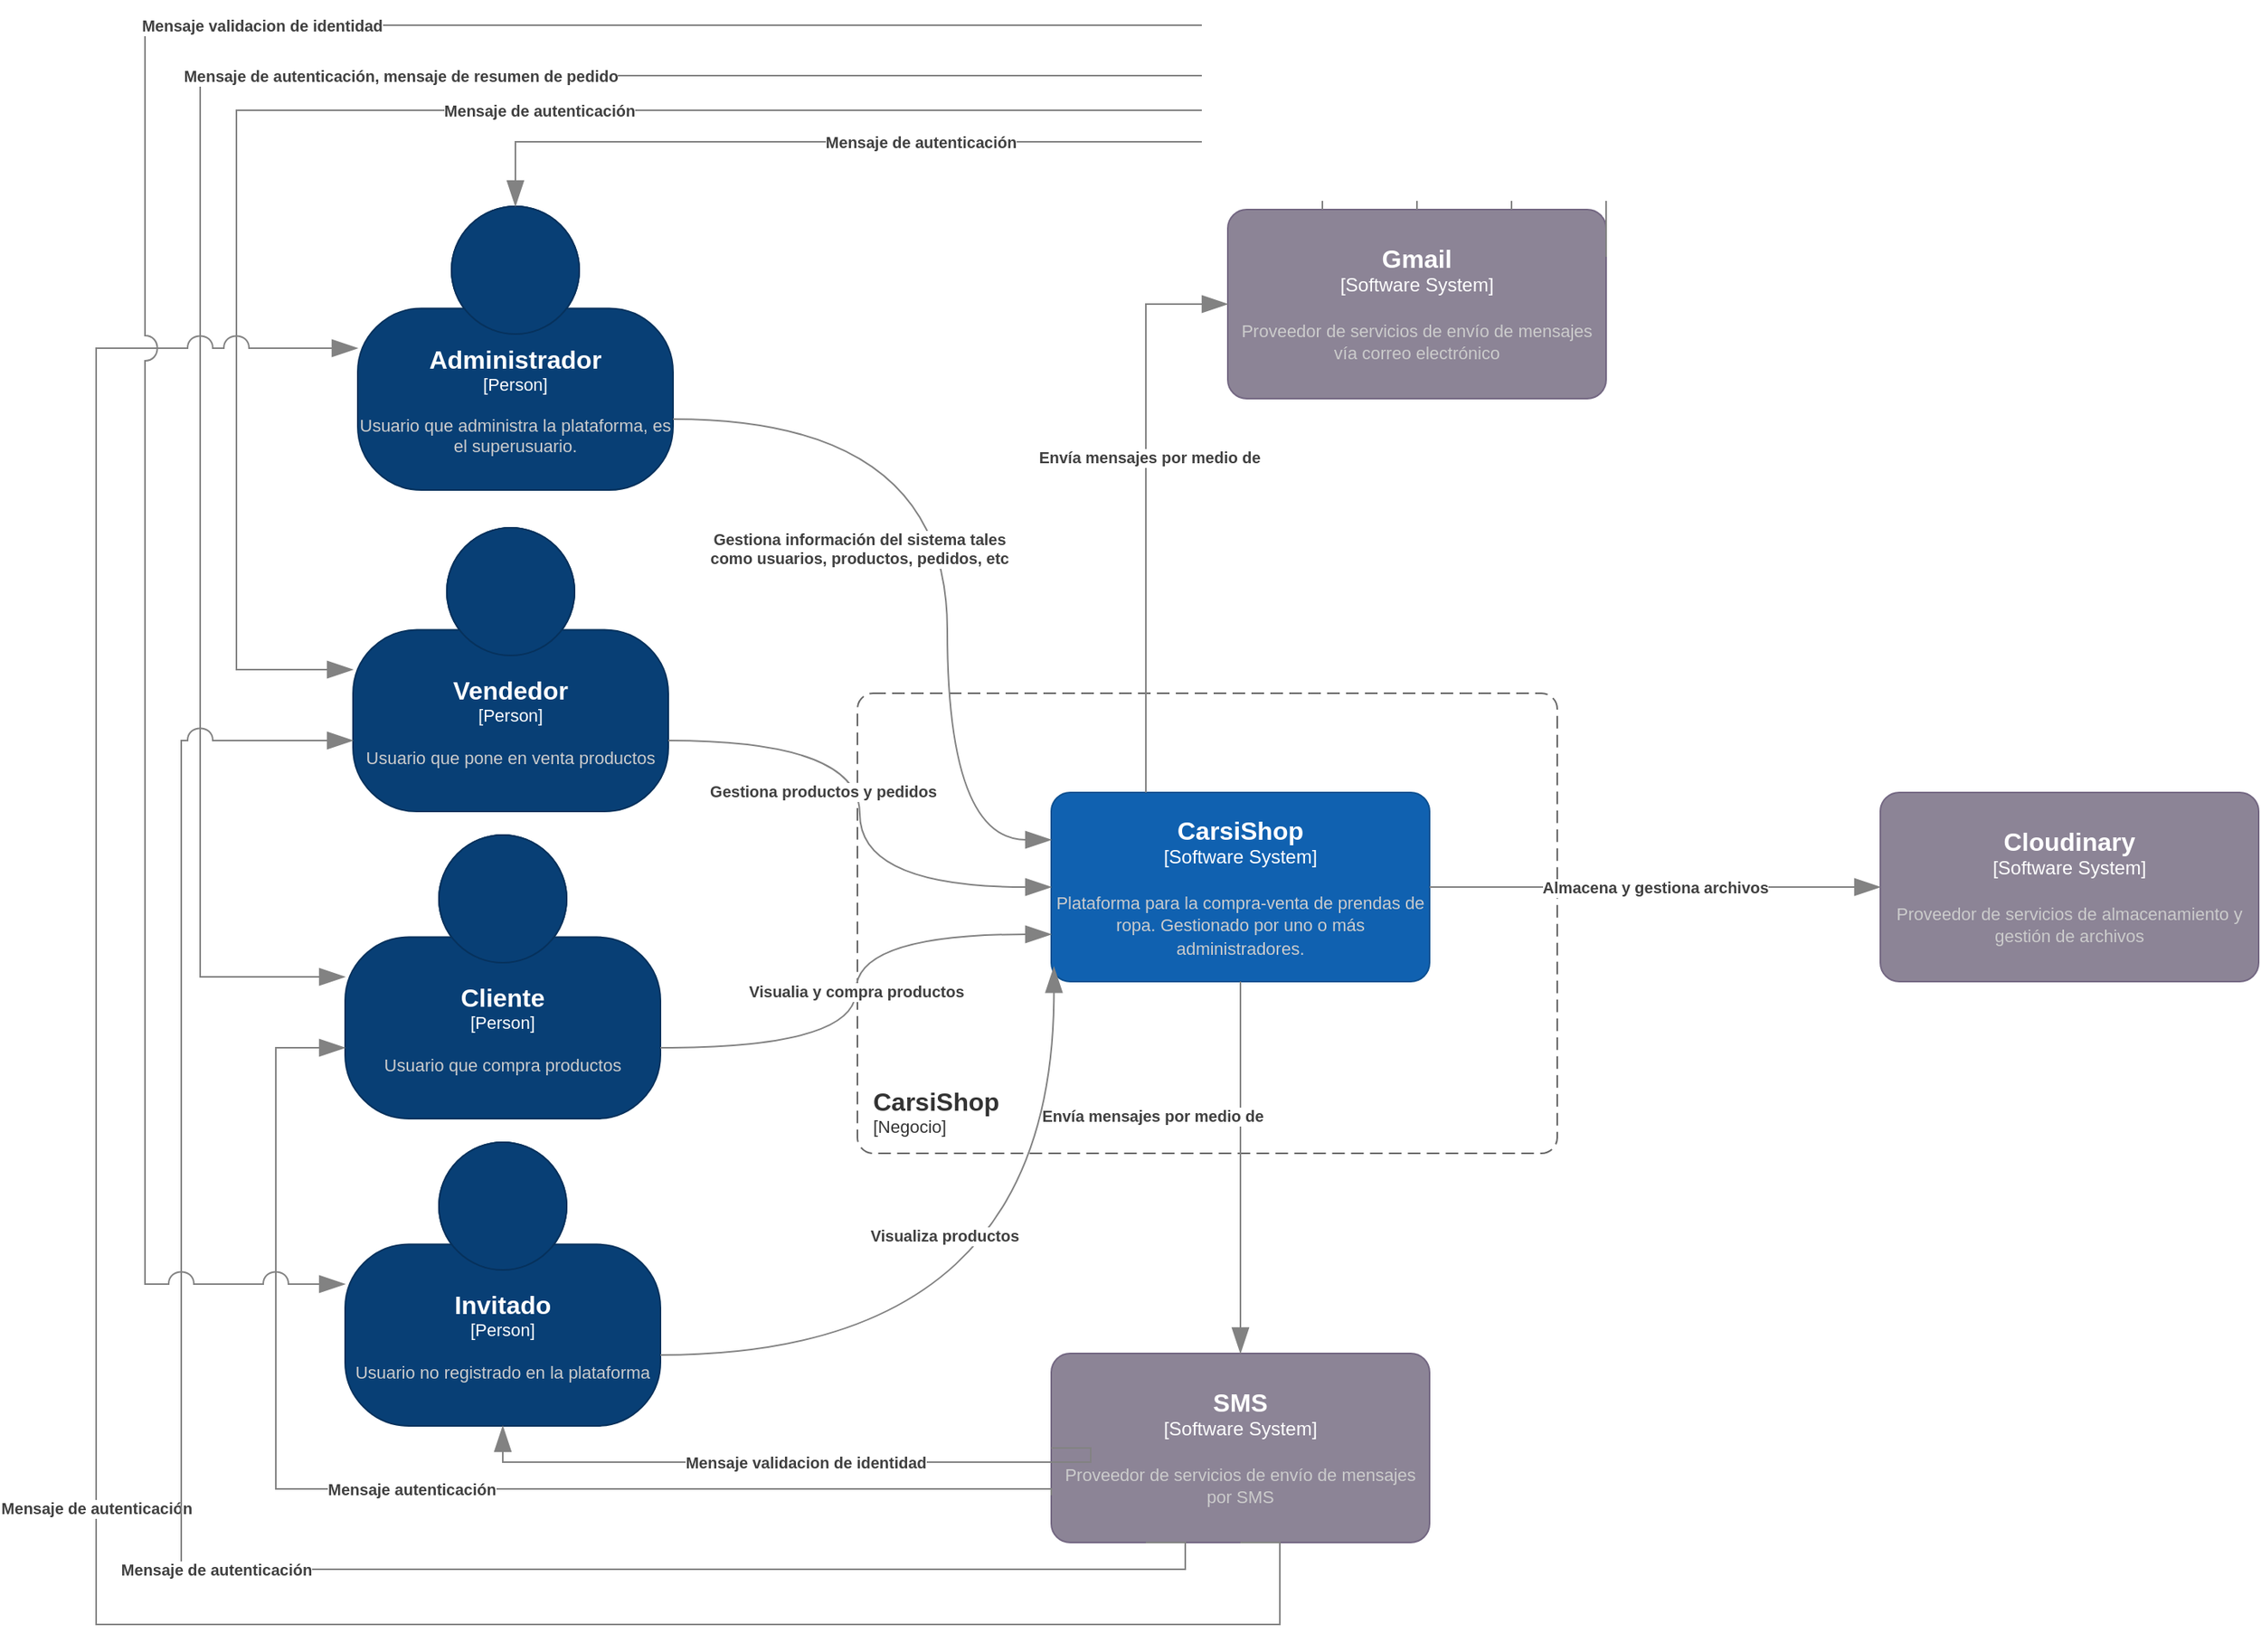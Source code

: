 <mxfile version="24.0.7" type="github" pages="5">
  <diagram name="Contexto" id="pUZyyDoSkJNa_TGbNYRy">
    <mxGraphModel dx="2393" dy="1866" grid="0" gridSize="10" guides="1" tooltips="1" connect="1" arrows="1" fold="1" page="0" pageScale="1" pageWidth="827" pageHeight="1169" math="0" shadow="0">
      <root>
        <mxCell id="0" />
        <mxCell id="1" parent="0" />
        <object placeholders="1" c4Name="Vendedor" c4Type="Person" c4Description="Usuario que pone en venta productos" label="&lt;font style=&quot;font-size: 16px&quot;&gt;&lt;b&gt;%c4Name%&lt;/b&gt;&lt;/font&gt;&lt;div&gt;[%c4Type%]&lt;/div&gt;&lt;br&gt;&lt;div&gt;&lt;font style=&quot;font-size: 11px&quot;&gt;&lt;font color=&quot;#cccccc&quot;&gt;%c4Description%&lt;/font&gt;&lt;/div&gt;" id="tp7v7Gu5UyPrvb5DcnSk-1">
          <mxCell style="html=1;fontSize=11;dashed=0;whiteSpace=wrap;fillColor=#083F75;strokeColor=#06315C;fontColor=#ffffff;shape=mxgraph.c4.person2;align=center;metaEdit=1;points=[[0.5,0,0],[1,0.5,0],[1,0.75,0],[0.75,1,0],[0.5,1,0],[0.25,1,0],[0,0.75,0],[0,0.5,0]];resizable=0;" parent="1" vertex="1">
            <mxGeometry x="-419" y="-565" width="200" height="180" as="geometry" />
          </mxCell>
        </object>
        <object placeholders="1" c4Name="Cliente" c4Type="Person" c4Description="Usuario que compra productos" label="&lt;font style=&quot;font-size: 16px&quot;&gt;&lt;b&gt;%c4Name%&lt;/b&gt;&lt;/font&gt;&lt;div&gt;[%c4Type%]&lt;/div&gt;&lt;br&gt;&lt;div&gt;&lt;font style=&quot;font-size: 11px&quot;&gt;&lt;font color=&quot;#cccccc&quot;&gt;%c4Description%&lt;/font&gt;&lt;/div&gt;" id="tp7v7Gu5UyPrvb5DcnSk-2">
          <mxCell style="html=1;fontSize=11;dashed=0;whiteSpace=wrap;fillColor=#083F75;strokeColor=#06315C;fontColor=#ffffff;shape=mxgraph.c4.person2;align=center;metaEdit=1;points=[[0.5,0,0],[1,0.5,0],[1,0.75,0],[0.75,1,0],[0.5,1,0],[0.25,1,0],[0,0.75,0],[0,0.5,0]];resizable=0;" parent="1" vertex="1">
            <mxGeometry x="-424" y="-370" width="200" height="180" as="geometry" />
          </mxCell>
        </object>
        <object placeholders="1" c4Name="Invitado" c4Type="Person" c4Description="Usuario no registrado en la plataforma" label="&lt;font style=&quot;font-size: 16px&quot;&gt;&lt;b&gt;%c4Name%&lt;/b&gt;&lt;/font&gt;&lt;div&gt;[%c4Type%]&lt;/div&gt;&lt;br&gt;&lt;div&gt;&lt;font style=&quot;font-size: 11px&quot;&gt;&lt;font color=&quot;#cccccc&quot;&gt;%c4Description%&lt;/font&gt;&lt;/div&gt;" id="tp7v7Gu5UyPrvb5DcnSk-3">
          <mxCell style="html=1;fontSize=11;dashed=0;whiteSpace=wrap;fillColor=#083F75;strokeColor=#06315C;fontColor=#ffffff;shape=mxgraph.c4.person2;align=center;metaEdit=1;points=[[0.5,0,0],[1,0.5,0],[1,0.75,0],[0.75,1,0],[0.5,1,0],[0.25,1,0],[0,0.75,0],[0,0.5,0]];resizable=0;" parent="1" vertex="1">
            <mxGeometry x="-424" y="-175" width="200" height="180" as="geometry" />
          </mxCell>
        </object>
        <object placeholders="1" c4Name="Administrador" c4Type="Person" c4Description="Usuario que administra la plataforma, es el superusuario. " label="&lt;font style=&quot;font-size: 16px&quot;&gt;&lt;b&gt;%c4Name%&lt;/b&gt;&lt;/font&gt;&lt;div&gt;[%c4Type%]&lt;/div&gt;&lt;br&gt;&lt;div&gt;&lt;font style=&quot;font-size: 11px&quot;&gt;&lt;font color=&quot;#cccccc&quot;&gt;%c4Description%&lt;/font&gt;&lt;/div&gt;" id="tp7v7Gu5UyPrvb5DcnSk-4">
          <mxCell style="html=1;fontSize=11;dashed=0;whiteSpace=wrap;fillColor=#083F75;strokeColor=#06315C;fontColor=#ffffff;shape=mxgraph.c4.person2;align=center;metaEdit=1;points=[[0.5,0,0],[1,0.5,0],[1,0.75,0],[0.75,1,0],[0.5,1,0],[0.25,1,0],[0,0.75,0],[0,0.5,0]];resizable=0;" parent="1" vertex="1">
            <mxGeometry x="-416" y="-769" width="200" height="180" as="geometry" />
          </mxCell>
        </object>
        <object placeholders="1" c4Name="CarsiShop" c4Type="SystemScopeBoundary" c4Application="Negocio" label="&lt;font style=&quot;font-size: 16px&quot;&gt;&lt;b&gt;&lt;div style=&quot;text-align: left&quot;&gt;%c4Name%&lt;/div&gt;&lt;/b&gt;&lt;/font&gt;&lt;div style=&quot;text-align: left&quot;&gt;[%c4Application%]&lt;/div&gt;" id="tp7v7Gu5UyPrvb5DcnSk-5">
          <mxCell style="rounded=1;fontSize=11;whiteSpace=wrap;html=1;dashed=1;arcSize=20;fillColor=none;strokeColor=#666666;fontColor=#333333;labelBackgroundColor=none;align=left;verticalAlign=bottom;labelBorderColor=none;spacingTop=0;spacing=10;dashPattern=8 4;metaEdit=1;rotatable=0;perimeter=rectanglePerimeter;noLabel=0;labelPadding=0;allowArrows=0;connectable=0;expand=0;recursiveResize=0;editable=1;pointerEvents=0;absoluteArcSize=1;points=[[0.25,0,0],[0.5,0,0],[0.75,0,0],[1,0.25,0],[1,0.5,0],[1,0.75,0],[0.75,1,0],[0.5,1,0],[0.25,1,0],[0,0.75,0],[0,0.5,0],[0,0.25,0]];" parent="1" vertex="1">
            <mxGeometry x="-99" y="-460" width="444" height="292" as="geometry" />
          </mxCell>
        </object>
        <object placeholders="1" c4Name="CarsiShop" c4Type="Software System" c4Description="Plataforma para la compra-venta de prendas de ropa. Gestionado por uno o más administradores." label="&lt;font style=&quot;font-size: 16px&quot;&gt;&lt;b&gt;%c4Name%&lt;/b&gt;&lt;/font&gt;&lt;div&gt;[%c4Type%]&lt;/div&gt;&lt;br&gt;&lt;div&gt;&lt;font style=&quot;font-size: 11px&quot;&gt;&lt;font color=&quot;#cccccc&quot;&gt;%c4Description%&lt;/font&gt;&lt;/div&gt;" id="tp7v7Gu5UyPrvb5DcnSk-7">
          <mxCell style="rounded=1;whiteSpace=wrap;html=1;labelBackgroundColor=none;fillColor=#1061B0;fontColor=#ffffff;align=center;arcSize=10;strokeColor=#0D5091;metaEdit=1;resizable=0;points=[[0.25,0,0],[0.5,0,0],[0.75,0,0],[1,0.25,0],[1,0.5,0],[1,0.75,0],[0.75,1,0],[0.5,1,0],[0.25,1,0],[0,0.75,0],[0,0.5,0],[0,0.25,0]];" parent="1" vertex="1">
            <mxGeometry x="24" y="-397" width="240" height="120" as="geometry" />
          </mxCell>
        </object>
        <object placeholders="1" c4Name="Gmail" c4Type="Software System" c4Description="Proveedor de servicios de envío de mensajes vía correo electrónico" label="&lt;font style=&quot;font-size: 16px&quot;&gt;&lt;b&gt;%c4Name%&lt;/b&gt;&lt;/font&gt;&lt;div&gt;[%c4Type%]&lt;/div&gt;&lt;br&gt;&lt;div&gt;&lt;font style=&quot;font-size: 11px&quot;&gt;&lt;font color=&quot;#cccccc&quot;&gt;%c4Description%&lt;/font&gt;&lt;/div&gt;" id="tp7v7Gu5UyPrvb5DcnSk-12">
          <mxCell style="rounded=1;whiteSpace=wrap;html=1;labelBackgroundColor=none;fillColor=#8C8496;fontColor=#ffffff;align=center;arcSize=10;strokeColor=#736782;metaEdit=1;resizable=0;points=[[0.25,0,0],[0.5,0,0],[0.75,0,0],[1,0.25,0],[1,0.5,0],[1,0.75,0],[0.75,1,0],[0.5,1,0],[0.25,1,0],[0,0.75,0],[0,0.5,0],[0,0.25,0]];" parent="1" vertex="1">
            <mxGeometry x="136" y="-767" width="240" height="120" as="geometry" />
          </mxCell>
        </object>
        <object placeholders="1" c4Name="Cloudinary" c4Type="Software System" c4Description="Proveedor de servicios de almacenamiento y gestión de archivos" label="&lt;font style=&quot;font-size: 16px&quot;&gt;&lt;b&gt;%c4Name%&lt;/b&gt;&lt;/font&gt;&lt;div&gt;[%c4Type%]&lt;/div&gt;&lt;br&gt;&lt;div&gt;&lt;font style=&quot;font-size: 11px&quot;&gt;&lt;font color=&quot;#cccccc&quot;&gt;%c4Description%&lt;/font&gt;&lt;/div&gt;" id="tp7v7Gu5UyPrvb5DcnSk-13">
          <mxCell style="rounded=1;whiteSpace=wrap;html=1;labelBackgroundColor=none;fillColor=#8C8496;fontColor=#ffffff;align=center;arcSize=10;strokeColor=#736782;metaEdit=1;resizable=0;points=[[0.25,0,0],[0.5,0,0],[0.75,0,0],[1,0.25,0],[1,0.5,0],[1,0.75,0],[0.75,1,0],[0.5,1,0],[0.25,1,0],[0,0.75,0],[0,0.5,0],[0,0.25,0]];" parent="1" vertex="1">
            <mxGeometry x="550" y="-397" width="240" height="120" as="geometry" />
          </mxCell>
        </object>
        <object placeholders="1" c4Name="SMS " c4Type="Software System" c4Description="Proveedor de servicios de envío de mensajes por SMS" label="&lt;font style=&quot;font-size: 16px&quot;&gt;&lt;b&gt;%c4Name%&lt;/b&gt;&lt;/font&gt;&lt;div&gt;[%c4Type%]&lt;/div&gt;&lt;br&gt;&lt;div&gt;&lt;font style=&quot;font-size: 11px&quot;&gt;&lt;font color=&quot;#cccccc&quot;&gt;%c4Description%&lt;/font&gt;&lt;/div&gt;" id="tp7v7Gu5UyPrvb5DcnSk-14">
          <mxCell style="rounded=1;whiteSpace=wrap;html=1;labelBackgroundColor=none;fillColor=#8C8496;fontColor=#ffffff;align=center;arcSize=10;strokeColor=#736782;metaEdit=1;resizable=0;points=[[0.25,0,0],[0.5,0,0],[0.75,0,0],[1,0.25,0],[1,0.5,0],[1,0.75,0],[0.75,1,0],[0.5,1,0],[0.25,1,0],[0,0.75,0],[0,0.5,0],[0,0.25,0]];" parent="1" vertex="1">
            <mxGeometry x="24" y="-41" width="240" height="120" as="geometry" />
          </mxCell>
        </object>
        <object placeholders="1" c4Type="Relationship" c4Description="Envía mensajes por medio de" label="&lt;div style=&quot;text-align: left&quot;&gt;&lt;div style=&quot;text-align: center&quot;&gt;&lt;b&gt;%c4Description%&lt;/b&gt;&lt;/div&gt;" id="AM1sgkl3DmKxJ3MtZcVV-1">
          <mxCell style="endArrow=blockThin;html=1;fontSize=10;fontColor=#404040;strokeWidth=1;endFill=1;strokeColor=#828282;elbow=vertical;metaEdit=1;endSize=14;startSize=14;jumpStyle=arc;jumpSize=16;rounded=0;edgeStyle=orthogonalEdgeStyle;entryX=0.5;entryY=0;entryDx=0;entryDy=0;entryPerimeter=0;exitX=0.5;exitY=1;exitDx=0;exitDy=0;exitPerimeter=0;" parent="1" source="tp7v7Gu5UyPrvb5DcnSk-7" target="tp7v7Gu5UyPrvb5DcnSk-14" edge="1">
            <mxGeometry x="-0.279" y="-56" width="240" relative="1" as="geometry">
              <mxPoint x="-9" y="-470" as="sourcePoint" />
              <mxPoint x="231" y="-470" as="targetPoint" />
              <mxPoint as="offset" />
            </mxGeometry>
          </mxCell>
        </object>
        <object placeholders="1" c4Type="Relationship" c4Description="Envía mensajes por medio de" label="&lt;div style=&quot;text-align: left&quot;&gt;&lt;div style=&quot;text-align: center&quot;&gt;&lt;b&gt;%c4Description%&lt;/b&gt;&lt;/div&gt;" id="AM1sgkl3DmKxJ3MtZcVV-2">
          <mxCell style="endArrow=blockThin;html=1;fontSize=10;fontColor=#404040;strokeWidth=1;endFill=1;strokeColor=#828282;elbow=vertical;metaEdit=1;endSize=14;startSize=14;jumpStyle=arc;jumpSize=16;rounded=0;edgeStyle=orthogonalEdgeStyle;entryX=0;entryY=0.5;entryDx=0;entryDy=0;entryPerimeter=0;exitX=0.25;exitY=0;exitDx=0;exitDy=0;exitPerimeter=0;" parent="1" source="tp7v7Gu5UyPrvb5DcnSk-7" target="tp7v7Gu5UyPrvb5DcnSk-12" edge="1">
            <mxGeometry x="0.177" y="-2" width="240" relative="1" as="geometry">
              <mxPoint x="214" y="-387" as="sourcePoint" />
              <mxPoint x="376" y="-572" as="targetPoint" />
              <mxPoint as="offset" />
            </mxGeometry>
          </mxCell>
        </object>
        <object placeholders="1" c4Type="Relationship" c4Description="Almacena y gestiona archivos" label="&lt;div style=&quot;text-align: left&quot;&gt;&lt;div style=&quot;text-align: center&quot;&gt;&lt;b&gt;%c4Description%&lt;/b&gt;&lt;/div&gt;" id="AM1sgkl3DmKxJ3MtZcVV-3">
          <mxCell style="endArrow=blockThin;html=1;fontSize=10;fontColor=#404040;strokeWidth=1;endFill=1;strokeColor=#828282;elbow=vertical;metaEdit=1;endSize=14;startSize=14;jumpStyle=arc;jumpSize=16;rounded=0;edgeStyle=orthogonalEdgeStyle;entryX=0;entryY=0.5;entryDx=0;entryDy=0;entryPerimeter=0;exitX=1;exitY=0.5;exitDx=0;exitDy=0;exitPerimeter=0;" parent="1" source="tp7v7Gu5UyPrvb5DcnSk-7" target="tp7v7Gu5UyPrvb5DcnSk-13" edge="1">
            <mxGeometry width="240" relative="1" as="geometry">
              <mxPoint x="207" y="-385" as="sourcePoint" />
              <mxPoint x="447" y="-385" as="targetPoint" />
            </mxGeometry>
          </mxCell>
        </object>
        <object placeholders="1" c4Type="Relationship" c4Description="Gestiona información del sistema tales &#xa;como usuarios, productos, pedidos, etc" label="&lt;div style=&quot;text-align: left&quot;&gt;&lt;div style=&quot;text-align: center&quot;&gt;&lt;b&gt;%c4Description%&lt;/b&gt;&lt;/div&gt;" id="RXFSKphF_rmYAwPwk2ku-1">
          <mxCell style="endArrow=blockThin;html=1;fontSize=10;fontColor=#404040;strokeWidth=1;endFill=1;strokeColor=#828282;elbow=vertical;metaEdit=1;endSize=14;startSize=14;jumpStyle=arc;jumpSize=16;rounded=0;edgeStyle=orthogonalEdgeStyle;curved=1;exitX=1;exitY=0.75;exitDx=0;exitDy=0;exitPerimeter=0;entryX=0;entryY=0.25;entryDx=0;entryDy=0;entryPerimeter=0;" parent="1" source="tp7v7Gu5UyPrvb5DcnSk-4" target="tp7v7Gu5UyPrvb5DcnSk-7" edge="1">
            <mxGeometry x="0.008" y="-56" width="240" relative="1" as="geometry">
              <mxPoint x="-213" y="-727" as="sourcePoint" />
              <mxPoint x="-90" y="-463" as="targetPoint" />
              <mxPoint as="offset" />
              <Array as="points">
                <mxPoint x="-42" y="-634" />
                <mxPoint x="-42" y="-367" />
              </Array>
            </mxGeometry>
          </mxCell>
        </object>
        <object placeholders="1" c4Type="Relationship" c4Description="Gestiona productos y pedidos " label="&lt;div style=&quot;text-align: left&quot;&gt;&lt;div style=&quot;text-align: center&quot;&gt;&lt;b&gt;%c4Description%&lt;/b&gt;&lt;/div&gt;" id="RXFSKphF_rmYAwPwk2ku-2">
          <mxCell style="endArrow=blockThin;html=1;fontSize=10;fontColor=#404040;strokeWidth=1;endFill=1;strokeColor=#828282;elbow=vertical;metaEdit=1;endSize=14;startSize=14;jumpStyle=arc;jumpSize=16;rounded=0;edgeStyle=orthogonalEdgeStyle;curved=1;exitX=1;exitY=0.75;exitDx=0;exitDy=0;exitPerimeter=0;entryX=0;entryY=0.5;entryDx=0;entryDy=0;entryPerimeter=0;" parent="1" source="tp7v7Gu5UyPrvb5DcnSk-1" target="tp7v7Gu5UyPrvb5DcnSk-7" edge="1">
            <mxGeometry x="-0.087" y="-24" width="240" relative="1" as="geometry">
              <mxPoint x="-321" y="-521" as="sourcePoint" />
              <mxPoint x="-92" y="-437" as="targetPoint" />
              <mxPoint as="offset" />
            </mxGeometry>
          </mxCell>
        </object>
        <object placeholders="1" c4Type="Relationship" c4Description="Visualia y compra productos" label="&lt;div style=&quot;text-align: left&quot;&gt;&lt;div style=&quot;text-align: center&quot;&gt;&lt;b&gt;%c4Description%&lt;/b&gt;&lt;/div&gt;" id="RXFSKphF_rmYAwPwk2ku-3">
          <mxCell style="endArrow=blockThin;html=1;fontSize=10;fontColor=#404040;strokeWidth=1;endFill=1;strokeColor=#828282;elbow=vertical;metaEdit=1;endSize=14;startSize=14;jumpStyle=arc;jumpSize=16;rounded=0;edgeStyle=orthogonalEdgeStyle;curved=1;exitX=1;exitY=0.75;exitDx=0;exitDy=0;exitPerimeter=0;entryX=0;entryY=0.75;entryDx=0;entryDy=0;entryPerimeter=0;" parent="1" source="tp7v7Gu5UyPrvb5DcnSk-2" target="tp7v7Gu5UyPrvb5DcnSk-7" edge="1">
            <mxGeometry width="240" relative="1" as="geometry">
              <mxPoint x="-321" y="-254" as="sourcePoint" />
              <mxPoint x="-92" y="-407" as="targetPoint" />
            </mxGeometry>
          </mxCell>
        </object>
        <object placeholders="1" c4Type="Relationship" c4Description="Visualiza productos" label="&lt;div style=&quot;text-align: left&quot;&gt;&lt;div style=&quot;text-align: center&quot;&gt;&lt;b&gt;%c4Description%&lt;/b&gt;&lt;/div&gt;" id="RXFSKphF_rmYAwPwk2ku-4">
          <mxCell style="endArrow=blockThin;html=1;fontSize=10;fontColor=#404040;strokeWidth=1;endFill=1;strokeColor=#828282;elbow=vertical;metaEdit=1;endSize=14;startSize=14;jumpStyle=arc;jumpSize=16;rounded=0;edgeStyle=orthogonalEdgeStyle;curved=1;exitX=1;exitY=0.75;exitDx=0;exitDy=0;exitPerimeter=0;entryX=0.007;entryY=0.922;entryDx=0;entryDy=0;entryPerimeter=0;" parent="1" source="tp7v7Gu5UyPrvb5DcnSk-3" target="tp7v7Gu5UyPrvb5DcnSk-7" edge="1">
            <mxGeometry x="0.313" y="70" width="240" relative="1" as="geometry">
              <mxPoint x="-239" y="-3" as="sourcePoint" />
              <mxPoint x="-92" y="-362" as="targetPoint" />
              <mxPoint as="offset" />
            </mxGeometry>
          </mxCell>
        </object>
        <object placeholders="1" c4Type="Relationship" c4Description="Mensaje de autenticación" label="&lt;div style=&quot;text-align: left&quot;&gt;&lt;div style=&quot;text-align: center&quot;&gt;&lt;b&gt;%c4Description%&lt;/b&gt;&lt;/div&gt;" id="SlA2_h27g9ubjbt2YcLO-2">
          <mxCell style="endArrow=blockThin;html=1;fontSize=10;fontColor=#404040;strokeWidth=1;endFill=1;strokeColor=#828282;elbow=vertical;metaEdit=1;endSize=14;startSize=14;jumpStyle=arc;jumpSize=16;rounded=0;edgeStyle=orthogonalEdgeStyle;exitX=0.25;exitY=0;exitDx=0;exitDy=0;exitPerimeter=0;entryX=0.5;entryY=0;entryDx=0;entryDy=0;entryPerimeter=0;" edge="1" parent="1" source="tp7v7Gu5UyPrvb5DcnSk-12" target="tp7v7Gu5UyPrvb5DcnSk-4">
            <mxGeometry width="240" relative="1" as="geometry">
              <mxPoint x="-310" y="-483" as="sourcePoint" />
              <mxPoint x="-70" y="-483" as="targetPoint" />
              <Array as="points">
                <mxPoint x="196" y="-810" />
                <mxPoint x="-316" y="-810" />
              </Array>
            </mxGeometry>
          </mxCell>
        </object>
        <object placeholders="1" c4Type="Relationship" c4Description="Mensaje de autenticación" label="&lt;div style=&quot;text-align: left&quot;&gt;&lt;div style=&quot;text-align: center&quot;&gt;&lt;b&gt;%c4Description%&lt;/b&gt;&lt;/div&gt;" id="SlA2_h27g9ubjbt2YcLO-5">
          <mxCell style="endArrow=blockThin;html=1;fontSize=10;fontColor=#404040;strokeWidth=1;endFill=1;strokeColor=#828282;elbow=vertical;metaEdit=1;endSize=14;startSize=14;jumpStyle=arc;jumpSize=16;rounded=0;edgeStyle=orthogonalEdgeStyle;exitX=0.5;exitY=0;exitDx=0;exitDy=0;exitPerimeter=0;entryX=0;entryY=0.5;entryDx=0;entryDy=0;entryPerimeter=0;" edge="1" parent="1" source="tp7v7Gu5UyPrvb5DcnSk-12" target="tp7v7Gu5UyPrvb5DcnSk-1">
            <mxGeometry width="240" relative="1" as="geometry">
              <mxPoint x="206" y="-757" as="sourcePoint" />
              <mxPoint x="-306" y="-759" as="targetPoint" />
              <Array as="points">
                <mxPoint x="256" y="-830" />
                <mxPoint x="-493" y="-830" />
                <mxPoint x="-493" y="-475" />
              </Array>
            </mxGeometry>
          </mxCell>
        </object>
        <object placeholders="1" c4Type="Relationship" c4Description="Mensaje de autenticación, mensaje de resumen de pedido" label="&lt;div style=&quot;text-align: left&quot;&gt;&lt;div style=&quot;text-align: center&quot;&gt;&lt;b&gt;%c4Description%&lt;/b&gt;&lt;/div&gt;" id="Zs3XrAYU_nTIoCEv5PcF-1">
          <mxCell style="endArrow=blockThin;html=1;fontSize=10;fontColor=#404040;strokeWidth=1;endFill=1;strokeColor=#828282;elbow=vertical;metaEdit=1;endSize=14;startSize=14;jumpStyle=arc;jumpSize=16;rounded=0;edgeStyle=orthogonalEdgeStyle;exitX=0.75;exitY=0;exitDx=0;exitDy=0;exitPerimeter=0;entryX=0;entryY=0.5;entryDx=0;entryDy=0;entryPerimeter=0;" edge="1" parent="1" source="tp7v7Gu5UyPrvb5DcnSk-12" target="tp7v7Gu5UyPrvb5DcnSk-2">
            <mxGeometry width="240" relative="1" as="geometry">
              <mxPoint x="-249" y="-732" as="sourcePoint" />
              <mxPoint x="-9" y="-732" as="targetPoint" />
              <Array as="points">
                <mxPoint x="316" y="-852" />
                <mxPoint x="-516" y="-852" />
                <mxPoint x="-516" y="-280" />
              </Array>
            </mxGeometry>
          </mxCell>
        </object>
        <object placeholders="1" c4Type="Relationship" c4Description="Mensaje validacion de identidad" label="&lt;div style=&quot;text-align: left&quot;&gt;&lt;div style=&quot;text-align: center&quot;&gt;&lt;b&gt;%c4Description%&lt;/b&gt;&lt;/div&gt;" id="Zs3XrAYU_nTIoCEv5PcF-3">
          <mxCell style="endArrow=blockThin;html=1;fontSize=10;fontColor=#404040;strokeWidth=1;endFill=1;strokeColor=#828282;elbow=vertical;metaEdit=1;endSize=14;startSize=14;jumpStyle=arc;jumpSize=16;rounded=0;edgeStyle=orthogonalEdgeStyle;exitX=0;exitY=0.5;exitDx=0;exitDy=0;exitPerimeter=0;entryX=0.5;entryY=1;entryDx=0;entryDy=0;entryPerimeter=0;" edge="1" parent="1" source="tp7v7Gu5UyPrvb5DcnSk-14" target="tp7v7Gu5UyPrvb5DcnSk-3">
            <mxGeometry width="240" relative="1" as="geometry">
              <mxPoint x="-279" y="-177" as="sourcePoint" />
              <mxPoint x="-39" y="-177" as="targetPoint" />
              <Array as="points">
                <mxPoint x="49" y="28" />
                <mxPoint x="-324" y="28" />
              </Array>
            </mxGeometry>
          </mxCell>
        </object>
        <object placeholders="1" c4Type="Relationship" c4Description="Mensaje autenticación" label="&lt;div style=&quot;text-align: left&quot;&gt;&lt;div style=&quot;text-align: center&quot;&gt;&lt;b&gt;%c4Description%&lt;/b&gt;&lt;/div&gt;" id="Zs3XrAYU_nTIoCEv5PcF-4">
          <mxCell style="endArrow=blockThin;html=1;fontSize=10;fontColor=#404040;strokeWidth=1;endFill=1;strokeColor=#828282;elbow=vertical;metaEdit=1;endSize=14;startSize=14;jumpStyle=arc;jumpSize=16;rounded=0;edgeStyle=orthogonalEdgeStyle;exitX=0;exitY=0.75;exitDx=0;exitDy=0;exitPerimeter=0;entryX=0;entryY=0.75;entryDx=0;entryDy=0;entryPerimeter=0;" edge="1" parent="1" source="tp7v7Gu5UyPrvb5DcnSk-14" target="tp7v7Gu5UyPrvb5DcnSk-2">
            <mxGeometry width="240" relative="1" as="geometry">
              <mxPoint x="-279" y="-177" as="sourcePoint" />
              <mxPoint x="-39" y="-177" as="targetPoint" />
              <Array as="points">
                <mxPoint x="-468" y="45" />
                <mxPoint x="-468" y="-235" />
              </Array>
            </mxGeometry>
          </mxCell>
        </object>
        <object placeholders="1" c4Type="Relationship" c4Description="Mensaje de autenticación" label="&lt;div style=&quot;text-align: left&quot;&gt;&lt;div style=&quot;text-align: center&quot;&gt;&lt;b&gt;%c4Description%&lt;/b&gt;&lt;/div&gt;" id="Zs3XrAYU_nTIoCEv5PcF-6">
          <mxCell style="endArrow=blockThin;html=1;fontSize=10;fontColor=#404040;strokeWidth=1;endFill=1;strokeColor=#828282;elbow=vertical;metaEdit=1;endSize=14;startSize=14;jumpStyle=arc;jumpSize=16;rounded=0;edgeStyle=orthogonalEdgeStyle;entryX=0;entryY=0.5;entryDx=0;entryDy=0;entryPerimeter=0;exitX=0.5;exitY=1;exitDx=0;exitDy=0;exitPerimeter=0;" edge="1" parent="1" source="tp7v7Gu5UyPrvb5DcnSk-14" target="tp7v7Gu5UyPrvb5DcnSk-4">
            <mxGeometry width="240" relative="1" as="geometry">
              <mxPoint x="-15" y="-347" as="sourcePoint" />
              <mxPoint x="225" y="-347" as="targetPoint" />
              <Array as="points">
                <mxPoint x="169" y="131" />
                <mxPoint x="-582" y="131" />
                <mxPoint x="-582" y="-679" />
              </Array>
            </mxGeometry>
          </mxCell>
        </object>
        <object placeholders="1" c4Type="Relationship" c4Description="Mensaje de autenticación" label="&lt;div style=&quot;text-align: left&quot;&gt;&lt;div style=&quot;text-align: center&quot;&gt;&lt;b&gt;%c4Description%&lt;/b&gt;&lt;/div&gt;" id="AMGrJBjRyiIYE-7-0U-y-1">
          <mxCell style="endArrow=blockThin;html=1;fontSize=10;fontColor=#404040;strokeWidth=1;endFill=1;strokeColor=#828282;elbow=vertical;metaEdit=1;endSize=14;startSize=14;jumpStyle=arc;jumpSize=16;rounded=0;edgeStyle=orthogonalEdgeStyle;exitX=0.25;exitY=1;exitDx=0;exitDy=0;exitPerimeter=0;entryX=0;entryY=0.75;entryDx=0;entryDy=0;entryPerimeter=0;" edge="1" parent="1" source="tp7v7Gu5UyPrvb5DcnSk-14" target="tp7v7Gu5UyPrvb5DcnSk-1">
            <mxGeometry width="240" relative="1" as="geometry">
              <mxPoint x="60" y="75" as="sourcePoint" />
              <mxPoint x="-413" y="-205" as="targetPoint" />
              <Array as="points">
                <mxPoint x="109" y="96" />
                <mxPoint x="-528" y="96" />
                <mxPoint x="-528" y="-430" />
              </Array>
            </mxGeometry>
          </mxCell>
        </object>
        <object placeholders="1" c4Type="Relationship" c4Description="Mensaje validacion de identidad" label="&lt;div style=&quot;text-align: left&quot;&gt;&lt;div style=&quot;text-align: center&quot;&gt;&lt;b&gt;%c4Description%&lt;/b&gt;&lt;/div&gt;" id="AMGrJBjRyiIYE-7-0U-y-2">
          <mxCell style="endArrow=blockThin;html=1;fontSize=10;fontColor=#404040;strokeWidth=1;endFill=1;strokeColor=#828282;elbow=vertical;metaEdit=1;endSize=14;startSize=14;jumpStyle=arc;jumpSize=16;rounded=0;edgeStyle=orthogonalEdgeStyle;exitX=1;exitY=0.25;exitDx=0;exitDy=0;exitPerimeter=0;entryX=0;entryY=0.5;entryDx=0;entryDy=0;entryPerimeter=0;" edge="1" parent="1" source="tp7v7Gu5UyPrvb5DcnSk-12" target="tp7v7Gu5UyPrvb5DcnSk-3">
            <mxGeometry width="240" relative="1" as="geometry">
              <mxPoint x="16" y="-369" as="sourcePoint" />
              <mxPoint x="256" y="-369" as="targetPoint" />
              <Array as="points">
                <mxPoint x="376" y="-884" />
                <mxPoint x="-551" y="-884" />
                <mxPoint x="-551" y="-85" />
              </Array>
            </mxGeometry>
          </mxCell>
        </object>
      </root>
    </mxGraphModel>
  </diagram>
  <diagram id="TczT8hRi2JXHZlGqQ5Mp" name="Contenedores">
    <mxGraphModel dx="2883" dy="871" grid="0" gridSize="10" guides="1" tooltips="1" connect="1" arrows="1" fold="1" page="0" pageScale="1" pageWidth="827" pageHeight="1169" math="0" shadow="0">
      <root>
        <mxCell id="0" />
        <mxCell id="1" parent="0" />
        <object placeholders="1" c4Name="Vendedor" c4Type="Person" c4Description="Usuario que pone en venta productos" label="&lt;font style=&quot;font-size: 16px&quot;&gt;&lt;b&gt;%c4Name%&lt;/b&gt;&lt;/font&gt;&lt;div&gt;[%c4Type%]&lt;/div&gt;&lt;br&gt;&lt;div&gt;&lt;font style=&quot;font-size: 11px&quot;&gt;&lt;font color=&quot;#cccccc&quot;&gt;%c4Description%&lt;/font&gt;&lt;/div&gt;" id="eCFrO_DLwbuIhi3Dg78X-1">
          <mxCell style="html=1;fontSize=11;dashed=0;whiteSpace=wrap;fillColor=#083F75;strokeColor=#06315C;fontColor=#ffffff;shape=mxgraph.c4.person2;align=center;metaEdit=1;points=[[0.5,0,0],[1,0.5,0],[1,0.75,0],[0.75,1,0],[0.5,1,0],[0.25,1,0],[0,0.75,0],[0,0.5,0]];resizable=0;" vertex="1" parent="1">
            <mxGeometry x="-419" y="565" width="200" height="180" as="geometry" />
          </mxCell>
        </object>
        <object placeholders="1" c4Name="Cliente" c4Type="Person" c4Description="Usuario que compra productos" label="&lt;font style=&quot;font-size: 16px&quot;&gt;&lt;b&gt;%c4Name%&lt;/b&gt;&lt;/font&gt;&lt;div&gt;[%c4Type%]&lt;/div&gt;&lt;br&gt;&lt;div&gt;&lt;font style=&quot;font-size: 11px&quot;&gt;&lt;font color=&quot;#cccccc&quot;&gt;%c4Description%&lt;/font&gt;&lt;/div&gt;" id="eCFrO_DLwbuIhi3Dg78X-2">
          <mxCell style="html=1;fontSize=11;dashed=0;whiteSpace=wrap;fillColor=#083F75;strokeColor=#06315C;fontColor=#ffffff;shape=mxgraph.c4.person2;align=center;metaEdit=1;points=[[0.5,0,0],[1,0.5,0],[1,0.75,0],[0.75,1,0],[0.5,1,0],[0.25,1,0],[0,0.75,0],[0,0.5,0]];resizable=0;" vertex="1" parent="1">
            <mxGeometry x="-424" y="760" width="200" height="180" as="geometry" />
          </mxCell>
        </object>
        <object placeholders="1" c4Name="Invitado" c4Type="Person" c4Description="Usuario no registrado en la plataforma" label="&lt;font style=&quot;font-size: 16px&quot;&gt;&lt;b&gt;%c4Name%&lt;/b&gt;&lt;/font&gt;&lt;div&gt;[%c4Type%]&lt;/div&gt;&lt;br&gt;&lt;div&gt;&lt;font style=&quot;font-size: 11px&quot;&gt;&lt;font color=&quot;#cccccc&quot;&gt;%c4Description%&lt;/font&gt;&lt;/div&gt;" id="eCFrO_DLwbuIhi3Dg78X-3">
          <mxCell style="html=1;fontSize=11;dashed=0;whiteSpace=wrap;fillColor=#083F75;strokeColor=#06315C;fontColor=#ffffff;shape=mxgraph.c4.person2;align=center;metaEdit=1;points=[[0.5,0,0],[1,0.5,0],[1,0.75,0],[0.75,1,0],[0.5,1,0],[0.25,1,0],[0,0.75,0],[0,0.5,0]];resizable=0;" vertex="1" parent="1">
            <mxGeometry x="-424" y="955" width="200" height="180" as="geometry" />
          </mxCell>
        </object>
        <object placeholders="1" c4Name="Administrador" c4Type="Person" c4Description="Usuario que administra la plataforma, es el superusuario. " label="&lt;font style=&quot;font-size: 16px&quot;&gt;&lt;b&gt;%c4Name%&lt;/b&gt;&lt;/font&gt;&lt;div&gt;[%c4Type%]&lt;/div&gt;&lt;br&gt;&lt;div&gt;&lt;font style=&quot;font-size: 11px&quot;&gt;&lt;font color=&quot;#cccccc&quot;&gt;%c4Description%&lt;/font&gt;&lt;/div&gt;" id="eCFrO_DLwbuIhi3Dg78X-4">
          <mxCell style="html=1;fontSize=11;dashed=0;whiteSpace=wrap;fillColor=#083F75;strokeColor=#06315C;fontColor=#ffffff;shape=mxgraph.c4.person2;align=center;metaEdit=1;points=[[0.5,0,0],[1,0.5,0],[1,0.75,0],[0.75,1,0],[0.5,1,0],[0.25,1,0],[0,0.75,0],[0,0.5,0]];resizable=0;" vertex="1" parent="1">
            <mxGeometry x="-416" y="361" width="200" height="180" as="geometry" />
          </mxCell>
        </object>
        <object placeholders="1" c4Name="Gmail" c4Type="Software System" c4Description="Proveedor de servicios de envío de mensajes vía correo electrónico" label="&lt;font style=&quot;font-size: 16px&quot;&gt;&lt;b&gt;%c4Name%&lt;/b&gt;&lt;/font&gt;&lt;div&gt;[%c4Type%]&lt;/div&gt;&lt;br&gt;&lt;div&gt;&lt;font style=&quot;font-size: 11px&quot;&gt;&lt;font color=&quot;#cccccc&quot;&gt;%c4Description%&lt;/font&gt;&lt;/div&gt;" id="eCFrO_DLwbuIhi3Dg78X-7">
          <mxCell style="rounded=1;whiteSpace=wrap;html=1;labelBackgroundColor=none;fillColor=#8C8496;fontColor=#ffffff;align=center;arcSize=10;strokeColor=#736782;metaEdit=1;resizable=0;points=[[0.25,0,0],[0.5,0,0],[0.75,0,0],[1,0.25,0],[1,0.5,0],[1,0.75,0],[0.75,1,0],[0.5,1,0],[0.25,1,0],[0,0.75,0],[0,0.5,0],[0,0.25,0]];" vertex="1" parent="1">
            <mxGeometry x="136" y="363" width="240" height="120" as="geometry" />
          </mxCell>
        </object>
        <object placeholders="1" c4Name="Cloudinary" c4Type="Software System" c4Description="Proveedor de servicios de almacenamiento y gestión de archivos" label="&lt;font style=&quot;font-size: 16px&quot;&gt;&lt;b&gt;%c4Name%&lt;/b&gt;&lt;/font&gt;&lt;div&gt;[%c4Type%]&lt;/div&gt;&lt;br&gt;&lt;div&gt;&lt;font style=&quot;font-size: 11px&quot;&gt;&lt;font color=&quot;#cccccc&quot;&gt;%c4Description%&lt;/font&gt;&lt;/div&gt;" id="eCFrO_DLwbuIhi3Dg78X-8">
          <mxCell style="rounded=1;whiteSpace=wrap;html=1;labelBackgroundColor=none;fillColor=#8C8496;fontColor=#ffffff;align=center;arcSize=10;strokeColor=#736782;metaEdit=1;resizable=0;points=[[0.25,0,0],[0.5,0,0],[0.75,0,0],[1,0.25,0],[1,0.5,0],[1,0.75,0],[0.75,1,0],[0.5,1,0],[0.25,1,0],[0,0.75,0],[0,0.5,0],[0,0.25,0]];" vertex="1" parent="1">
            <mxGeometry x="600" y="330" width="240" height="120" as="geometry" />
          </mxCell>
        </object>
        <object placeholders="1" c4Name="SMS " c4Type="Software System" c4Description="Proveedor de servicios de envío de mensajes por SMS" label="&lt;font style=&quot;font-size: 16px&quot;&gt;&lt;b&gt;%c4Name%&lt;/b&gt;&lt;/font&gt;&lt;div&gt;[%c4Type%]&lt;/div&gt;&lt;br&gt;&lt;div&gt;&lt;font style=&quot;font-size: 11px&quot;&gt;&lt;font color=&quot;#cccccc&quot;&gt;%c4Description%&lt;/font&gt;&lt;/div&gt;" id="eCFrO_DLwbuIhi3Dg78X-9">
          <mxCell style="rounded=1;whiteSpace=wrap;html=1;labelBackgroundColor=none;fillColor=#8C8496;fontColor=#ffffff;align=center;arcSize=10;strokeColor=#736782;metaEdit=1;resizable=0;points=[[0.25,0,0],[0.5,0,0],[0.75,0,0],[1,0.25,0],[1,0.5,0],[1,0.75,0],[0.75,1,0],[0.5,1,0],[0.25,1,0],[0,0.75,0],[0,0.5,0],[0,0.25,0]];" vertex="1" parent="1">
            <mxGeometry x="302" y="1099" width="240" height="120" as="geometry" />
          </mxCell>
        </object>
        <object placeholders="1" c4Type="Relationship" c4Description="Envía mensajes por medio de" label="&lt;div style=&quot;text-align: left&quot;&gt;&lt;div style=&quot;text-align: center&quot;&gt;&lt;b&gt;%c4Description%&lt;/b&gt;&lt;/div&gt;" id="eCFrO_DLwbuIhi3Dg78X-10">
          <mxCell style="endArrow=blockThin;html=1;fontSize=10;fontColor=#404040;strokeWidth=1;endFill=1;strokeColor=#828282;elbow=vertical;metaEdit=1;endSize=14;startSize=14;jumpStyle=arc;jumpSize=16;rounded=0;edgeStyle=orthogonalEdgeStyle;entryX=0.5;entryY=0;entryDx=0;entryDy=0;entryPerimeter=0;exitX=0.5;exitY=1;exitDx=0;exitDy=0;exitPerimeter=0;" edge="1" parent="1" source="eCFrO_DLwbuIhi3Dg78X-28" target="eCFrO_DLwbuIhi3Dg78X-9">
            <mxGeometry x="-0.279" y="-56" width="240" relative="1" as="geometry">
              <mxPoint x="144" y="853" as="sourcePoint" />
              <mxPoint x="231" y="660" as="targetPoint" />
              <mxPoint as="offset" />
            </mxGeometry>
          </mxCell>
        </object>
        <object placeholders="1" c4Type="Relationship" c4Description="Envía mensajes por medio de" label="&lt;div style=&quot;text-align: left&quot;&gt;&lt;div style=&quot;text-align: center&quot;&gt;&lt;b&gt;%c4Description%&lt;/b&gt;&lt;/div&gt;" id="eCFrO_DLwbuIhi3Dg78X-11">
          <mxCell style="endArrow=blockThin;html=1;fontSize=10;fontColor=#404040;strokeWidth=1;endFill=1;strokeColor=#828282;elbow=vertical;metaEdit=1;endSize=14;startSize=14;jumpStyle=arc;jumpSize=16;rounded=0;edgeStyle=orthogonalEdgeStyle;entryX=0.5;entryY=1;entryDx=0;entryDy=0;entryPerimeter=0;exitX=0.25;exitY=0;exitDx=0;exitDy=0;exitPerimeter=0;" edge="1" parent="1" source="eCFrO_DLwbuIhi3Dg78X-28" target="eCFrO_DLwbuIhi3Dg78X-7">
            <mxGeometry x="0.177" y="-2" width="240" relative="1" as="geometry">
              <mxPoint x="84" y="733" as="sourcePoint" />
              <mxPoint x="376" y="558" as="targetPoint" />
              <mxPoint as="offset" />
            </mxGeometry>
          </mxCell>
        </object>
        <object placeholders="1" c4Type="Relationship" c4Description="Gestiona información del sistema tales &#xa;como usuarios, productos, pedidos, etc" label="&lt;div style=&quot;text-align: left&quot;&gt;&lt;div style=&quot;text-align: center&quot;&gt;&lt;b&gt;%c4Description%&lt;/b&gt;&lt;/div&gt;" id="eCFrO_DLwbuIhi3Dg78X-13">
          <mxCell style="endArrow=blockThin;html=1;fontSize=10;fontColor=#404040;strokeWidth=1;endFill=1;strokeColor=#828282;elbow=vertical;metaEdit=1;endSize=14;startSize=14;jumpStyle=arc;jumpSize=16;rounded=0;edgeStyle=orthogonalEdgeStyle;exitX=1;exitY=0.75;exitDx=0;exitDy=0;exitPerimeter=0;entryX=0.5;entryY=0;entryDx=0;entryDy=0;entryPerimeter=0;" edge="1" parent="1" source="eCFrO_DLwbuIhi3Dg78X-4" target="eCFrO_DLwbuIhi3Dg78X-26">
            <mxGeometry x="-0.157" width="240" relative="1" as="geometry">
              <mxPoint x="-213" y="403" as="sourcePoint" />
              <mxPoint x="24" y="763" as="targetPoint" />
              <mxPoint as="offset" />
            </mxGeometry>
          </mxCell>
        </object>
        <object placeholders="1" c4Type="Relationship" c4Description="Gestiona productos y pedidos " label="&lt;div style=&quot;text-align: left&quot;&gt;&lt;div style=&quot;text-align: center&quot;&gt;&lt;b&gt;%c4Description%&lt;/b&gt;&lt;/div&gt;" id="eCFrO_DLwbuIhi3Dg78X-14">
          <mxCell style="endArrow=blockThin;html=1;fontSize=10;fontColor=#404040;strokeWidth=1;endFill=1;strokeColor=#828282;elbow=vertical;metaEdit=1;endSize=14;startSize=14;jumpStyle=arc;jumpSize=16;rounded=0;edgeStyle=orthogonalEdgeStyle;entryX=0;entryY=0.25;entryDx=0;entryDy=0;entryPerimeter=0;" edge="1" parent="1" target="eCFrO_DLwbuIhi3Dg78X-26">
            <mxGeometry x="-0.087" y="-24" width="240" relative="1" as="geometry">
              <mxPoint x="-216" y="700" as="sourcePoint" />
              <mxPoint x="24" y="793" as="targetPoint" />
              <mxPoint as="offset" />
            </mxGeometry>
          </mxCell>
        </object>
        <object placeholders="1" c4Type="Relationship" c4Description="Visualia y compra productos" label="&lt;div style=&quot;text-align: left&quot;&gt;&lt;div style=&quot;text-align: center&quot;&gt;&lt;b&gt;%c4Description%&lt;/b&gt;&lt;/div&gt;" id="eCFrO_DLwbuIhi3Dg78X-15">
          <mxCell style="endArrow=blockThin;html=1;fontSize=10;fontColor=#404040;strokeWidth=1;endFill=1;strokeColor=#828282;elbow=vertical;metaEdit=1;endSize=14;startSize=14;jumpStyle=arc;jumpSize=16;rounded=0;edgeStyle=orthogonalEdgeStyle;exitX=1;exitY=0.5;exitDx=0;exitDy=0;exitPerimeter=0;entryX=0;entryY=0.75;entryDx=0;entryDy=0;entryPerimeter=0;" edge="1" parent="1" source="eCFrO_DLwbuIhi3Dg78X-2" target="eCFrO_DLwbuIhi3Dg78X-26">
            <mxGeometry width="240" relative="1" as="geometry">
              <mxPoint x="-321" y="876" as="sourcePoint" />
              <mxPoint x="24" y="823" as="targetPoint" />
              <Array as="points">
                <mxPoint x="-140" y="850" />
                <mxPoint x="-140" y="802" />
              </Array>
            </mxGeometry>
          </mxCell>
        </object>
        <object placeholders="1" c4Type="Relationship" c4Description="Visualiza productos" label="&lt;div style=&quot;text-align: left&quot;&gt;&lt;div style=&quot;text-align: center&quot;&gt;&lt;b&gt;%c4Description%&lt;/b&gt;&lt;/div&gt;" id="eCFrO_DLwbuIhi3Dg78X-16">
          <mxCell style="endArrow=blockThin;html=1;fontSize=10;fontColor=#404040;strokeWidth=1;endFill=1;strokeColor=#828282;elbow=vertical;metaEdit=1;endSize=14;startSize=14;jumpStyle=arc;jumpSize=16;rounded=0;edgeStyle=orthogonalEdgeStyle;exitX=1;exitY=0.75;exitDx=0;exitDy=0;exitPerimeter=0;entryX=0.5;entryY=1;entryDx=0;entryDy=0;entryPerimeter=0;" edge="1" parent="1" source="eCFrO_DLwbuIhi3Dg78X-3" target="eCFrO_DLwbuIhi3Dg78X-26">
            <mxGeometry x="0.321" width="240" relative="1" as="geometry">
              <mxPoint x="-239" y="1127" as="sourcePoint" />
              <mxPoint x="25.68" y="843.64" as="targetPoint" />
              <mxPoint as="offset" />
            </mxGeometry>
          </mxCell>
        </object>
        <object placeholders="1" c4Type="Relationship" c4Description="Mensaje de autenticación" label="&lt;div style=&quot;text-align: left&quot;&gt;&lt;div style=&quot;text-align: center&quot;&gt;&lt;b&gt;%c4Description%&lt;/b&gt;&lt;/div&gt;" id="eCFrO_DLwbuIhi3Dg78X-17">
          <mxCell style="endArrow=blockThin;html=1;fontSize=10;fontColor=#404040;strokeWidth=1;endFill=1;strokeColor=#828282;elbow=vertical;metaEdit=1;endSize=14;startSize=14;jumpStyle=arc;jumpSize=16;rounded=0;edgeStyle=orthogonalEdgeStyle;exitX=0.25;exitY=0;exitDx=0;exitDy=0;exitPerimeter=0;entryX=0.5;entryY=0;entryDx=0;entryDy=0;entryPerimeter=0;" edge="1" parent="1" source="eCFrO_DLwbuIhi3Dg78X-7" target="eCFrO_DLwbuIhi3Dg78X-4">
            <mxGeometry width="240" relative="1" as="geometry">
              <mxPoint x="-310" y="647" as="sourcePoint" />
              <mxPoint x="-70" y="647" as="targetPoint" />
              <Array as="points">
                <mxPoint x="196" y="320" />
                <mxPoint x="-316" y="320" />
              </Array>
            </mxGeometry>
          </mxCell>
        </object>
        <object placeholders="1" c4Type="Relationship" c4Description="Mensaje de autenticación" label="&lt;div style=&quot;text-align: left&quot;&gt;&lt;div style=&quot;text-align: center&quot;&gt;&lt;b&gt;%c4Description%&lt;/b&gt;&lt;/div&gt;" id="eCFrO_DLwbuIhi3Dg78X-18">
          <mxCell style="endArrow=blockThin;html=1;fontSize=10;fontColor=#404040;strokeWidth=1;endFill=1;strokeColor=#828282;elbow=vertical;metaEdit=1;endSize=14;startSize=14;jumpStyle=arc;jumpSize=16;rounded=0;edgeStyle=orthogonalEdgeStyle;exitX=0.5;exitY=0;exitDx=0;exitDy=0;exitPerimeter=0;entryX=0;entryY=0.5;entryDx=0;entryDy=0;entryPerimeter=0;" edge="1" parent="1" source="eCFrO_DLwbuIhi3Dg78X-7" target="eCFrO_DLwbuIhi3Dg78X-1">
            <mxGeometry width="240" relative="1" as="geometry">
              <mxPoint x="206" y="373" as="sourcePoint" />
              <mxPoint x="-306" y="371" as="targetPoint" />
              <Array as="points">
                <mxPoint x="256" y="300" />
                <mxPoint x="-493" y="300" />
                <mxPoint x="-493" y="655" />
              </Array>
            </mxGeometry>
          </mxCell>
        </object>
        <object placeholders="1" c4Type="Relationship" c4Description="Mensaje de autenticación, mensaje de resumen de pedido" label="&lt;div style=&quot;text-align: left&quot;&gt;&lt;div style=&quot;text-align: center&quot;&gt;&lt;b&gt;%c4Description%&lt;/b&gt;&lt;/div&gt;" id="eCFrO_DLwbuIhi3Dg78X-19">
          <mxCell style="endArrow=blockThin;html=1;fontSize=10;fontColor=#404040;strokeWidth=1;endFill=1;strokeColor=#828282;elbow=vertical;metaEdit=1;endSize=14;startSize=14;jumpStyle=arc;jumpSize=16;rounded=0;edgeStyle=orthogonalEdgeStyle;exitX=0.75;exitY=0;exitDx=0;exitDy=0;exitPerimeter=0;entryX=0;entryY=0.5;entryDx=0;entryDy=0;entryPerimeter=0;" edge="1" parent="1" source="eCFrO_DLwbuIhi3Dg78X-7" target="eCFrO_DLwbuIhi3Dg78X-2">
            <mxGeometry width="240" relative="1" as="geometry">
              <mxPoint x="-249" y="398" as="sourcePoint" />
              <mxPoint x="-9" y="398" as="targetPoint" />
              <Array as="points">
                <mxPoint x="316" y="278" />
                <mxPoint x="-516" y="278" />
                <mxPoint x="-516" y="850" />
              </Array>
            </mxGeometry>
          </mxCell>
        </object>
        <object placeholders="1" c4Type="Relationship" c4Description="Mensaje validacion de identidad" label="&lt;div style=&quot;text-align: left&quot;&gt;&lt;div style=&quot;text-align: center&quot;&gt;&lt;b&gt;%c4Description%&lt;/b&gt;&lt;/div&gt;" id="eCFrO_DLwbuIhi3Dg78X-20">
          <mxCell style="endArrow=blockThin;html=1;fontSize=10;fontColor=#404040;strokeWidth=1;endFill=1;strokeColor=#828282;elbow=vertical;metaEdit=1;endSize=14;startSize=14;jumpStyle=arc;jumpSize=16;rounded=0;edgeStyle=orthogonalEdgeStyle;exitX=0;exitY=0.5;exitDx=0;exitDy=0;exitPerimeter=0;entryX=0.5;entryY=1;entryDx=0;entryDy=0;entryPerimeter=0;" edge="1" parent="1" source="eCFrO_DLwbuIhi3Dg78X-9" target="eCFrO_DLwbuIhi3Dg78X-3">
            <mxGeometry width="240" relative="1" as="geometry">
              <mxPoint x="-279" y="953" as="sourcePoint" />
              <mxPoint x="-39" y="953" as="targetPoint" />
              <Array as="points">
                <mxPoint x="49" y="1158" />
                <mxPoint x="-324" y="1158" />
              </Array>
            </mxGeometry>
          </mxCell>
        </object>
        <object placeholders="1" c4Type="Relationship" c4Description="Mensaje autenticación" label="&lt;div style=&quot;text-align: left&quot;&gt;&lt;div style=&quot;text-align: center&quot;&gt;&lt;b&gt;%c4Description%&lt;/b&gt;&lt;/div&gt;" id="eCFrO_DLwbuIhi3Dg78X-21">
          <mxCell style="endArrow=blockThin;html=1;fontSize=10;fontColor=#404040;strokeWidth=1;endFill=1;strokeColor=#828282;elbow=vertical;metaEdit=1;endSize=14;startSize=14;jumpStyle=arc;jumpSize=16;rounded=0;edgeStyle=orthogonalEdgeStyle;exitX=0;exitY=0.75;exitDx=0;exitDy=0;exitPerimeter=0;entryX=0;entryY=0.75;entryDx=0;entryDy=0;entryPerimeter=0;" edge="1" parent="1" source="eCFrO_DLwbuIhi3Dg78X-9" target="eCFrO_DLwbuIhi3Dg78X-2">
            <mxGeometry width="240" relative="1" as="geometry">
              <mxPoint x="-279" y="953" as="sourcePoint" />
              <mxPoint x="-39" y="953" as="targetPoint" />
              <Array as="points">
                <mxPoint x="-468" y="1189" />
                <mxPoint x="-468" y="895" />
              </Array>
            </mxGeometry>
          </mxCell>
        </object>
        <object placeholders="1" c4Type="Relationship" c4Description="Mensaje de autenticación" label="&lt;div style=&quot;text-align: left&quot;&gt;&lt;div style=&quot;text-align: center&quot;&gt;&lt;b&gt;%c4Description%&lt;/b&gt;&lt;/div&gt;" id="eCFrO_DLwbuIhi3Dg78X-22">
          <mxCell style="endArrow=blockThin;html=1;fontSize=10;fontColor=#404040;strokeWidth=1;endFill=1;strokeColor=#828282;elbow=vertical;metaEdit=1;endSize=14;startSize=14;jumpStyle=arc;jumpSize=16;rounded=0;edgeStyle=orthogonalEdgeStyle;entryX=0;entryY=0.5;entryDx=0;entryDy=0;entryPerimeter=0;exitX=0.5;exitY=1;exitDx=0;exitDy=0;exitPerimeter=0;" edge="1" parent="1" source="eCFrO_DLwbuIhi3Dg78X-9" target="eCFrO_DLwbuIhi3Dg78X-4">
            <mxGeometry width="240" relative="1" as="geometry">
              <mxPoint x="-15" y="783" as="sourcePoint" />
              <mxPoint x="225" y="783" as="targetPoint" />
              <Array as="points">
                <mxPoint x="422" y="1261" />
                <mxPoint x="-582" y="1261" />
                <mxPoint x="-582" y="451" />
              </Array>
            </mxGeometry>
          </mxCell>
        </object>
        <object placeholders="1" c4Type="Relationship" c4Description="Mensaje de autenticación" label="&lt;div style=&quot;text-align: left&quot;&gt;&lt;div style=&quot;text-align: center&quot;&gt;&lt;b&gt;%c4Description%&lt;/b&gt;&lt;/div&gt;" id="eCFrO_DLwbuIhi3Dg78X-23">
          <mxCell style="endArrow=blockThin;html=1;fontSize=10;fontColor=#404040;strokeWidth=1;endFill=1;strokeColor=#828282;elbow=vertical;metaEdit=1;endSize=14;startSize=14;jumpStyle=arc;jumpSize=16;rounded=0;edgeStyle=orthogonalEdgeStyle;exitX=0.25;exitY=1;exitDx=0;exitDy=0;exitPerimeter=0;entryX=0;entryY=0.75;entryDx=0;entryDy=0;entryPerimeter=0;" edge="1" parent="1" source="eCFrO_DLwbuIhi3Dg78X-9" target="eCFrO_DLwbuIhi3Dg78X-1">
            <mxGeometry width="240" relative="1" as="geometry">
              <mxPoint x="60" y="1205" as="sourcePoint" />
              <mxPoint x="-413" y="925" as="targetPoint" />
              <Array as="points">
                <mxPoint x="362" y="1226" />
                <mxPoint x="-528" y="1226" />
                <mxPoint x="-528" y="700" />
              </Array>
            </mxGeometry>
          </mxCell>
        </object>
        <object placeholders="1" c4Type="Relationship" c4Description="Mensaje validacion de identidad" label="&lt;div style=&quot;text-align: left&quot;&gt;&lt;div style=&quot;text-align: center&quot;&gt;&lt;b&gt;%c4Description%&lt;/b&gt;&lt;/div&gt;" id="eCFrO_DLwbuIhi3Dg78X-24">
          <mxCell style="endArrow=blockThin;html=1;fontSize=10;fontColor=#404040;strokeWidth=1;endFill=1;strokeColor=#828282;elbow=vertical;metaEdit=1;endSize=14;startSize=14;jumpStyle=arc;jumpSize=16;rounded=0;edgeStyle=orthogonalEdgeStyle;exitX=1;exitY=0.25;exitDx=0;exitDy=0;exitPerimeter=0;entryX=0;entryY=0.5;entryDx=0;entryDy=0;entryPerimeter=0;" edge="1" parent="1" source="eCFrO_DLwbuIhi3Dg78X-7" target="eCFrO_DLwbuIhi3Dg78X-3">
            <mxGeometry width="240" relative="1" as="geometry">
              <mxPoint x="16" y="761" as="sourcePoint" />
              <mxPoint x="256" y="761" as="targetPoint" />
              <Array as="points">
                <mxPoint x="376" y="246" />
                <mxPoint x="-551" y="246" />
                <mxPoint x="-551" y="1045" />
              </Array>
            </mxGeometry>
          </mxCell>
        </object>
        <object placeholders="1" c4Name="Sistema de punto de venta" c4Type="ContainerScopeBoundary" c4Application="Sistema" label="&lt;font style=&quot;font-size: 16px&quot;&gt;&lt;b&gt;&lt;div style=&quot;text-align: left&quot;&gt;%c4Name%&lt;/div&gt;&lt;/b&gt;&lt;/font&gt;&lt;div style=&quot;text-align: left&quot;&gt;[%c4Application%]&lt;/div&gt;" id="eCFrO_DLwbuIhi3Dg78X-25">
          <mxCell style="rounded=1;fontSize=11;whiteSpace=wrap;html=1;dashed=1;arcSize=20;fillColor=none;strokeColor=#666666;fontColor=#333333;labelBackgroundColor=none;align=left;verticalAlign=bottom;labelBorderColor=none;spacingTop=0;spacing=10;dashPattern=8 4;metaEdit=1;rotatable=0;perimeter=rectanglePerimeter;noLabel=0;labelPadding=0;allowArrows=0;connectable=0;expand=0;recursiveResize=0;editable=1;pointerEvents=0;absoluteArcSize=1;points=[[0.25,0,0],[0.5,0,0],[0.75,0,0],[1,0.25,0],[1,0.5,0],[1,0.75,0],[0.75,1,0],[0.5,1,0],[0.25,1,0],[0,0.75,0],[0,0.5,0],[0,0.25,0]];" vertex="1" parent="1">
            <mxGeometry x="-114" y="627" width="1257" height="290" as="geometry" />
          </mxCell>
        </object>
        <object placeholders="1" c4Name="Interfaz web " c4Type="Container" c4Technology="Vue@3" c4Description="Es la interfaz gráfica con la que interactuan los usuarios" label="&lt;font style=&quot;font-size: 16px&quot;&gt;&lt;b&gt;%c4Name%&lt;/b&gt;&lt;/font&gt;&lt;div&gt;[%c4Type%: %c4Technology%]&lt;/div&gt;&lt;br&gt;&lt;div&gt;&lt;font style=&quot;font-size: 11px&quot;&gt;&lt;font color=&quot;#E6E6E6&quot;&gt;%c4Description%&lt;/font&gt;&lt;/div&gt;" id="eCFrO_DLwbuIhi3Dg78X-26">
          <mxCell style="rounded=1;whiteSpace=wrap;html=1;fontSize=11;labelBackgroundColor=none;fillColor=#23A2D9;fontColor=#ffffff;align=center;arcSize=10;strokeColor=#0E7DAD;metaEdit=1;resizable=0;points=[[0.25,0,0],[0.5,0,0],[0.75,0,0],[1,0.25,0],[1,0.5,0],[1,0.75,0],[0.75,1,0],[0.5,1,0],[0.25,1,0],[0,0.75,0],[0,0.5,0],[0,0.25,0]];" vertex="1" parent="1">
            <mxGeometry x="46" y="712" width="240" height="120" as="geometry" />
          </mxCell>
        </object>
        <object placeholders="1" c4Type="Base de datos" c4Container="Container" c4Technology="MySQL Database" c4Description="Base de datos del sistema" label="&lt;font style=&quot;font-size: 16px&quot;&gt;&lt;b&gt;%c4Type%&lt;/b&gt;&lt;/font&gt;&lt;div&gt;[%c4Container%:&amp;nbsp;%c4Technology%]&lt;/div&gt;&lt;br&gt;&lt;div&gt;&lt;font style=&quot;font-size: 11px&quot;&gt;&lt;font color=&quot;#E6E6E6&quot;&gt;%c4Description%&lt;/font&gt;&lt;/div&gt;" id="eCFrO_DLwbuIhi3Dg78X-27">
          <mxCell style="shape=cylinder3;size=15;whiteSpace=wrap;html=1;boundedLbl=1;rounded=0;labelBackgroundColor=none;fillColor=#23A2D9;fontSize=12;fontColor=#ffffff;align=center;strokeColor=#0E7DAD;metaEdit=1;points=[[0.5,0,0],[1,0.25,0],[1,0.5,0],[1,0.75,0],[0.5,1,0],[0,0.75,0],[0,0.5,0],[0,0.25,0]];resizable=0;" vertex="1" parent="1">
            <mxGeometry x="847" y="712" width="240" height="120" as="geometry" />
          </mxCell>
        </object>
        <object placeholders="1" c4Name="Aplicación Backend" c4Type="Container" c4Technology="Spring Boot" c4Description="Servidor proveedor de los servicios del sistema" label="&lt;font style=&quot;font-size: 16px&quot;&gt;&lt;b&gt;%c4Name%&lt;/b&gt;&lt;/font&gt;&lt;div&gt;[%c4Type%: %c4Technology%]&lt;/div&gt;&lt;br&gt;&lt;div&gt;&lt;font style=&quot;font-size: 11px&quot;&gt;&lt;font color=&quot;#E6E6E6&quot;&gt;%c4Description%&lt;/font&gt;&lt;/div&gt;" id="eCFrO_DLwbuIhi3Dg78X-28">
          <mxCell style="rounded=1;whiteSpace=wrap;html=1;fontSize=11;labelBackgroundColor=none;fillColor=#23A2D9;fontColor=#ffffff;align=center;arcSize=10;strokeColor=#0E7DAD;metaEdit=1;resizable=0;points=[[0.25,0,0],[0.5,0,0],[0.75,0,0],[1,0.25,0],[1,0.5,0],[1,0.75,0],[0.75,1,0],[0.5,1,0],[0.25,1,0],[0,0.75,0],[0,0.5,0],[0,0.25,0]];" vertex="1" parent="1">
            <mxGeometry x="430" y="712" width="240" height="120" as="geometry" />
          </mxCell>
        </object>
        <object placeholders="1" c4Type="Relationship" c4Technology="JSON/HTTP" c4Description="Realiza peticiones" label="&lt;div style=&quot;text-align: left&quot;&gt;&lt;div style=&quot;text-align: center&quot;&gt;&lt;b&gt;%c4Description%&lt;/b&gt;&lt;/div&gt;&lt;div style=&quot;text-align: center&quot;&gt;[%c4Technology%]&lt;/div&gt;&lt;/div&gt;" id="eCFrO_DLwbuIhi3Dg78X-32">
          <mxCell style="endArrow=blockThin;html=1;fontSize=10;fontColor=#404040;strokeWidth=1;endFill=1;strokeColor=#828282;elbow=vertical;metaEdit=1;endSize=14;startSize=14;jumpStyle=arc;jumpSize=16;rounded=0;edgeStyle=orthogonalEdgeStyle;exitX=1;exitY=0.5;exitDx=0;exitDy=0;exitPerimeter=0;entryX=0;entryY=0.5;entryDx=0;entryDy=0;entryPerimeter=0;" edge="1" parent="1" source="eCFrO_DLwbuIhi3Dg78X-26" target="eCFrO_DLwbuIhi3Dg78X-28">
            <mxGeometry width="240" relative="1" as="geometry">
              <mxPoint x="158" y="673" as="sourcePoint" />
              <mxPoint x="296" y="676" as="targetPoint" />
            </mxGeometry>
          </mxCell>
        </object>
        <object placeholders="1" c4Type="Relationship" c4Technology="SQL" c4Description="Almacena y gestiona datos" label="&lt;div style=&quot;text-align: left&quot;&gt;&lt;div style=&quot;text-align: center&quot;&gt;&lt;b&gt;%c4Description%&lt;/b&gt;&lt;/div&gt;&lt;div style=&quot;text-align: center&quot;&gt;[%c4Technology%]&lt;/div&gt;&lt;/div&gt;" id="eCFrO_DLwbuIhi3Dg78X-33">
          <mxCell style="endArrow=blockThin;html=1;fontSize=10;fontColor=#404040;strokeWidth=1;endFill=1;strokeColor=#828282;elbow=vertical;metaEdit=1;endSize=14;startSize=14;jumpStyle=arc;jumpSize=16;rounded=0;edgeStyle=orthogonalEdgeStyle;exitX=1;exitY=0.5;exitDx=0;exitDy=0;exitPerimeter=0;entryX=0;entryY=0.5;entryDx=0;entryDy=0;entryPerimeter=0;" edge="1" parent="1" source="eCFrO_DLwbuIhi3Dg78X-28" target="eCFrO_DLwbuIhi3Dg78X-27">
            <mxGeometry width="240" relative="1" as="geometry">
              <mxPoint x="536" y="676" as="sourcePoint" />
              <mxPoint x="719" y="673" as="targetPoint" />
            </mxGeometry>
          </mxCell>
        </object>
        <object placeholders="1" c4Type="Relationship" c4Description="Almacena y gestiona archivos" label="&lt;div style=&quot;text-align: left&quot;&gt;&lt;div style=&quot;text-align: center&quot;&gt;&lt;b&gt;%c4Description%&lt;/b&gt;&lt;/div&gt;" id="eCFrO_DLwbuIhi3Dg78X-34">
          <mxCell style="endArrow=blockThin;html=1;fontSize=10;fontColor=#404040;strokeWidth=1;endFill=1;strokeColor=#828282;elbow=vertical;metaEdit=1;endSize=14;startSize=14;jumpStyle=arc;jumpSize=16;rounded=0;edgeStyle=orthogonalEdgeStyle;exitX=0.701;exitY=-0.008;exitDx=0;exitDy=0;exitPerimeter=0;entryX=0.5;entryY=1;entryDx=0;entryDy=0;entryPerimeter=0;" edge="1" parent="1" source="eCFrO_DLwbuIhi3Dg78X-28" target="eCFrO_DLwbuIhi3Dg78X-8">
            <mxGeometry width="240" relative="1" as="geometry">
              <mxPoint x="142" y="598" as="sourcePoint" />
              <mxPoint x="382" y="598" as="targetPoint" />
            </mxGeometry>
          </mxCell>
        </object>
      </root>
    </mxGraphModel>
  </diagram>
  <diagram name="componentes actores-front v2" id="ao24kAs_5eW3n3D2ApHo">
    <mxGraphModel dx="4185" dy="2615" grid="1" gridSize="10" guides="1" tooltips="1" connect="1" arrows="1" fold="1" page="0" pageScale="1" pageWidth="827" pageHeight="1169" math="0" shadow="0">
      <root>
        <mxCell id="XW8duyYkrYcHU0C8HtY8-0" />
        <mxCell id="XW8duyYkrYcHU0C8HtY8-1" parent="XW8duyYkrYcHU0C8HtY8-0" />
        <object placeholders="1" c4Name="Vendedor" c4Type="Person" c4Description="Usuario que pone en venta productos" label="&lt;font style=&quot;font-size: 16px&quot;&gt;&lt;b&gt;%c4Name%&lt;/b&gt;&lt;/font&gt;&lt;div&gt;[%c4Type%]&lt;/div&gt;&lt;br&gt;&lt;div&gt;&lt;font style=&quot;font-size: 11px&quot;&gt;&lt;font color=&quot;#cccccc&quot;&gt;%c4Description%&lt;/font&gt;&lt;/div&gt;" id="XW8duyYkrYcHU0C8HtY8-2">
          <mxCell style="html=1;fontSize=11;dashed=0;whiteSpace=wrap;fillColor=#083F75;strokeColor=#06315C;fontColor=#ffffff;shape=mxgraph.c4.person2;align=center;metaEdit=1;points=[[0.5,0,0],[1,0.5,0],[1,0.75,0],[0.75,1,0],[0.5,1,0],[0.25,1,0],[0,0.75,0],[0,0.5,0]];resizable=0;" vertex="1" parent="XW8duyYkrYcHU0C8HtY8-1">
            <mxGeometry x="-568" y="-758" width="200" height="180" as="geometry" />
          </mxCell>
        </object>
        <object placeholders="1" c4Name="Cliente" c4Type="Person" c4Description="Usuario que compra productos" label="&lt;font style=&quot;font-size: 16px&quot;&gt;&lt;b&gt;%c4Name%&lt;/b&gt;&lt;/font&gt;&lt;div&gt;[%c4Type%]&lt;/div&gt;&lt;br&gt;&lt;div&gt;&lt;font style=&quot;font-size: 11px&quot;&gt;&lt;font color=&quot;#cccccc&quot;&gt;%c4Description%&lt;/font&gt;&lt;/div&gt;" id="XW8duyYkrYcHU0C8HtY8-3">
          <mxCell style="html=1;fontSize=11;dashed=0;whiteSpace=wrap;fillColor=#083F75;strokeColor=#06315C;fontColor=#ffffff;shape=mxgraph.c4.person2;align=center;metaEdit=1;points=[[0.5,0,0],[1,0.5,0],[1,0.75,0],[0.75,1,0],[0.5,1,0],[0.25,1,0],[0,0.75,0],[0,0.5,0]];resizable=0;" vertex="1" parent="XW8duyYkrYcHU0C8HtY8-1">
            <mxGeometry x="380" y="-1140" width="200" height="180" as="geometry" />
          </mxCell>
        </object>
        <object placeholders="1" c4Name="Invitado " c4Type="Person" c4Description="Usuario no registrado en la plataforma" label="&lt;font style=&quot;font-size: 16px&quot;&gt;&lt;b&gt;%c4Name%&lt;/b&gt;&lt;/font&gt;&lt;div&gt;[%c4Type%]&lt;/div&gt;&lt;br&gt;&lt;div&gt;&lt;font style=&quot;font-size: 11px&quot;&gt;&lt;font color=&quot;#cccccc&quot;&gt;%c4Description%&lt;/font&gt;&lt;/div&gt;" id="XW8duyYkrYcHU0C8HtY8-4">
          <mxCell style="html=1;fontSize=11;dashed=0;whiteSpace=wrap;fillColor=#083F75;strokeColor=#06315C;fontColor=#ffffff;shape=mxgraph.c4.person2;align=center;metaEdit=1;points=[[0.5,0,0],[1,0.5,0],[1,0.75,0],[0.75,1,0],[0.5,1,0],[0.25,1,0],[0,0.75,0],[0,0.5,0]];resizable=0;" vertex="1" parent="XW8duyYkrYcHU0C8HtY8-1">
            <mxGeometry x="780" y="380" width="200" height="180" as="geometry" />
          </mxCell>
        </object>
        <object placeholders="1" c4Name="Administrador" c4Type="Person" c4Description="Usuario que administra la plataforma, es el superusuario. " label="&lt;font style=&quot;font-size: 16px&quot;&gt;&lt;b&gt;%c4Name%&lt;/b&gt;&lt;/font&gt;&lt;div&gt;[%c4Type%]&lt;/div&gt;&lt;br&gt;&lt;div&gt;&lt;font style=&quot;font-size: 11px&quot;&gt;&lt;font color=&quot;#cccccc&quot;&gt;%c4Description%&lt;/font&gt;&lt;/div&gt;" id="XW8duyYkrYcHU0C8HtY8-5">
          <mxCell style="html=1;fontSize=11;dashed=0;whiteSpace=wrap;fillColor=#083F75;strokeColor=#06315C;fontColor=#ffffff;shape=mxgraph.c4.person2;align=center;metaEdit=1;points=[[0.5,0,0],[1,0.5,0],[1,0.75,0],[0.75,1,0],[0.5,1,0],[0.25,1,0],[0,0.75,0],[0,0.5,0]];resizable=0;" vertex="1" parent="XW8duyYkrYcHU0C8HtY8-1">
            <mxGeometry x="-452" y="-390" width="200" height="180" as="geometry" />
          </mxCell>
        </object>
        <object placeholders="1" c4Type="Relationship" c4Description="Inicia sesión, cierra sesión y restablece contraseña." label="&lt;div style=&quot;text-align: left&quot;&gt;&lt;div style=&quot;text-align: center&quot;&gt;&lt;b&gt;%c4Description%&lt;/b&gt;&lt;/div&gt;" id="XW8duyYkrYcHU0C8HtY8-6">
          <mxCell style="endArrow=blockThin;html=1;fontSize=10;fontColor=#404040;strokeWidth=1;endFill=1;strokeColor=#828282;elbow=vertical;metaEdit=1;endSize=14;startSize=14;jumpStyle=arc;jumpSize=16;rounded=0;edgeStyle=orthogonalEdgeStyle;exitX=0;exitY=0.5;exitDx=0;exitDy=0;exitPerimeter=0;entryX=0.5;entryY=0;entryDx=0;entryDy=0;entryPerimeter=0;" edge="1" parent="XW8duyYkrYcHU0C8HtY8-1" source="XW8duyYkrYcHU0C8HtY8-3" target="XW8duyYkrYcHU0C8HtY8-9">
            <mxGeometry x="-0.002" width="240" relative="1" as="geometry">
              <mxPoint x="-46" y="-320" as="sourcePoint" />
              <mxPoint x="-92.0" y="-407" as="targetPoint" />
              <Array as="points">
                <mxPoint x="240" y="-1050" />
              </Array>
              <mxPoint as="offset" />
            </mxGeometry>
          </mxCell>
        </object>
        <object placeholders="1" c4Name="Interfaz web" c4Type="ContainerScopeBoundary" c4Application="Contenedor Vue" label="&lt;font style=&quot;font-size: 16px&quot;&gt;&lt;b&gt;&lt;div style=&quot;text-align: left&quot;&gt;%c4Name%&lt;/div&gt;&lt;/b&gt;&lt;/font&gt;&lt;div style=&quot;text-align: left&quot;&gt;[%c4Application%]&lt;/div&gt;" id="XW8duyYkrYcHU0C8HtY8-8">
          <mxCell style="rounded=1;fontSize=11;whiteSpace=wrap;html=1;dashed=1;arcSize=20;fillColor=none;strokeColor=#666666;fontColor=#333333;labelBackgroundColor=none;align=left;verticalAlign=bottom;labelBorderColor=none;spacingTop=0;spacing=10;dashPattern=8 4;metaEdit=1;rotatable=0;perimeter=rectanglePerimeter;noLabel=0;labelPadding=0;allowArrows=0;connectable=0;expand=0;recursiveResize=0;editable=1;pointerEvents=0;absoluteArcSize=1;points=[[0.25,0,0],[0.5,0,0],[0.75,0,0],[1,0.25,0],[1,0.5,0],[1,0.75,0],[0.75,1,0],[0.5,1,0],[0.25,1,0],[0,0.75,0],[0,0.5,0],[0,0.25,0]];" vertex="1" parent="XW8duyYkrYcHU0C8HtY8-1">
            <mxGeometry x="53" y="-820" width="1267" height="1128" as="geometry" />
          </mxCell>
        </object>
        <object placeholders="1" c4Name="Acceso" c4Type="Component" c4Technology="Vue" c4Description="Mecanismos para el acceso de los usuarios a la aplicación.&#xa;Incluye inicio de sesión, cerrar sesión y restablecer contraseña " label="&lt;font style=&quot;font-size: 16px&quot;&gt;&lt;b&gt;%c4Name%&lt;/b&gt;&lt;/font&gt;&lt;div&gt;[%c4Type%: %c4Technology%]&lt;/div&gt;&lt;br&gt;&lt;div&gt;&lt;font style=&quot;font-size: 11px&quot;&gt;%c4Description%&lt;/font&gt;&lt;/div&gt;" id="XW8duyYkrYcHU0C8HtY8-9">
          <mxCell style="rounded=1;whiteSpace=wrap;html=1;labelBackgroundColor=none;fillColor=#63BEF2;fontColor=#ffffff;align=center;arcSize=6;strokeColor=#2086C9;metaEdit=1;resizable=0;points=[[0.25,0,0],[0.5,0,0],[0.75,0,0],[1,0.25,0],[1,0.5,0],[1,0.75,0],[0.75,1,0],[0.5,1,0],[0.25,1,0],[0,0.75,0],[0,0.5,0],[0,0.25,0]];" vertex="1" parent="XW8duyYkrYcHU0C8HtY8-1">
            <mxGeometry x="120" y="-720" width="240" height="120" as="geometry" />
          </mxCell>
        </object>
        <object placeholders="1" c4Name="Gestión de perfil" c4Type="Component" c4Technology="Vue" c4Description="Permite al usuario gestionar su información." label="&lt;font style=&quot;font-size: 16px&quot;&gt;&lt;b&gt;%c4Name%&lt;/b&gt;&lt;/font&gt;&lt;div&gt;[%c4Type%: %c4Technology%]&lt;/div&gt;&lt;br&gt;&lt;div&gt;&lt;font style=&quot;font-size: 11px&quot;&gt;%c4Description%&lt;/font&gt;&lt;/div&gt;" id="XW8duyYkrYcHU0C8HtY8-10">
          <mxCell style="rounded=1;whiteSpace=wrap;html=1;labelBackgroundColor=none;fillColor=#63BEF2;fontColor=#ffffff;align=center;arcSize=6;strokeColor=#2086C9;metaEdit=1;resizable=0;points=[[0.25,0,0],[0.5,0,0],[0.75,0,0],[1,0.25,0],[1,0.5,0],[1,0.75,0],[0.75,1,0],[0.5,1,0],[0.25,1,0],[0,0.75,0],[0,0.5,0],[0,0.25,0]];" vertex="1" parent="XW8duyYkrYcHU0C8HtY8-1">
            <mxGeometry x="440" y="-720" width="240" height="120" as="geometry" />
          </mxCell>
        </object>
        <object placeholders="1" c4Name="Gestión de producto(s)" c4Type="Component" c4Technology="Vue" c4Description="La gestión se limita a consultar , registrar, modificar, (des)habilitar y aprobar (o no) nuevos productos. &#xa;Asimismo se relaciona la gestión de categorías y subcategorías " label="&lt;font style=&quot;font-size: 16px&quot;&gt;&lt;b&gt;%c4Name%&lt;/b&gt;&lt;/font&gt;&lt;div&gt;[%c4Type%: %c4Technology%]&lt;/div&gt;&lt;br&gt;&lt;div&gt;&lt;font style=&quot;font-size: 11px&quot;&gt;%c4Description%&lt;/font&gt;&lt;/div&gt;" id="XW8duyYkrYcHU0C8HtY8-11">
          <mxCell style="rounded=1;whiteSpace=wrap;html=1;labelBackgroundColor=none;fillColor=#63BEF2;fontColor=#ffffff;align=center;arcSize=6;strokeColor=#2086C9;metaEdit=1;resizable=0;points=[[0.25,0,0],[0.5,0,0],[0.75,0,0],[1,0.25,0],[1,0.5,0],[1,0.75,0],[0.75,1,0],[0.5,1,0],[0.25,1,0],[0,0.75,0],[0,0.5,0],[0,0.25,0]];" vertex="1" parent="XW8duyYkrYcHU0C8HtY8-1">
            <mxGeometry x="120" y="-520" width="240" height="120" as="geometry" />
          </mxCell>
        </object>
        <object placeholders="1" c4Type="Relationship" c4Description="Inicia sesión, cierra sesión y restablece contraseña." label="&lt;div style=&quot;text-align: left&quot;&gt;&lt;div style=&quot;text-align: center&quot;&gt;&lt;b&gt;%c4Description%&lt;/b&gt;&lt;/div&gt;" id="XW8duyYkrYcHU0C8HtY8-12">
          <mxCell style="endArrow=blockThin;html=1;fontSize=10;fontColor=#404040;strokeWidth=1;endFill=1;strokeColor=#828282;elbow=vertical;metaEdit=1;endSize=14;startSize=14;jumpStyle=arc;jumpSize=16;rounded=0;edgeStyle=orthogonalEdgeStyle;exitX=0.5;exitY=0;exitDx=0;exitDy=0;exitPerimeter=0;entryX=0;entryY=0.75;entryDx=0;entryDy=0;entryPerimeter=0;" edge="1" parent="XW8duyYkrYcHU0C8HtY8-1" source="XW8duyYkrYcHU0C8HtY8-5" target="XW8duyYkrYcHU0C8HtY8-9">
            <mxGeometry x="-0.175" width="240" relative="1" as="geometry">
              <mxPoint x="47" y="-448" as="sourcePoint" />
              <mxPoint x="287" y="-448" as="targetPoint" />
              <Array as="points">
                <mxPoint x="-30" y="-390" />
                <mxPoint x="-30" y="-630" />
              </Array>
              <mxPoint x="1" as="offset" />
            </mxGeometry>
          </mxCell>
        </object>
        <object placeholders="1" c4Name="Gestión de usuarios" c4Type="Component" c4Technology="Vue" c4Description="La gestión se limita a consultar todos los usuarios, registrar administradores y (des)habilitar usuarios.&#xa;Incluye la aprobación de vendedores como subfunción" label="&lt;font style=&quot;font-size: 16px&quot;&gt;&lt;b&gt;%c4Name%&lt;/b&gt;&lt;/font&gt;&lt;div&gt;[%c4Type%: %c4Technology%]&lt;/div&gt;&lt;br&gt;&lt;div&gt;&lt;font style=&quot;font-size: 11px&quot;&gt;%c4Description%&lt;/font&gt;&lt;/div&gt;" id="XW8duyYkrYcHU0C8HtY8-13">
          <mxCell style="rounded=1;whiteSpace=wrap;html=1;labelBackgroundColor=none;fillColor=#63BEF2;fontColor=#ffffff;align=center;arcSize=6;strokeColor=#2086C9;metaEdit=1;resizable=0;points=[[0.25,0,0],[0.5,0,0],[0.75,0,0],[1,0.25,0],[1,0.5,0],[1,0.75,0],[0.75,1,0],[0.5,1,0],[0.25,1,0],[0,0.75,0],[0,0.5,0],[0,0.25,0]];" vertex="1" parent="XW8duyYkrYcHU0C8HtY8-1">
            <mxGeometry x="120" y="120" width="240" height="120" as="geometry" />
          </mxCell>
        </object>
        <object placeholders="1" c4Type="Relationship" c4Description="Ve a los usuarios, puede deshabilitar &#xa;y habilitarlos, registra nuevos administradores. &#xa;Aprueba (o no) vendedores" label="&lt;div style=&quot;text-align: left&quot;&gt;&lt;div style=&quot;text-align: center&quot;&gt;&lt;b&gt;%c4Description%&lt;/b&gt;&lt;/div&gt;" id="XW8duyYkrYcHU0C8HtY8-14">
          <mxCell style="endArrow=blockThin;html=1;fontSize=10;fontColor=#404040;strokeWidth=1;endFill=1;strokeColor=#828282;elbow=vertical;metaEdit=1;endSize=14;startSize=14;jumpStyle=arc;jumpSize=16;rounded=0;edgeStyle=orthogonalEdgeStyle;exitX=0.25;exitY=1;exitDx=0;exitDy=0;exitPerimeter=0;entryX=0;entryY=0.5;entryDx=0;entryDy=0;entryPerimeter=0;" edge="1" parent="XW8duyYkrYcHU0C8HtY8-1" source="XW8duyYkrYcHU0C8HtY8-5" target="XW8duyYkrYcHU0C8HtY8-13">
            <mxGeometry width="240" relative="1" as="geometry">
              <mxPoint x="-229" y="7" as="sourcePoint" />
              <mxPoint x="100" y="-195" as="targetPoint" />
            </mxGeometry>
          </mxCell>
        </object>
        <object placeholders="1" c4Type="Relationship" c4Description="Inicia sesión, cierra sesión y restablece contraseña." label="&lt;div style=&quot;text-align: left&quot;&gt;&lt;div style=&quot;text-align: center&quot;&gt;&lt;b&gt;%c4Description%&lt;/b&gt;&lt;/div&gt;" id="XW8duyYkrYcHU0C8HtY8-15">
          <mxCell style="endArrow=blockThin;html=1;fontSize=10;fontColor=#404040;strokeWidth=1;endFill=1;strokeColor=#828282;elbow=vertical;metaEdit=1;endSize=14;startSize=14;jumpStyle=arc;jumpSize=16;rounded=0;edgeStyle=orthogonalEdgeStyle;exitX=1;exitY=0.5;exitDx=0;exitDy=0;exitPerimeter=0;entryX=0;entryY=0.25;entryDx=0;entryDy=0;entryPerimeter=0;" edge="1" parent="XW8duyYkrYcHU0C8HtY8-1" source="XW8duyYkrYcHU0C8HtY8-2" target="XW8duyYkrYcHU0C8HtY8-9">
            <mxGeometry x="-0.074" width="240" relative="1" as="geometry">
              <mxPoint x="-377" y="-658" as="sourcePoint" />
              <mxPoint x="100" y="-633" as="targetPoint" />
              <mxPoint as="offset" />
            </mxGeometry>
          </mxCell>
        </object>
        <object placeholders="1" c4Name="Aprobar vendedores" c4Type="Component" c4Technology="Vue" c4Description="Permite al administrador aprobar las solicitudes de clientes para volverse vendedores." label="&lt;font style=&quot;font-size: 16px&quot;&gt;&lt;b&gt;%c4Name%&lt;/b&gt;&lt;/font&gt;&lt;div&gt;[%c4Type%: %c4Technology%]&lt;/div&gt;&lt;br&gt;&lt;div&gt;&lt;font style=&quot;font-size: 11px&quot;&gt;%c4Description%&lt;/font&gt;&lt;/div&gt;" id="XW8duyYkrYcHU0C8HtY8-16">
          <mxCell style="rounded=1;whiteSpace=wrap;html=1;labelBackgroundColor=none;fillColor=#63BEF2;fontColor=#ffffff;align=center;arcSize=6;strokeColor=#2086C9;metaEdit=1;resizable=0;points=[[0.25,0,0],[0.5,0,0],[0.75,0,0],[1,0.25,0],[1,0.5,0],[1,0.75,0],[0.75,1,0],[0.5,1,0],[0.25,1,0],[0,0.75,0],[0,0.5,0],[0,0.25,0]];" vertex="1" parent="XW8duyYkrYcHU0C8HtY8-1">
            <mxGeometry x="560" y="120" width="240" height="120" as="geometry" />
          </mxCell>
        </object>
        <object placeholders="1" c4Type="Relationship" c4Description="Consulta, registra, modifica, habilita e inhabilita sus productos" label="&lt;div style=&quot;text-align: left&quot;&gt;&lt;div style=&quot;text-align: center&quot;&gt;&lt;b&gt;%c4Description%&lt;/b&gt;&lt;/div&gt;" id="XW8duyYkrYcHU0C8HtY8-18">
          <mxCell style="endArrow=blockThin;html=1;fontSize=10;fontColor=#404040;strokeWidth=1;endFill=1;strokeColor=#828282;elbow=vertical;metaEdit=1;endSize=14;startSize=14;jumpStyle=arc;jumpSize=16;rounded=0;edgeStyle=orthogonalEdgeStyle;exitX=0.25;exitY=1;exitDx=0;exitDy=0;exitPerimeter=0;entryX=0;entryY=0.5;entryDx=0;entryDy=0;entryPerimeter=0;" edge="1" parent="XW8duyYkrYcHU0C8HtY8-1" source="XW8duyYkrYcHU0C8HtY8-2" target="XW8duyYkrYcHU0C8HtY8-11">
            <mxGeometry x="-0.177" width="240" relative="1" as="geometry">
              <mxPoint x="-342" y="-377" as="sourcePoint" />
              <mxPoint x="106" y="-604" as="targetPoint" />
              <mxPoint as="offset" />
            </mxGeometry>
          </mxCell>
        </object>
        <object placeholders="1" c4Name="Gestión de categorías y subcategorías" c4Type="Component" c4Technology="Vue" c4Description="Permite gestionar a las categorías y subcategorías de los productos. Esta gestión se limita a consultar, registrar, modificar y (des)habilitar " label="&lt;font style=&quot;font-size: 16px&quot;&gt;&lt;b&gt;%c4Name%&lt;/b&gt;&lt;/font&gt;&lt;div&gt;[%c4Type%: %c4Technology%]&lt;/div&gt;&lt;br&gt;&lt;div&gt;&lt;font style=&quot;font-size: 11px&quot;&gt;%c4Description%&lt;/font&gt;&lt;/div&gt;" id="XW8duyYkrYcHU0C8HtY8-20">
          <mxCell style="rounded=1;whiteSpace=wrap;html=1;labelBackgroundColor=none;fillColor=#63BEF2;fontColor=#ffffff;align=center;arcSize=6;strokeColor=#2086C9;metaEdit=1;resizable=0;points=[[0.25,0,0],[0.5,0,0],[0.75,0,0],[1,0.25,0],[1,0.5,0],[1,0.75,0],[0.75,1,0],[0.5,1,0],[0.25,1,0],[0,0.75,0],[0,0.5,0],[0,0.25,0]];" vertex="1" parent="XW8duyYkrYcHU0C8HtY8-1">
            <mxGeometry x="120" y="-280" width="240" height="120" as="geometry" />
          </mxCell>
        </object>
        <object placeholders="1" c4Type="Relationship" c4Description="Consulta, registra, modifica y (des)habilita categorías y subcategorías" label="&lt;div style=&quot;text-align: left&quot;&gt;&lt;div style=&quot;text-align: center&quot;&gt;&lt;b&gt;%c4Description%&lt;/b&gt;&lt;/div&gt;" id="XW8duyYkrYcHU0C8HtY8-21">
          <mxCell style="endArrow=blockThin;html=1;fontSize=10;fontColor=#404040;strokeWidth=1;endFill=1;strokeColor=#828282;elbow=vertical;metaEdit=1;endSize=14;startSize=14;jumpStyle=arc;jumpSize=16;rounded=0;edgeStyle=orthogonalEdgeStyle;exitX=0.5;exitY=1;exitDx=0;exitDy=0;exitPerimeter=0;entryX=0.5;entryY=0;entryDx=0;entryDy=0;entryPerimeter=0;" edge="1" parent="XW8duyYkrYcHU0C8HtY8-1" source="XW8duyYkrYcHU0C8HtY8-11" target="XW8duyYkrYcHU0C8HtY8-20">
            <mxGeometry width="240" relative="1" as="geometry">
              <mxPoint x="-292" y="-197" as="sourcePoint" />
              <mxPoint x="100" y="-195" as="targetPoint" />
              <Array as="points">
                <mxPoint x="240" y="-330" />
                <mxPoint x="240" y="-330" />
              </Array>
              <mxPoint as="offset" />
            </mxGeometry>
          </mxCell>
        </object>
        <object placeholders="1" c4Name="Gestión de pedidos" c4Type="Component" c4Technology="Vue" c4Description="Permite consultar el historial de pedidos, cancelar y devolver un pedido&#xa;" label="&lt;font style=&quot;font-size: 16px&quot;&gt;&lt;b&gt;%c4Name%&lt;/b&gt;&lt;/font&gt;&lt;div&gt;[%c4Type%: %c4Technology%]&lt;/div&gt;&lt;br&gt;&lt;div&gt;&lt;font style=&quot;font-size: 11px&quot;&gt;%c4Description%&lt;/font&gt;&lt;/div&gt;" id="XW8duyYkrYcHU0C8HtY8-22">
          <mxCell style="rounded=1;whiteSpace=wrap;html=1;labelBackgroundColor=none;fillColor=#63BEF2;fontColor=#ffffff;align=center;arcSize=6;strokeColor=#2086C9;metaEdit=1;resizable=0;points=[[0.25,0,0],[0.5,0,0],[0.75,0,0],[1,0.25,0],[1,0.5,0],[1,0.75,0],[0.75,1,0],[0.5,1,0],[0.25,1,0],[0,0.75,0],[0,0.5,0],[0,0.25,0]];" vertex="1" parent="XW8duyYkrYcHU0C8HtY8-1">
            <mxGeometry x="440" y="-520" width="240" height="120" as="geometry" />
          </mxCell>
        </object>
        <object placeholders="1" c4Name="Carrito" c4Type="Component" c4Technology="Vue" c4Description="Funciones comunes de un carrito virtual de compra.&#xa;Incluye agregar producto, agregar o quitar cantidad, y pagar" label="&lt;font style=&quot;font-size: 16px&quot;&gt;&lt;b&gt;%c4Name%&lt;/b&gt;&lt;/font&gt;&lt;div&gt;[%c4Type%: %c4Technology%]&lt;/div&gt;&lt;br&gt;&lt;div&gt;&lt;font style=&quot;font-size: 11px&quot;&gt;%c4Description%&lt;/font&gt;&lt;/div&gt;" id="XW8duyYkrYcHU0C8HtY8-23">
          <mxCell style="rounded=1;whiteSpace=wrap;html=1;labelBackgroundColor=none;fillColor=#63BEF2;fontColor=#ffffff;align=center;arcSize=6;strokeColor=#2086C9;metaEdit=1;resizable=0;points=[[0.25,0,0],[0.5,0,0],[0.75,0,0],[1,0.25,0],[1,0.5,0],[1,0.75,0],[0.75,1,0],[0.5,1,0],[0.25,1,0],[0,0.75,0],[0,0.5,0],[0,0.25,0]];" vertex="1" parent="XW8duyYkrYcHU0C8HtY8-1">
            <mxGeometry x="800" y="-720" width="240" height="120" as="geometry" />
          </mxCell>
        </object>
        <object placeholders="1" c4Name="&#xa;Gestión de reseña" c4Type="Component" c4Technology="Vue" c4Description="Permite una pequeña gestión, esta gestion se limita a consultar y registrar" label="&lt;font style=&quot;font-size: 16px&quot;&gt;&lt;b&gt;%c4Name%&lt;/b&gt;&lt;/font&gt;&lt;div&gt;[%c4Type%: %c4Technology%]&lt;/div&gt;&lt;br&gt;&lt;div&gt;&lt;font style=&quot;font-size: 11px&quot;&gt;%c4Description%&lt;/font&gt;&lt;/div&gt;" id="XW8duyYkrYcHU0C8HtY8-24">
          <mxCell style="rounded=1;whiteSpace=wrap;html=1;labelBackgroundColor=none;fillColor=#63BEF2;fontColor=#ffffff;align=center;arcSize=6;strokeColor=#2086C9;metaEdit=1;resizable=0;points=[[0.25,0,0],[0.5,0,0],[0.75,0,0],[1,0.25,0],[1,0.5,0],[1,0.75,0],[0.75,1,0],[0.5,1,0],[0.25,1,0],[0,0.75,0],[0,0.5,0],[0,0.25,0]];" vertex="1" parent="XW8duyYkrYcHU0C8HtY8-1">
            <mxGeometry x="120" y="-80" width="240" height="120" as="geometry" />
          </mxCell>
        </object>
        <object placeholders="1" c4Type="Relationship" c4Description="Inicia sesión, cierra sesión y restablece contraseña." label="&lt;div style=&quot;text-align: left&quot;&gt;&lt;div style=&quot;text-align: center&quot;&gt;&lt;b&gt;%c4Description%&lt;/b&gt;&lt;/div&gt;" id="XW8duyYkrYcHU0C8HtY8-25">
          <mxCell style="endArrow=blockThin;html=1;fontSize=10;fontColor=#404040;strokeWidth=1;endFill=1;strokeColor=#828282;elbow=vertical;metaEdit=1;endSize=14;startSize=14;jumpStyle=arc;jumpSize=16;rounded=0;edgeStyle=orthogonalEdgeStyle;exitX=1;exitY=0.5;exitDx=0;exitDy=0;exitPerimeter=0;entryX=0.5;entryY=0;entryDx=0;entryDy=0;entryPerimeter=0;" edge="1" parent="XW8duyYkrYcHU0C8HtY8-1" source="XW8duyYkrYcHU0C8HtY8-3" target="XW8duyYkrYcHU0C8HtY8-23">
            <mxGeometry x="-0.002" width="240" relative="1" as="geometry">
              <mxPoint x="-320" y="-783" as="sourcePoint" />
              <mxPoint x="100" y="-693" as="targetPoint" />
              <mxPoint as="offset" />
              <Array as="points">
                <mxPoint x="920" y="-1050" />
              </Array>
            </mxGeometry>
          </mxCell>
        </object>
        <object placeholders="1" c4Type="Relationship" c4Description="Gestiona su información" label="&lt;div style=&quot;text-align: left&quot;&gt;&lt;div style=&quot;text-align: center&quot;&gt;&lt;b&gt;%c4Description%&lt;/b&gt;&lt;/div&gt;" id="XW8duyYkrYcHU0C8HtY8-28">
          <mxCell style="endArrow=blockThin;html=1;fontSize=10;fontColor=#404040;strokeWidth=1;endFill=1;strokeColor=#828282;elbow=vertical;metaEdit=1;endSize=14;startSize=14;jumpStyle=arc;jumpSize=16;rounded=0;edgeStyle=orthogonalEdgeStyle;exitX=0.5;exitY=1;exitDx=0;exitDy=0;exitPerimeter=0;" edge="1" parent="XW8duyYkrYcHU0C8HtY8-1" source="XW8duyYkrYcHU0C8HtY8-3" target="XW8duyYkrYcHU0C8HtY8-10">
            <mxGeometry x="-0.228" width="240" relative="1" as="geometry">
              <mxPoint x="-320" y="-783" as="sourcePoint" />
              <mxPoint x="220" y="-723" as="targetPoint" />
              <mxPoint as="offset" />
              <Array as="points">
                <mxPoint x="480" y="-800" />
                <mxPoint x="551" y="-800" />
              </Array>
            </mxGeometry>
          </mxCell>
        </object>
        <object placeholders="1" c4Type="Relationship" c4Description="Gestiona su información de usuario y vendedor" label="&lt;div style=&quot;text-align: left&quot;&gt;&lt;div style=&quot;text-align: center&quot;&gt;&lt;b&gt;%c4Description%&lt;/b&gt;&lt;/div&gt;" id="XW8duyYkrYcHU0C8HtY8-31">
          <mxCell style="endArrow=blockThin;html=1;fontSize=10;fontColor=#404040;strokeWidth=1;endFill=1;strokeColor=#828282;elbow=vertical;metaEdit=1;endSize=14;startSize=14;jumpStyle=arc;jumpSize=16;rounded=0;edgeStyle=orthogonalEdgeStyle;exitX=0.5;exitY=0;exitDx=0;exitDy=0;exitPerimeter=0;entryX=0.25;entryY=0;entryDx=0;entryDy=0;entryPerimeter=0;" edge="1" parent="XW8duyYkrYcHU0C8HtY8-1" source="XW8duyYkrYcHU0C8HtY8-2" target="XW8duyYkrYcHU0C8HtY8-10">
            <mxGeometry x="-0.178" width="240" relative="1" as="geometry">
              <mxPoint x="-408" y="-568" as="sourcePoint" />
              <mxPoint x="224" y="-492" as="targetPoint" />
              <mxPoint as="offset" />
              <Array as="points">
                <mxPoint x="-468" y="-770" />
                <mxPoint x="500" y="-770" />
              </Array>
            </mxGeometry>
          </mxCell>
        </object>
        <object placeholders="1" c4Type="Relationship" c4Description="Gestiona su información" label="&lt;div style=&quot;text-align: left&quot;&gt;&lt;div style=&quot;text-align: center&quot;&gt;&lt;b&gt;%c4Description%&lt;/b&gt;&lt;/div&gt;" id="XW8duyYkrYcHU0C8HtY8-32">
          <mxCell style="endArrow=blockThin;html=1;fontSize=10;fontColor=#404040;strokeWidth=1;endFill=1;strokeColor=#828282;elbow=vertical;metaEdit=1;endSize=14;startSize=14;jumpStyle=arc;jumpSize=16;rounded=0;edgeStyle=orthogonalEdgeStyle;entryX=0;entryY=0.75;entryDx=0;entryDy=0;entryPerimeter=0;" edge="1" parent="XW8duyYkrYcHU0C8HtY8-1" target="XW8duyYkrYcHU0C8HtY8-10">
            <mxGeometry x="-0.74" width="240" relative="1" as="geometry">
              <mxPoint x="-250" y="-290" as="sourcePoint" />
              <mxPoint x="104" y="-432" as="targetPoint" />
              <mxPoint as="offset" />
              <Array as="points">
                <mxPoint x="-250" y="-310" />
                <mxPoint x="400" y="-310" />
                <mxPoint x="400" y="-630" />
              </Array>
            </mxGeometry>
          </mxCell>
        </object>
        <object placeholders="1" c4Type="Relationship" c4Description="Ver historial y detalle, cancelar o devolver pedido" label="&lt;div style=&quot;text-align: left&quot;&gt;&lt;div style=&quot;text-align: center&quot;&gt;&lt;b&gt;%c4Description%&lt;/b&gt;&lt;/div&gt;" id="XW8duyYkrYcHU0C8HtY8-36">
          <mxCell style="endArrow=blockThin;html=1;fontSize=10;fontColor=#404040;strokeWidth=1;endFill=1;strokeColor=#828282;elbow=vertical;metaEdit=1;endSize=14;startSize=14;jumpStyle=arc;jumpSize=16;rounded=0;edgeStyle=orthogonalEdgeStyle;exitX=0.75;exitY=1;exitDx=0;exitDy=0;exitPerimeter=0;entryX=1;entryY=0.5;entryDx=0;entryDy=0;entryPerimeter=0;" edge="1" parent="XW8duyYkrYcHU0C8HtY8-1" source="XW8duyYkrYcHU0C8HtY8-3" target="XW8duyYkrYcHU0C8HtY8-22">
            <mxGeometry x="-0.507" width="240" relative="1" as="geometry">
              <mxPoint x="-370" y="-783" as="sourcePoint" />
              <mxPoint x="561" y="-723" as="targetPoint" />
              <mxPoint as="offset" />
              <Array as="points">
                <mxPoint x="530" y="-880" />
                <mxPoint x="720" y="-880" />
                <mxPoint x="720" y="-460" />
              </Array>
            </mxGeometry>
          </mxCell>
        </object>
        <object placeholders="1" c4Type="Relationship" c4Description="Ve el historial y detalle, devolver o cancelar" label="&lt;div style=&quot;text-align: left&quot;&gt;&lt;div style=&quot;text-align: center&quot;&gt;&lt;b&gt;%c4Description%&lt;/b&gt;&lt;/div&gt;" id="XW8duyYkrYcHU0C8HtY8-38">
          <mxCell style="endArrow=blockThin;html=1;fontSize=10;fontColor=#404040;strokeWidth=1;endFill=1;strokeColor=#828282;elbow=vertical;metaEdit=1;endSize=14;startSize=14;jumpStyle=arc;jumpSize=16;rounded=0;edgeStyle=orthogonalEdgeStyle;exitX=0.5;exitY=1;exitDx=0;exitDy=0;exitPerimeter=0;entryX=0.5;entryY=0;entryDx=0;entryDy=0;entryPerimeter=0;" edge="1" parent="XW8duyYkrYcHU0C8HtY8-1" source="XW8duyYkrYcHU0C8HtY8-2" target="XW8duyYkrYcHU0C8HtY8-22">
            <mxGeometry x="-0.178" width="240" relative="1" as="geometry">
              <mxPoint x="-435" y="-534" as="sourcePoint" />
              <mxPoint x="748" y="-492" as="targetPoint" />
              <mxPoint as="offset" />
              <Array as="points">
                <mxPoint x="-468" y="-540" />
                <mxPoint x="560" y="-540" />
              </Array>
            </mxGeometry>
          </mxCell>
        </object>
        <object placeholders="1" c4Type="Relationship" c4Description="Consulta y aprueba (o no) nuevos productos. Consulta, registra, &#xa;modifica y (des)habilita categorias y subcategorias" label="&lt;div style=&quot;text-align: left&quot;&gt;&lt;div style=&quot;text-align: center&quot;&gt;&lt;b&gt;%c4Description%&lt;/b&gt;&lt;/div&gt;" id="gShIhson85EbJaqYuVay-3">
          <mxCell style="endArrow=blockThin;html=1;fontSize=10;fontColor=#404040;strokeWidth=1;endFill=1;strokeColor=#828282;elbow=vertical;metaEdit=1;endSize=14;startSize=14;jumpStyle=arc;jumpSize=16;rounded=0;edgeStyle=orthogonalEdgeStyle;exitX=1.005;exitY=0.786;exitDx=0;exitDy=0;exitPerimeter=0;entryX=0;entryY=0.75;entryDx=0;entryDy=0;entryPerimeter=0;" edge="1" parent="XW8duyYkrYcHU0C8HtY8-1" source="XW8duyYkrYcHU0C8HtY8-5" target="XW8duyYkrYcHU0C8HtY8-11">
            <mxGeometry x="-0.344" y="-9" width="240" relative="1" as="geometry">
              <mxPoint y="-420" as="sourcePoint" />
              <mxPoint x="240" y="-420" as="targetPoint" />
              <mxPoint as="offset" />
            </mxGeometry>
          </mxCell>
        </object>
        <object placeholders="1" c4Type="Relationship" c4Description="Consulta las reseñas publicadas por los clientes" label="&lt;div style=&quot;text-align: left&quot;&gt;&lt;div style=&quot;text-align: center&quot;&gt;&lt;b&gt;%c4Description%&lt;/b&gt;&lt;/div&gt;" id="GrlvwcXGHuBhn437yc7k-1">
          <mxCell style="endArrow=blockThin;html=1;fontSize=10;fontColor=#404040;strokeWidth=1;endFill=1;strokeColor=#828282;elbow=vertical;metaEdit=1;endSize=14;startSize=14;jumpStyle=arc;jumpSize=16;rounded=0;edgeStyle=orthogonalEdgeStyle;exitX=0.5;exitY=0;exitDx=0;exitDy=0;exitPerimeter=0;entryX=1;entryY=0.75;entryDx=0;entryDy=0;entryPerimeter=0;" edge="1" parent="XW8duyYkrYcHU0C8HtY8-1" source="XW8duyYkrYcHU0C8HtY8-4" target="XW8duyYkrYcHU0C8HtY8-24">
            <mxGeometry x="-0.001" width="240" relative="1" as="geometry">
              <mxPoint x="920" y="480" as="sourcePoint" />
              <mxPoint x="1000" y="240.0" as="targetPoint" />
              <mxPoint as="offset" />
            </mxGeometry>
          </mxCell>
        </object>
        <object placeholders="1" c4Type="Relationship" c4Technology="JS" c4Description="Aprobar solicitudes de clientes que &#xa;desean ser vendedores" label="&lt;div style=&quot;text-align: left&quot;&gt;&lt;div style=&quot;text-align: center&quot;&gt;&lt;b&gt;%c4Description%&lt;/b&gt;&lt;/div&gt;&lt;div style=&quot;text-align: center&quot;&gt;[%c4Technology%]&lt;/div&gt;&lt;/div&gt;" id="GrlvwcXGHuBhn437yc7k-2">
          <mxCell style="endArrow=blockThin;html=1;fontSize=10;fontColor=#404040;strokeWidth=1;endFill=1;strokeColor=#828282;elbow=vertical;metaEdit=1;endSize=14;startSize=14;jumpStyle=arc;jumpSize=16;rounded=0;edgeStyle=orthogonalEdgeStyle;exitX=1;exitY=0.5;exitDx=0;exitDy=0;exitPerimeter=0;entryX=0;entryY=0.5;entryDx=0;entryDy=0;entryPerimeter=0;" edge="1" parent="XW8duyYkrYcHU0C8HtY8-1" source="XW8duyYkrYcHU0C8HtY8-13" target="XW8duyYkrYcHU0C8HtY8-16">
            <mxGeometry y="-10" width="240" relative="1" as="geometry">
              <mxPoint x="550" y="190" as="sourcePoint" />
              <mxPoint x="790" y="190" as="targetPoint" />
              <mxPoint as="offset" />
            </mxGeometry>
          </mxCell>
        </object>
        <object placeholders="1" c4Type="Relationship" c4Description="Consulta las reseñas publicadas por los clientes &#xa;y puede publicar una reseña en un producto adquirido" label="&lt;div style=&quot;text-align: left&quot;&gt;&lt;div style=&quot;text-align: center&quot;&gt;&lt;b&gt;%c4Description%&lt;/b&gt;&lt;/div&gt;" id="GrlvwcXGHuBhn437yc7k-3">
          <mxCell style="endArrow=blockThin;html=1;fontSize=10;fontColor=#404040;strokeWidth=1;endFill=1;strokeColor=#828282;elbow=vertical;metaEdit=1;endSize=14;startSize=14;jumpStyle=arc;jumpSize=16;rounded=0;edgeStyle=orthogonalEdgeStyle;exitX=1;exitY=0.75;exitDx=0;exitDy=0;exitPerimeter=0;entryX=1;entryY=0.5;entryDx=0;entryDy=0;entryPerimeter=0;" edge="1" parent="XW8duyYkrYcHU0C8HtY8-1" source="XW8duyYkrYcHU0C8HtY8-3" target="XW8duyYkrYcHU0C8HtY8-24">
            <mxGeometry x="0.105" width="240" relative="1" as="geometry">
              <mxPoint x="670" y="-600" as="sourcePoint" />
              <mxPoint x="910" y="-600" as="targetPoint" />
              <Array as="points">
                <mxPoint x="760" y="-1005" />
                <mxPoint x="760" y="-20" />
              </Array>
              <mxPoint y="1" as="offset" />
            </mxGeometry>
          </mxCell>
        </object>
        <object placeholders="1" c4Type="Relationship" c4Description="Consulta las reseñas publicadas por los clientes" label="&lt;div style=&quot;text-align: left&quot;&gt;&lt;div style=&quot;text-align: center&quot;&gt;&lt;b&gt;%c4Description%&lt;/b&gt;&lt;/div&gt;" id="GrlvwcXGHuBhn437yc7k-4">
          <mxCell style="endArrow=blockThin;html=1;fontSize=10;fontColor=#404040;strokeWidth=1;endFill=1;strokeColor=#828282;elbow=vertical;metaEdit=1;endSize=14;startSize=14;jumpStyle=arc;jumpSize=16;rounded=0;edgeStyle=orthogonalEdgeStyle;exitX=0.5;exitY=1;exitDx=0;exitDy=0;exitPerimeter=0;entryX=0;entryY=0.75;entryDx=0;entryDy=0;entryPerimeter=0;" edge="1" parent="XW8duyYkrYcHU0C8HtY8-1" source="XW8duyYkrYcHU0C8HtY8-5" target="XW8duyYkrYcHU0C8HtY8-24">
            <mxGeometry width="240" relative="1" as="geometry">
              <mxPoint x="110" y="-280" as="sourcePoint" />
              <mxPoint x="350" y="-280" as="targetPoint" />
            </mxGeometry>
          </mxCell>
        </object>
        <object placeholders="1" c4Type="Relationship" c4Description="Ver historial, devolver y cancelar pedido" label="&lt;div style=&quot;text-align: left&quot;&gt;&lt;div style=&quot;text-align: center&quot;&gt;&lt;b&gt;%c4Description%&lt;/b&gt;&lt;/div&gt;" id="GrlvwcXGHuBhn437yc7k-5">
          <mxCell style="endArrow=blockThin;html=1;fontSize=10;fontColor=#404040;strokeWidth=1;endFill=1;strokeColor=#828282;elbow=vertical;metaEdit=1;endSize=14;startSize=14;jumpStyle=arc;jumpSize=16;rounded=0;edgeStyle=orthogonalEdgeStyle;exitX=0.75;exitY=1;exitDx=0;exitDy=0;exitPerimeter=0;entryX=0.5;entryY=1;entryDx=0;entryDy=0;entryPerimeter=0;" edge="1" parent="XW8duyYkrYcHU0C8HtY8-1" source="XW8duyYkrYcHU0C8HtY8-5" target="XW8duyYkrYcHU0C8HtY8-22">
            <mxGeometry width="240" relative="1" as="geometry">
              <mxPoint x="340" y="-330" as="sourcePoint" />
              <mxPoint x="580" y="-330" as="targetPoint" />
              <Array as="points">
                <mxPoint x="-302" y="-120" />
                <mxPoint x="560" y="-120" />
              </Array>
            </mxGeometry>
          </mxCell>
        </object>
        <object placeholders="1" c4Type="Relationship" c4Description="Consulta productos activos y con inventario" label="&lt;div style=&quot;text-align: left&quot;&gt;&lt;div style=&quot;text-align: center&quot;&gt;&lt;b&gt;%c4Description%&lt;/b&gt;&lt;/div&gt;" id="GrlvwcXGHuBhn437yc7k-6">
          <mxCell style="endArrow=blockThin;html=1;fontSize=10;fontColor=#404040;strokeWidth=1;endFill=1;strokeColor=#828282;elbow=vertical;metaEdit=1;endSize=14;startSize=14;jumpStyle=arc;jumpSize=16;rounded=0;edgeStyle=orthogonalEdgeStyle;exitX=0;exitY=0.75;exitDx=0;exitDy=0;exitPerimeter=0;entryX=0.5;entryY=0;entryDx=0;entryDy=0;entryPerimeter=0;" edge="1" parent="XW8duyYkrYcHU0C8HtY8-1" source="XW8duyYkrYcHU0C8HtY8-3" target="XW8duyYkrYcHU0C8HtY8-11">
            <mxGeometry x="-0.557" width="240" relative="1" as="geometry">
              <mxPoint x="110" y="-570" as="sourcePoint" />
              <mxPoint x="350" y="-570" as="targetPoint" />
              <Array as="points">
                <mxPoint x="380" y="-570" />
                <mxPoint x="240" y="-570" />
              </Array>
              <mxPoint as="offset" />
            </mxGeometry>
          </mxCell>
        </object>
        <object placeholders="1" c4Type="Relationship" c4Description="Consulta productos activos y con inventario" label="&lt;div style=&quot;text-align: left&quot;&gt;&lt;div style=&quot;text-align: center&quot;&gt;&lt;b&gt;%c4Description%&lt;/b&gt;&lt;/div&gt;" id="GrlvwcXGHuBhn437yc7k-7">
          <mxCell style="endArrow=blockThin;html=1;fontSize=10;fontColor=#404040;strokeWidth=1;endFill=1;strokeColor=#828282;elbow=vertical;metaEdit=1;endSize=14;startSize=14;jumpStyle=arc;jumpSize=16;rounded=0;edgeStyle=orthogonalEdgeStyle;entryX=0.75;entryY=1;entryDx=0;entryDy=0;entryPerimeter=0;exitX=1;exitY=0.5;exitDx=0;exitDy=0;exitPerimeter=0;" edge="1" parent="XW8duyYkrYcHU0C8HtY8-1" source="XW8duyYkrYcHU0C8HtY8-4" target="XW8duyYkrYcHU0C8HtY8-11">
            <mxGeometry x="-0.847" width="240" relative="1" as="geometry">
              <mxPoint x="540" y="-50" as="sourcePoint" />
              <mxPoint x="780" y="-50" as="targetPoint" />
              <Array as="points">
                <mxPoint x="990" y="470" />
                <mxPoint x="990" y="-360" />
                <mxPoint x="300" y="-360" />
              </Array>
              <mxPoint as="offset" />
            </mxGeometry>
          </mxCell>
        </object>
        <object placeholders="1" c4Name="Auto-Registro" c4Type="Component" c4Technology="Vue" c4Description="Permite a un invitado registrarse como cliente" label="&lt;font style=&quot;font-size: 16px&quot;&gt;&lt;b&gt;%c4Name%&lt;/b&gt;&lt;/font&gt;&lt;div&gt;[%c4Type%: %c4Technology%]&lt;/div&gt;&lt;br&gt;&lt;div&gt;&lt;font style=&quot;font-size: 11px&quot;&gt;%c4Description%&lt;/font&gt;&lt;/div&gt;" id="GrlvwcXGHuBhn437yc7k-8">
          <mxCell style="rounded=1;whiteSpace=wrap;html=1;labelBackgroundColor=none;fillColor=#63BEF2;fontColor=#ffffff;align=center;arcSize=6;strokeColor=#2086C9;metaEdit=1;resizable=0;points=[[0.25,0,0],[0.5,0,0],[0.75,0,0],[1,0.25,0],[1,0.5,0],[1,0.75,0],[0.75,1,0],[0.5,1,0],[0.25,1,0],[0,0.75,0],[0,0.5,0],[0,0.25,0]];" vertex="1" parent="XW8duyYkrYcHU0C8HtY8-1">
            <mxGeometry x="1040" y="120" width="240" height="120" as="geometry" />
          </mxCell>
        </object>
        <object placeholders="1" c4Type="Relationship" c4Description="Se autoregistra" label="&lt;div style=&quot;text-align: left&quot;&gt;&lt;div style=&quot;text-align: center&quot;&gt;&lt;b&gt;%c4Description%&lt;/b&gt;&lt;/div&gt;" id="GrlvwcXGHuBhn437yc7k-9">
          <mxCell style="endArrow=blockThin;html=1;fontSize=10;fontColor=#404040;strokeWidth=1;endFill=1;strokeColor=#828282;elbow=vertical;metaEdit=1;endSize=14;startSize=14;jumpStyle=arc;jumpSize=16;rounded=0;edgeStyle=orthogonalEdgeStyle;exitX=1;exitY=0.75;exitDx=0;exitDy=0;exitPerimeter=0;entryX=0.5;entryY=1;entryDx=0;entryDy=0;entryPerimeter=0;" edge="1" parent="XW8duyYkrYcHU0C8HtY8-1" source="XW8duyYkrYcHU0C8HtY8-4" target="GrlvwcXGHuBhn437yc7k-8">
            <mxGeometry width="240" relative="1" as="geometry">
              <mxPoint x="1210" y="200" as="sourcePoint" />
              <mxPoint x="1450" y="200" as="targetPoint" />
            </mxGeometry>
          </mxCell>
        </object>
      </root>
    </mxGraphModel>
  </diagram>
  <diagram id="FMWkXtJTiPwB8orsY9Ya" name="componentes front-back">
    <mxGraphModel dx="4212" dy="2584" grid="1" gridSize="10" guides="1" tooltips="1" connect="1" arrows="1" fold="1" page="1" pageScale="1" pageWidth="827" pageHeight="1169" math="0" shadow="0">
      <root>
        <mxCell id="0" />
        <mxCell id="1" parent="0" />
        <object placeholders="1" c4Name="Gmail" c4Type="Software System" c4Description="Proveedor de servicios de envío de mensajes vía correo electrónico" label="&lt;font style=&quot;font-size: 16px&quot;&gt;&lt;b&gt;%c4Name%&lt;/b&gt;&lt;/font&gt;&lt;div&gt;[%c4Type%]&lt;/div&gt;&lt;br&gt;&lt;div&gt;&lt;font style=&quot;font-size: 11px&quot;&gt;&lt;font color=&quot;#cccccc&quot;&gt;%c4Description%&lt;/font&gt;&lt;/div&gt;" id="ZJwHiKk5j9LzW2yzbnZv-1">
          <mxCell style="rounded=1;whiteSpace=wrap;html=1;labelBackgroundColor=none;fillColor=#8C8496;fontColor=#ffffff;align=center;arcSize=10;strokeColor=#736782;metaEdit=1;resizable=0;points=[[0.25,0,0],[0.5,0,0],[0.75,0,0],[1,0.25,0],[1,0.5,0],[1,0.75,0],[0.75,1,0],[0.5,1,0],[0.25,1,0],[0,0.75,0],[0,0.5,0],[0,0.25,0]];" parent="1" vertex="1">
            <mxGeometry x="2170" y="-1110" width="240" height="120" as="geometry" />
          </mxCell>
        </object>
        <object placeholders="1" c4Name="Cloudinary" c4Type="Software System" c4Description="Proveedor de servicios de almacenamiento y gestión de archivos" label="&lt;font style=&quot;font-size: 16px&quot;&gt;&lt;b&gt;%c4Name%&lt;/b&gt;&lt;/font&gt;&lt;div&gt;[%c4Type%]&lt;/div&gt;&lt;br&gt;&lt;div&gt;&lt;font style=&quot;font-size: 11px&quot;&gt;&lt;font color=&quot;#cccccc&quot;&gt;%c4Description%&lt;/font&gt;&lt;/div&gt;" id="ZJwHiKk5j9LzW2yzbnZv-2">
          <mxCell style="rounded=1;whiteSpace=wrap;html=1;labelBackgroundColor=none;fillColor=#8C8496;fontColor=#ffffff;align=center;arcSize=10;strokeColor=#736782;metaEdit=1;resizable=0;points=[[0.25,0,0],[0.5,0,0],[0.75,0,0],[1,0.25,0],[1,0.5,0],[1,0.75,0],[0.75,1,0],[0.5,1,0],[0.25,1,0],[0,0.75,0],[0,0.5,0],[0,0.25,0]];" parent="1" vertex="1">
            <mxGeometry x="2580" y="-1100" width="240" height="120" as="geometry" />
          </mxCell>
        </object>
        <object placeholders="1" c4Name="SMS " c4Type="Software System" c4Description="Proveedor de servicios de envío de mensajes por SMS" label="&lt;font style=&quot;font-size: 16px&quot;&gt;&lt;b&gt;%c4Name%&lt;/b&gt;&lt;/font&gt;&lt;div&gt;[%c4Type%]&lt;/div&gt;&lt;br&gt;&lt;div&gt;&lt;font style=&quot;font-size: 11px&quot;&gt;&lt;font color=&quot;#cccccc&quot;&gt;%c4Description%&lt;/font&gt;&lt;/div&gt;" id="ZJwHiKk5j9LzW2yzbnZv-3">
          <mxCell style="rounded=1;whiteSpace=wrap;html=1;labelBackgroundColor=none;fillColor=#8C8496;fontColor=#ffffff;align=center;arcSize=10;strokeColor=#736782;metaEdit=1;resizable=0;points=[[0.25,0,0],[0.5,0,0],[0.75,0,0],[1,0.25,0],[1,0.5,0],[1,0.75,0],[0.75,1,0],[0.5,1,0],[0.25,1,0],[0,0.75,0],[0,0.5,0],[0,0.25,0]];" parent="1" vertex="1">
            <mxGeometry x="2270" y="130" width="240" height="120" as="geometry" />
          </mxCell>
        </object>
        <object placeholders="1" c4Name="Interfaz de usuario" c4Type="ContainerScopeBoundary" c4Application="Contenedor Vue" label="&lt;font style=&quot;font-size: 16px&quot;&gt;&lt;b&gt;&lt;div style=&quot;text-align: left&quot;&gt;%c4Name%&lt;/div&gt;&lt;/b&gt;&lt;/font&gt;&lt;div style=&quot;text-align: left&quot;&gt;[%c4Application%]&lt;/div&gt;" id="ZJwHiKk5j9LzW2yzbnZv-7">
          <mxCell style="rounded=1;fontSize=11;whiteSpace=wrap;html=1;dashed=1;arcSize=20;fillColor=none;strokeColor=#666666;fontColor=#333333;labelBackgroundColor=none;align=left;verticalAlign=bottom;labelBorderColor=none;spacingTop=0;spacing=10;dashPattern=8 4;metaEdit=1;rotatable=0;perimeter=rectanglePerimeter;noLabel=0;labelPadding=0;allowArrows=0;connectable=0;expand=0;recursiveResize=0;editable=1;pointerEvents=0;absoluteArcSize=1;points=[[0.25,0,0],[0.5,0,0],[0.75,0,0],[1,0.25,0],[1,0.5,0],[1,0.75,0],[0.75,1,0],[0.5,1,0],[0.25,1,0],[0,0.75,0],[0,0.5,0],[0,0.25,0]];" parent="1" vertex="1">
            <mxGeometry x="-40" y="-750" width="1350" height="1180" as="geometry" />
          </mxCell>
        </object>
        <object placeholders="1" c4Type="Container name" c4Container="Container" c4Technology="e.g. Oracle Database 12" c4Description="Description of storage type container role/responsibility." label="&lt;font style=&quot;font-size: 16px&quot;&gt;&lt;b&gt;%c4Type%&lt;/b&gt;&lt;/font&gt;&lt;div&gt;[%c4Container%:&amp;nbsp;%c4Technology%]&lt;/div&gt;&lt;br&gt;&lt;div&gt;&lt;font style=&quot;font-size: 11px&quot;&gt;&lt;font color=&quot;#E6E6E6&quot;&gt;%c4Description%&lt;/font&gt;&lt;/div&gt;" id="-ViVi7sy-Flnvp4Adeia-1">
          <mxCell style="shape=cylinder3;size=15;whiteSpace=wrap;html=1;boundedLbl=1;rounded=0;labelBackgroundColor=none;fillColor=#23A2D9;fontSize=12;fontColor=#ffffff;align=center;strokeColor=#0E7DAD;metaEdit=1;points=[[0.5,0,0],[1,0.25,0],[1,0.5,0],[1,0.75,0],[0.5,1,0],[0,0.75,0],[0,0.5,0],[0,0.25,0]];resizable=0;" vertex="1" parent="1">
            <mxGeometry x="2980" y="-400" width="240" height="120" as="geometry" />
          </mxCell>
        </object>
        <object placeholders="1" c4Name="Controlador de Usuarios" c4Type="Component" c4Technology="Spring boot" c4Description="Proporciona los servicios necesarios para la gestión de usuarios. " label="&lt;font style=&quot;font-size: 16px&quot;&gt;&lt;b&gt;%c4Name%&lt;/b&gt;&lt;/font&gt;&lt;div&gt;[%c4Type%: %c4Technology%]&lt;/div&gt;&lt;br&gt;&lt;div&gt;&lt;font style=&quot;font-size: 11px&quot;&gt;%c4Description%&lt;/font&gt;&lt;/div&gt;" id="-ViVi7sy-Flnvp4Adeia-2">
          <mxCell style="rounded=1;whiteSpace=wrap;html=1;labelBackgroundColor=none;fillColor=#63BEF2;fontColor=#ffffff;align=center;arcSize=6;strokeColor=#2086C9;metaEdit=1;resizable=0;points=[[0.25,0,0],[0.5,0,0],[0.75,0,0],[1,0.25,0],[1,0.5,0],[1,0.75,0],[0.75,1,0],[0.5,1,0],[0.25,1,0],[0,0.75,0],[0,0.5,0],[0,0.25,0]];" vertex="1" parent="1">
            <mxGeometry x="1802" y="-720" width="240" height="120" as="geometry" />
          </mxCell>
        </object>
        <object placeholders="1" c4Name="Controlador de autenticación" c4Type="Component" c4Technology="Spring boot" c4Description="Proporciona los servicios relacionados con el acceso y autenticación" label="&lt;font style=&quot;font-size: 16px&quot;&gt;&lt;b&gt;%c4Name%&lt;/b&gt;&lt;/font&gt;&lt;div&gt;[%c4Type%: %c4Technology%]&lt;/div&gt;&lt;br&gt;&lt;div&gt;&lt;font style=&quot;font-size: 11px&quot;&gt;%c4Description%&lt;/font&gt;&lt;/div&gt;" id="ZI5tmadK-40uq9EOYPXz-1">
          <mxCell style="rounded=1;whiteSpace=wrap;html=1;labelBackgroundColor=none;fillColor=#63BEF2;fontColor=#ffffff;align=center;arcSize=6;strokeColor=#2086C9;metaEdit=1;resizable=0;points=[[0.25,0,0],[0.5,0,0],[0.75,0,0],[1,0.25,0],[1,0.5,0],[1,0.75,0],[0.75,1,0],[0.5,1,0],[0.25,1,0],[0,0.75,0],[0,0.5,0],[0,0.25,0]];" vertex="1" parent="1">
            <mxGeometry x="1802" y="-520" width="240" height="120" as="geometry" />
          </mxCell>
        </object>
        <object placeholders="1" c4Name="Servicio de Email" c4Type="Component" c4Technology="Spring boot" c4Description="Proporciona las funciones para el envío de mensajes por email" label="&lt;font style=&quot;font-size: 16px&quot;&gt;&lt;b&gt;%c4Name%&lt;/b&gt;&lt;/font&gt;&lt;div&gt;[%c4Type%: %c4Technology%]&lt;/div&gt;&lt;br&gt;&lt;div&gt;&lt;font style=&quot;font-size: 11px&quot;&gt;%c4Description%&lt;/font&gt;&lt;/div&gt;" id="ZI5tmadK-40uq9EOYPXz-4">
          <mxCell style="rounded=1;whiteSpace=wrap;html=1;labelBackgroundColor=none;fillColor=#63BEF2;fontColor=#ffffff;align=center;arcSize=6;strokeColor=#2086C9;metaEdit=1;resizable=0;points=[[0.25,0,0],[0.5,0,0],[0.75,0,0],[1,0.25,0],[1,0.5,0],[1,0.75,0],[0.75,1,0],[0.5,1,0],[0.25,1,0],[0,0.75,0],[0,0.5,0],[0,0.25,0]];" vertex="1" parent="1">
            <mxGeometry x="2270" y="-630" width="240" height="120" as="geometry" />
          </mxCell>
        </object>
        <object placeholders="1" c4Type="Relationship" c4Technology="async" c4Description="Mensaje de autenticación" label="&lt;div style=&quot;text-align: left&quot;&gt;&lt;div style=&quot;text-align: center&quot;&gt;&lt;b&gt;%c4Description%&lt;/b&gt;&lt;/div&gt;&lt;div style=&quot;text-align: center&quot;&gt;[%c4Technology%]&lt;/div&gt;&lt;/div&gt;" id="ZI5tmadK-40uq9EOYPXz-5">
          <mxCell style="endArrow=blockThin;html=1;fontSize=10;fontColor=#404040;strokeWidth=1;endFill=1;strokeColor=#828282;elbow=vertical;metaEdit=1;endSize=14;startSize=14;jumpStyle=arc;jumpSize=16;rounded=0;edgeStyle=orthogonalEdgeStyle;entryX=0;entryY=0.75;entryDx=0;entryDy=0;entryPerimeter=0;exitX=1;exitY=0.5;exitDx=0;exitDy=0;exitPerimeter=0;" edge="1" parent="1" source="ZI5tmadK-40uq9EOYPXz-1" target="ZI5tmadK-40uq9EOYPXz-4">
            <mxGeometry width="240" relative="1" as="geometry">
              <mxPoint x="2000" y="-450" as="sourcePoint" />
              <mxPoint x="2240" y="-450" as="targetPoint" />
            </mxGeometry>
          </mxCell>
        </object>
        <object placeholders="1" c4Type="Relationship" c4Technology="async" c4Description="Mensaje Validación de identidad al registrarse" label="&lt;div style=&quot;text-align: left&quot;&gt;&lt;div style=&quot;text-align: center&quot;&gt;&lt;b&gt;%c4Description%&lt;/b&gt;&lt;/div&gt;&lt;div style=&quot;text-align: center&quot;&gt;[%c4Technology%]&lt;/div&gt;&lt;/div&gt;" id="ZI5tmadK-40uq9EOYPXz-6">
          <mxCell style="endArrow=blockThin;html=1;fontSize=10;fontColor=#404040;strokeWidth=1;endFill=1;strokeColor=#828282;elbow=vertical;metaEdit=1;endSize=14;startSize=14;jumpStyle=arc;jumpSize=16;rounded=0;edgeStyle=orthogonalEdgeStyle;entryX=0;entryY=0.25;entryDx=0;entryDy=0;entryPerimeter=0;exitX=1;exitY=0.5;exitDx=0;exitDy=0;exitPerimeter=0;" edge="1" parent="1" source="-ViVi7sy-Flnvp4Adeia-2" target="ZI5tmadK-40uq9EOYPXz-4">
            <mxGeometry width="240" relative="1" as="geometry">
              <mxPoint x="2052" y="-420" as="sourcePoint" />
              <mxPoint x="2190" y="-300" as="targetPoint" />
            </mxGeometry>
          </mxCell>
        </object>
        <object placeholders="1" c4Name="Controlador de vendedores" c4Type="Component" c4Technology="Spring boot" c4Description="Proporciona los servicios para la gestión de los vendedores lo que incluye registrarse como uno y aprobar las solicitudes" label="&lt;font style=&quot;font-size: 16px&quot;&gt;&lt;b&gt;%c4Name%&lt;/b&gt;&lt;/font&gt;&lt;div&gt;[%c4Type%: %c4Technology%]&lt;/div&gt;&lt;br&gt;&lt;div&gt;&lt;font style=&quot;font-size: 11px&quot;&gt;%c4Description%&lt;/font&gt;&lt;/div&gt;" id="ZI5tmadK-40uq9EOYPXz-7">
          <mxCell style="rounded=1;whiteSpace=wrap;html=1;labelBackgroundColor=none;fillColor=#63BEF2;fontColor=#ffffff;align=center;arcSize=6;strokeColor=#2086C9;metaEdit=1;resizable=0;points=[[0.25,0,0],[0.5,0,0],[0.75,0,0],[1,0.25,0],[1,0.5,0],[1,0.75,0],[0.75,1,0],[0.5,1,0],[0.25,1,0],[0,0.75,0],[0,0.5,0],[0,0.25,0]];" vertex="1" parent="1">
            <mxGeometry x="1802" y="-320" width="240" height="120" as="geometry" />
          </mxCell>
        </object>
        <object placeholders="1" c4Name="Controlador de productos" c4Type="Component" c4Technology="Spring boot" c4Description="Proporciona los servicios para la gestión de los productos publicados por vendedores y aprobados por administradores" label="&lt;font style=&quot;font-size: 16px&quot;&gt;&lt;b&gt;%c4Name%&lt;/b&gt;&lt;/font&gt;&lt;div&gt;[%c4Type%: %c4Technology%]&lt;/div&gt;&lt;br&gt;&lt;div&gt;&lt;font style=&quot;font-size: 11px&quot;&gt;%c4Description%&lt;/font&gt;&lt;/div&gt;" id="-bGoOW_oVN2mM2_zMOd9-1">
          <mxCell style="rounded=1;whiteSpace=wrap;html=1;labelBackgroundColor=none;fillColor=#63BEF2;fontColor=#ffffff;align=center;arcSize=6;strokeColor=#2086C9;metaEdit=1;resizable=0;points=[[0.25,0,0],[0.5,0,0],[0.75,0,0],[1,0.25,0],[1,0.5,0],[1,0.75,0],[0.75,1,0],[0.5,1,0],[0.25,1,0],[0,0.75,0],[0,0.5,0],[0,0.25,0]];" vertex="1" parent="1">
            <mxGeometry x="1802" y="-160" width="240" height="120" as="geometry" />
          </mxCell>
        </object>
        <object placeholders="1" c4Name="Acceso" c4Type="Component" c4Technology="Vue" c4Description="Mecanismos para el acceso de los usuarios a la aplicación.&#xa;Incluye inicio de sesión, cerrar sesión y restablecer contraseña " label="&lt;font style=&quot;font-size: 16px&quot;&gt;&lt;b&gt;%c4Name%&lt;/b&gt;&lt;/font&gt;&lt;div&gt;[%c4Type%: %c4Technology%]&lt;/div&gt;&lt;br&gt;&lt;div&gt;&lt;font style=&quot;font-size: 11px&quot;&gt;%c4Description%&lt;/font&gt;&lt;/div&gt;" id="Zwgcqc1m-_nhbf4li_LM-1">
          <mxCell style="rounded=1;whiteSpace=wrap;html=1;labelBackgroundColor=none;fillColor=#63BEF2;fontColor=#ffffff;align=center;arcSize=6;strokeColor=#2086C9;metaEdit=1;resizable=0;points=[[0.25,0,0],[0.5,0,0],[0.75,0,0],[1,0.25,0],[1,0.5,0],[1,0.75,0],[0.75,1,0],[0.5,1,0],[0.25,1,0],[0,0.75,0],[0,0.5,0],[0,0.25,0]];" vertex="1" parent="1">
            <mxGeometry x="120" y="-720" width="240" height="120" as="geometry" />
          </mxCell>
        </object>
        <object placeholders="1" c4Name="Gestión de perfil" c4Type="Component" c4Technology="Vue" c4Description="Permite al usuario gestionar su información." label="&lt;font style=&quot;font-size: 16px&quot;&gt;&lt;b&gt;%c4Name%&lt;/b&gt;&lt;/font&gt;&lt;div&gt;[%c4Type%: %c4Technology%]&lt;/div&gt;&lt;br&gt;&lt;div&gt;&lt;font style=&quot;font-size: 11px&quot;&gt;%c4Description%&lt;/font&gt;&lt;/div&gt;" id="Zwgcqc1m-_nhbf4li_LM-2">
          <mxCell style="rounded=1;whiteSpace=wrap;html=1;labelBackgroundColor=none;fillColor=#63BEF2;fontColor=#ffffff;align=center;arcSize=6;strokeColor=#2086C9;metaEdit=1;resizable=0;points=[[0.25,0,0],[0.5,0,0],[0.75,0,0],[1,0.25,0],[1,0.5,0],[1,0.75,0],[0.75,1,0],[0.5,1,0],[0.25,1,0],[0,0.75,0],[0,0.5,0],[0,0.25,0]];" vertex="1" parent="1">
            <mxGeometry x="440" y="-720" width="240" height="120" as="geometry" />
          </mxCell>
        </object>
        <object placeholders="1" c4Name="Gestión de producto(s)" c4Type="Component" c4Technology="Vue" c4Description="La gestión se limita a consultar , registrar, modificar, (des)habilitar y aprobar (o no) nuevos productos. &#xa;Asimismo se relaciona la gestión de categorías y subcategorías " label="&lt;font style=&quot;font-size: 16px&quot;&gt;&lt;b&gt;%c4Name%&lt;/b&gt;&lt;/font&gt;&lt;div&gt;[%c4Type%: %c4Technology%]&lt;/div&gt;&lt;br&gt;&lt;div&gt;&lt;font style=&quot;font-size: 11px&quot;&gt;%c4Description%&lt;/font&gt;&lt;/div&gt;" id="Zwgcqc1m-_nhbf4li_LM-3">
          <mxCell style="rounded=1;whiteSpace=wrap;html=1;labelBackgroundColor=none;fillColor=#63BEF2;fontColor=#ffffff;align=center;arcSize=6;strokeColor=#2086C9;metaEdit=1;resizable=0;points=[[0.25,0,0],[0.5,0,0],[0.75,0,0],[1,0.25,0],[1,0.5,0],[1,0.75,0],[0.75,1,0],[0.5,1,0],[0.25,1,0],[0,0.75,0],[0,0.5,0],[0,0.25,0]];" vertex="1" parent="1">
            <mxGeometry x="120" y="-520" width="240" height="120" as="geometry" />
          </mxCell>
        </object>
        <object placeholders="1" c4Name="Gestión de usuarios" c4Type="Component" c4Technology="Vue" c4Description="La gestión se limita a consultar todos los usuarios, registrar administradores y (des)habilitar usuarios.&#xa;Incluye la aprobación de vendedores como subfunción" label="&lt;font style=&quot;font-size: 16px&quot;&gt;&lt;b&gt;%c4Name%&lt;/b&gt;&lt;/font&gt;&lt;div&gt;[%c4Type%: %c4Technology%]&lt;/div&gt;&lt;br&gt;&lt;div&gt;&lt;font style=&quot;font-size: 11px&quot;&gt;%c4Description%&lt;/font&gt;&lt;/div&gt;" id="Zwgcqc1m-_nhbf4li_LM-4">
          <mxCell style="rounded=1;whiteSpace=wrap;html=1;labelBackgroundColor=none;fillColor=#63BEF2;fontColor=#ffffff;align=center;arcSize=6;strokeColor=#2086C9;metaEdit=1;resizable=0;points=[[0.25,0,0],[0.5,0,0],[0.75,0,0],[1,0.25,0],[1,0.5,0],[1,0.75,0],[0.75,1,0],[0.5,1,0],[0.25,1,0],[0,0.75,0],[0,0.5,0],[0,0.25,0]];" vertex="1" parent="1">
            <mxGeometry x="120" y="120" width="240" height="120" as="geometry" />
          </mxCell>
        </object>
        <object placeholders="1" c4Name="Aprobar vendedores" c4Type="Component" c4Technology="Vue" c4Description="Permite al administrador aprobar las solicitudes de clientes para volverse vendedores." label="&lt;font style=&quot;font-size: 16px&quot;&gt;&lt;b&gt;%c4Name%&lt;/b&gt;&lt;/font&gt;&lt;div&gt;[%c4Type%: %c4Technology%]&lt;/div&gt;&lt;br&gt;&lt;div&gt;&lt;font style=&quot;font-size: 11px&quot;&gt;%c4Description%&lt;/font&gt;&lt;/div&gt;" id="Zwgcqc1m-_nhbf4li_LM-5">
          <mxCell style="rounded=1;whiteSpace=wrap;html=1;labelBackgroundColor=none;fillColor=#63BEF2;fontColor=#ffffff;align=center;arcSize=6;strokeColor=#2086C9;metaEdit=1;resizable=0;points=[[0.25,0,0],[0.5,0,0],[0.75,0,0],[1,0.25,0],[1,0.5,0],[1,0.75,0],[0.75,1,0],[0.5,1,0],[0.25,1,0],[0,0.75,0],[0,0.5,0],[0,0.25,0]];" vertex="1" parent="1">
            <mxGeometry x="560" y="120" width="240" height="120" as="geometry" />
          </mxCell>
        </object>
        <object placeholders="1" c4Name="Gestión de categorías y subcategorías" c4Type="Component" c4Technology="Vue" c4Description="Permite gestionar a las categorías y subcategorías de los productos. Esta gestión se limita a consultar, registrar, modificar y (des)habilitar " label="&lt;font style=&quot;font-size: 16px&quot;&gt;&lt;b&gt;%c4Name%&lt;/b&gt;&lt;/font&gt;&lt;div&gt;[%c4Type%: %c4Technology%]&lt;/div&gt;&lt;br&gt;&lt;div&gt;&lt;font style=&quot;font-size: 11px&quot;&gt;%c4Description%&lt;/font&gt;&lt;/div&gt;" id="Zwgcqc1m-_nhbf4li_LM-6">
          <mxCell style="rounded=1;whiteSpace=wrap;html=1;labelBackgroundColor=none;fillColor=#63BEF2;fontColor=#ffffff;align=center;arcSize=6;strokeColor=#2086C9;metaEdit=1;resizable=0;points=[[0.25,0,0],[0.5,0,0],[0.75,0,0],[1,0.25,0],[1,0.5,0],[1,0.75,0],[0.75,1,0],[0.5,1,0],[0.25,1,0],[0,0.75,0],[0,0.5,0],[0,0.25,0]];" vertex="1" parent="1">
            <mxGeometry x="120" y="-280" width="240" height="120" as="geometry" />
          </mxCell>
        </object>
        <object placeholders="1" c4Type="Relationship" c4Description="Consulta, registra, modifica y (des)habilita categorías y subcategorías" label="&lt;div style=&quot;text-align: left&quot;&gt;&lt;div style=&quot;text-align: center&quot;&gt;&lt;b&gt;%c4Description%&lt;/b&gt;&lt;/div&gt;" id="Zwgcqc1m-_nhbf4li_LM-7">
          <mxCell style="endArrow=blockThin;html=1;fontSize=10;fontColor=#404040;strokeWidth=1;endFill=1;strokeColor=#828282;elbow=vertical;metaEdit=1;endSize=14;startSize=14;jumpStyle=arc;jumpSize=16;rounded=0;edgeStyle=orthogonalEdgeStyle;exitX=0.5;exitY=1;exitDx=0;exitDy=0;exitPerimeter=0;entryX=0.5;entryY=0;entryDx=0;entryDy=0;entryPerimeter=0;" edge="1" parent="1" source="Zwgcqc1m-_nhbf4li_LM-3" target="Zwgcqc1m-_nhbf4li_LM-6">
            <mxGeometry width="240" relative="1" as="geometry">
              <mxPoint x="-292" y="-197" as="sourcePoint" />
              <mxPoint x="100" y="-195" as="targetPoint" />
              <Array as="points">
                <mxPoint x="240" y="-330" />
                <mxPoint x="240" y="-330" />
              </Array>
              <mxPoint as="offset" />
            </mxGeometry>
          </mxCell>
        </object>
        <object placeholders="1" c4Name="Gestión de pedidos" c4Type="Component" c4Technology="Vue" c4Description="Permite consultar el historial de pedidos, cancelar y devolver un pedido&#xa;" label="&lt;font style=&quot;font-size: 16px&quot;&gt;&lt;b&gt;%c4Name%&lt;/b&gt;&lt;/font&gt;&lt;div&gt;[%c4Type%: %c4Technology%]&lt;/div&gt;&lt;br&gt;&lt;div&gt;&lt;font style=&quot;font-size: 11px&quot;&gt;%c4Description%&lt;/font&gt;&lt;/div&gt;" id="Zwgcqc1m-_nhbf4li_LM-8">
          <mxCell style="rounded=1;whiteSpace=wrap;html=1;labelBackgroundColor=none;fillColor=#63BEF2;fontColor=#ffffff;align=center;arcSize=6;strokeColor=#2086C9;metaEdit=1;resizable=0;points=[[0.25,0,0],[0.5,0,0],[0.75,0,0],[1,0.25,0],[1,0.5,0],[1,0.75,0],[0.75,1,0],[0.5,1,0],[0.25,1,0],[0,0.75,0],[0,0.5,0],[0,0.25,0]];" vertex="1" parent="1">
            <mxGeometry x="440" y="-520" width="240" height="120" as="geometry" />
          </mxCell>
        </object>
        <object placeholders="1" c4Name="Carrito" c4Type="Component" c4Technology="Vue" c4Description="Funciones comunes de un carrito virtual de compra.&#xa;Incluye agregar producto, agregar o quitar cantidad, y pagar" label="&lt;font style=&quot;font-size: 16px&quot;&gt;&lt;b&gt;%c4Name%&lt;/b&gt;&lt;/font&gt;&lt;div&gt;[%c4Type%: %c4Technology%]&lt;/div&gt;&lt;br&gt;&lt;div&gt;&lt;font style=&quot;font-size: 11px&quot;&gt;%c4Description%&lt;/font&gt;&lt;/div&gt;" id="Zwgcqc1m-_nhbf4li_LM-9">
          <mxCell style="rounded=1;whiteSpace=wrap;html=1;labelBackgroundColor=none;fillColor=#63BEF2;fontColor=#ffffff;align=center;arcSize=6;strokeColor=#2086C9;metaEdit=1;resizable=0;points=[[0.25,0,0],[0.5,0,0],[0.75,0,0],[1,0.25,0],[1,0.5,0],[1,0.75,0],[0.75,1,0],[0.5,1,0],[0.25,1,0],[0,0.75,0],[0,0.5,0],[0,0.25,0]];" vertex="1" parent="1">
            <mxGeometry x="800" y="-720" width="240" height="120" as="geometry" />
          </mxCell>
        </object>
        <object placeholders="1" c4Name="&#xa;Gestión de reseña" c4Type="Component" c4Technology="Vue" c4Description="Permite una pequeña gestión, esta gestion se limita a consultar y registrar" label="&lt;font style=&quot;font-size: 16px&quot;&gt;&lt;b&gt;%c4Name%&lt;/b&gt;&lt;/font&gt;&lt;div&gt;[%c4Type%: %c4Technology%]&lt;/div&gt;&lt;br&gt;&lt;div&gt;&lt;font style=&quot;font-size: 11px&quot;&gt;%c4Description%&lt;/font&gt;&lt;/div&gt;" id="Zwgcqc1m-_nhbf4li_LM-10">
          <mxCell style="rounded=1;whiteSpace=wrap;html=1;labelBackgroundColor=none;fillColor=#63BEF2;fontColor=#ffffff;align=center;arcSize=6;strokeColor=#2086C9;metaEdit=1;resizable=0;points=[[0.25,0,0],[0.5,0,0],[0.75,0,0],[1,0.25,0],[1,0.5,0],[1,0.75,0],[0.75,1,0],[0.5,1,0],[0.25,1,0],[0,0.75,0],[0,0.5,0],[0,0.25,0]];" vertex="1" parent="1">
            <mxGeometry x="120" y="-80" width="240" height="120" as="geometry" />
          </mxCell>
        </object>
        <object placeholders="1" c4Type="Relationship" c4Description="Consulta las reseñas publicadas por los clientes" label="&lt;div style=&quot;text-align: left&quot;&gt;&lt;div style=&quot;text-align: center&quot;&gt;&lt;b&gt;%c4Description%&lt;/b&gt;&lt;/div&gt;" id="Zwgcqc1m-_nhbf4li_LM-11">
          <mxCell style="endArrow=blockThin;html=1;fontSize=10;fontColor=#404040;strokeWidth=1;endFill=1;strokeColor=#828282;elbow=vertical;metaEdit=1;endSize=14;startSize=14;jumpStyle=arc;jumpSize=16;rounded=0;edgeStyle=orthogonalEdgeStyle;exitX=0.5;exitY=0;exitDx=0;exitDy=0;exitPerimeter=0;entryX=1;entryY=0.75;entryDx=0;entryDy=0;entryPerimeter=0;" edge="1" parent="1" target="Zwgcqc1m-_nhbf4li_LM-10">
            <mxGeometry x="-0.001" width="240" relative="1" as="geometry">
              <mxPoint x="880" y="380" as="sourcePoint" />
              <mxPoint x="1000" y="240.0" as="targetPoint" />
              <mxPoint as="offset" />
            </mxGeometry>
          </mxCell>
        </object>
        <object placeholders="1" c4Type="Relationship" c4Technology="JS" c4Description="Aprobar solicitudes de clientes que &#xa;desean ser vendedores" label="&lt;div style=&quot;text-align: left&quot;&gt;&lt;div style=&quot;text-align: center&quot;&gt;&lt;b&gt;%c4Description%&lt;/b&gt;&lt;/div&gt;&lt;div style=&quot;text-align: center&quot;&gt;[%c4Technology%]&lt;/div&gt;&lt;/div&gt;" id="Zwgcqc1m-_nhbf4li_LM-12">
          <mxCell style="endArrow=blockThin;html=1;fontSize=10;fontColor=#404040;strokeWidth=1;endFill=1;strokeColor=#828282;elbow=vertical;metaEdit=1;endSize=14;startSize=14;jumpStyle=arc;jumpSize=16;rounded=0;edgeStyle=orthogonalEdgeStyle;exitX=1;exitY=0.5;exitDx=0;exitDy=0;exitPerimeter=0;entryX=0;entryY=0.5;entryDx=0;entryDy=0;entryPerimeter=0;" edge="1" parent="1" source="Zwgcqc1m-_nhbf4li_LM-4" target="Zwgcqc1m-_nhbf4li_LM-5">
            <mxGeometry y="-10" width="240" relative="1" as="geometry">
              <mxPoint x="550" y="190" as="sourcePoint" />
              <mxPoint x="790" y="190" as="targetPoint" />
              <mxPoint as="offset" />
            </mxGeometry>
          </mxCell>
        </object>
        <object placeholders="1" c4Name="Auto-Registro" c4Type="Component" c4Technology="Vue" c4Description="Permite a un invitado registrarse como cliente" label="&lt;font style=&quot;font-size: 16px&quot;&gt;&lt;b&gt;%c4Name%&lt;/b&gt;&lt;/font&gt;&lt;div&gt;[%c4Type%: %c4Technology%]&lt;/div&gt;&lt;br&gt;&lt;div&gt;&lt;font style=&quot;font-size: 11px&quot;&gt;%c4Description%&lt;/font&gt;&lt;/div&gt;" id="Zwgcqc1m-_nhbf4li_LM-13">
          <mxCell style="rounded=1;whiteSpace=wrap;html=1;labelBackgroundColor=none;fillColor=#63BEF2;fontColor=#ffffff;align=center;arcSize=6;strokeColor=#2086C9;metaEdit=1;resizable=0;points=[[0.25,0,0],[0.5,0,0],[0.75,0,0],[1,0.25,0],[1,0.5,0],[1,0.75,0],[0.75,1,0],[0.5,1,0],[0.25,1,0],[0,0.75,0],[0,0.5,0],[0,0.25,0]];" vertex="1" parent="1">
            <mxGeometry x="1040" y="120" width="240" height="120" as="geometry" />
          </mxCell>
        </object>
        <object placeholders="1" c4Name="Aplicación backend" c4Type="ContainerScopeBoundary" c4Application="Contenedor Spring boot" label="&lt;font style=&quot;font-size: 16px&quot;&gt;&lt;b&gt;&lt;div style=&quot;text-align: left&quot;&gt;%c4Name%&lt;/div&gt;&lt;/b&gt;&lt;/font&gt;&lt;div style=&quot;text-align: left&quot;&gt;[%c4Application%]&lt;/div&gt;" id="KRaef9wnYFtDflbc7nC1-1">
          <mxCell style="rounded=1;fontSize=11;whiteSpace=wrap;html=1;dashed=1;arcSize=20;fillColor=none;strokeColor=#666666;fontColor=#333333;labelBackgroundColor=none;align=left;verticalAlign=bottom;labelBorderColor=none;spacingTop=0;spacing=10;dashPattern=8 4;metaEdit=1;rotatable=0;perimeter=rectanglePerimeter;noLabel=0;labelPadding=0;allowArrows=0;connectable=0;expand=0;recursiveResize=0;editable=1;pointerEvents=0;absoluteArcSize=1;points=[[0.25,0,0],[0.5,0,0],[0.75,0,0],[1,0.25,0],[1,0.5,0],[1,0.75,0],[0.75,1,0],[0.5,1,0],[0.25,1,0],[0,0.75,0],[0,0.5,0],[0,0.25,0]];" vertex="1" parent="1">
            <mxGeometry x="1730" y="-910" width="1130" height="959" as="geometry" />
          </mxCell>
        </object>
        <object placeholders="1" c4Type="Relationship" c4Technology="SQL" c4Description="Consulta, registra, modifica y elimina datos de Usuarios" label="&lt;div style=&quot;text-align: left&quot;&gt;&lt;div style=&quot;text-align: center&quot;&gt;&lt;b&gt;%c4Description%&lt;/b&gt;&lt;/div&gt;&lt;div style=&quot;text-align: center&quot;&gt;[%c4Technology%]&lt;/div&gt;&lt;/div&gt;" id="KRaef9wnYFtDflbc7nC1-2">
          <mxCell style="endArrow=blockThin;html=1;fontSize=10;fontColor=#404040;strokeWidth=1;endFill=1;strokeColor=#828282;elbow=vertical;metaEdit=1;endSize=14;startSize=14;jumpStyle=arc;jumpSize=16;rounded=0;edgeStyle=orthogonalEdgeStyle;entryX=1;entryY=0.5;entryDx=0;entryDy=0;entryPerimeter=0;exitX=1;exitY=0.25;exitDx=0;exitDy=0;exitPerimeter=0;" edge="1" parent="1" source="-ViVi7sy-Flnvp4Adeia-2" target="-ViVi7sy-Flnvp4Adeia-1">
            <mxGeometry width="240" relative="1" as="geometry">
              <mxPoint x="2480" y="-470" as="sourcePoint" />
              <mxPoint x="2720" y="-470" as="targetPoint" />
            </mxGeometry>
          </mxCell>
        </object>
        <object placeholders="1" c4Name="Servicio de SMS" c4Type="Component" c4Technology="Spring boot" c4Description="Mensaje de autenticación" label="&lt;font style=&quot;font-size: 16px&quot;&gt;&lt;b&gt;%c4Name%&lt;/b&gt;&lt;/font&gt;&lt;div&gt;[%c4Type%: %c4Technology%]&lt;/div&gt;&lt;br&gt;&lt;div&gt;&lt;font style=&quot;font-size: 11px&quot;&gt;%c4Description%&lt;/font&gt;&lt;/div&gt;" id="KRaef9wnYFtDflbc7nC1-3">
          <mxCell style="rounded=1;whiteSpace=wrap;html=1;labelBackgroundColor=none;fillColor=#63BEF2;fontColor=#ffffff;align=center;arcSize=6;strokeColor=#2086C9;metaEdit=1;resizable=0;points=[[0.25,0,0],[0.5,0,0],[0.75,0,0],[1,0.25,0],[1,0.5,0],[1,0.75,0],[0.75,1,0],[0.5,1,0],[0.25,1,0],[0,0.75,0],[0,0.5,0],[0,0.25,0]];" vertex="1" parent="1">
            <mxGeometry x="2270" y="-480" width="240" height="120" as="geometry" />
          </mxCell>
        </object>
        <object placeholders="1" c4Type="Relationship" c4Technology="async" c4Description="Mensaje de autenticación" label="&lt;div style=&quot;text-align: left&quot;&gt;&lt;div style=&quot;text-align: center&quot;&gt;&lt;b&gt;%c4Description%&lt;/b&gt;&lt;/div&gt;&lt;div style=&quot;text-align: center&quot;&gt;[%c4Technology%]&lt;/div&gt;&lt;/div&gt;" id="KRaef9wnYFtDflbc7nC1-4">
          <mxCell style="endArrow=blockThin;html=1;fontSize=10;fontColor=#404040;strokeWidth=1;endFill=1;strokeColor=#828282;elbow=vertical;metaEdit=1;endSize=14;startSize=14;jumpStyle=arc;jumpSize=16;rounded=0;edgeStyle=orthogonalEdgeStyle;entryX=0;entryY=0.5;entryDx=0;entryDy=0;entryPerimeter=0;exitX=1;exitY=0.5;exitDx=0;exitDy=0;exitPerimeter=0;" edge="1" parent="1" source="ZI5tmadK-40uq9EOYPXz-1" target="KRaef9wnYFtDflbc7nC1-3">
            <mxGeometry width="240" relative="1" as="geometry">
              <mxPoint x="2052" y="-450" as="sourcePoint" />
              <mxPoint x="2280" y="-530" as="targetPoint" />
            </mxGeometry>
          </mxCell>
        </object>
        <object placeholders="1" c4Name="Servicio de tratado de imagenes" c4Type="Component" c4Technology="Spring boot" c4Description="Gestiona las imagenes recibidas con el servicio externo de Cloudinary" label="&lt;font style=&quot;font-size: 16px&quot;&gt;&lt;b&gt;%c4Name%&lt;/b&gt;&lt;/font&gt;&lt;div&gt;[%c4Type%: %c4Technology%]&lt;/div&gt;&lt;br&gt;&lt;div&gt;&lt;font style=&quot;font-size: 11px&quot;&gt;%c4Description%&lt;/font&gt;&lt;/div&gt;" id="KRaef9wnYFtDflbc7nC1-5">
          <mxCell style="rounded=1;whiteSpace=wrap;html=1;labelBackgroundColor=none;fillColor=#63BEF2;fontColor=#ffffff;align=center;arcSize=6;strokeColor=#2086C9;metaEdit=1;resizable=0;points=[[0.25,0,0],[0.5,0,0],[0.75,0,0],[1,0.25,0],[1,0.5,0],[1,0.75,0],[0.75,1,0],[0.5,1,0],[0.25,1,0],[0,0.75,0],[0,0.5,0],[0,0.25,0]];" vertex="1" parent="1">
            <mxGeometry x="2280" y="-840" width="240" height="120" as="geometry" />
          </mxCell>
        </object>
        <object placeholders="1" c4Type="Relationship" c4Description="Envía imagenes para ser almacenadas " label="&lt;div style=&quot;text-align: left&quot;&gt;&lt;div style=&quot;text-align: center&quot;&gt;&lt;b&gt;%c4Description%&lt;/b&gt;&lt;/div&gt;" id="KRaef9wnYFtDflbc7nC1-6">
          <mxCell style="endArrow=blockThin;html=1;fontSize=10;fontColor=#404040;strokeWidth=1;endFill=1;strokeColor=#828282;elbow=vertical;metaEdit=1;endSize=14;startSize=14;jumpStyle=arc;jumpSize=16;rounded=0;edgeStyle=orthogonalEdgeStyle;entryX=0.5;entryY=1;entryDx=0;entryDy=0;entryPerimeter=0;" edge="1" parent="1" target="ZJwHiKk5j9LzW2yzbnZv-2">
            <mxGeometry width="240" relative="1" as="geometry">
              <mxPoint x="2400" y="-840" as="sourcePoint" />
              <mxPoint x="2560" y="-840" as="targetPoint" />
              <Array as="points">
                <mxPoint x="2400" y="-880" />
                <mxPoint x="2700" y="-880" />
              </Array>
            </mxGeometry>
          </mxCell>
        </object>
        <object placeholders="1" c4Type="Relationship" c4Technology="async" c4Description="Transmite la imagen de perfil" label="&lt;div style=&quot;text-align: left&quot;&gt;&lt;div style=&quot;text-align: center&quot;&gt;&lt;b&gt;%c4Description%&lt;/b&gt;&lt;/div&gt;&lt;div style=&quot;text-align: center&quot;&gt;[%c4Technology%]&lt;/div&gt;&lt;/div&gt;" id="KRaef9wnYFtDflbc7nC1-7">
          <mxCell style="endArrow=blockThin;html=1;fontSize=10;fontColor=#404040;strokeWidth=1;endFill=1;strokeColor=#828282;elbow=vertical;metaEdit=1;endSize=14;startSize=14;jumpStyle=arc;jumpSize=16;rounded=0;edgeStyle=orthogonalEdgeStyle;exitX=0.75;exitY=0;exitDx=0;exitDy=0;exitPerimeter=0;entryX=0;entryY=0.5;entryDx=0;entryDy=0;entryPerimeter=0;" edge="1" parent="1" source="-ViVi7sy-Flnvp4Adeia-2" target="KRaef9wnYFtDflbc7nC1-5">
            <mxGeometry width="240" relative="1" as="geometry">
              <mxPoint x="2310" y="-730" as="sourcePoint" />
              <mxPoint x="2550" y="-730" as="targetPoint" />
            </mxGeometry>
          </mxCell>
        </object>
        <object placeholders="1" c4Type="Relationship" c4Description="Envía mensaje por medio del servicio" label="&lt;div style=&quot;text-align: left&quot;&gt;&lt;div style=&quot;text-align: center&quot;&gt;&lt;b&gt;%c4Description%&lt;/b&gt;&lt;/div&gt;" id="KRaef9wnYFtDflbc7nC1-8">
          <mxCell style="endArrow=blockThin;html=1;fontSize=10;fontColor=#404040;strokeWidth=1;endFill=1;strokeColor=#828282;elbow=vertical;metaEdit=1;endSize=14;startSize=14;jumpStyle=arc;jumpSize=16;rounded=0;edgeStyle=orthogonalEdgeStyle;exitX=0.25;exitY=0;exitDx=0;exitDy=0;exitPerimeter=0;entryX=0.25;entryY=1;entryDx=0;entryDy=0;entryPerimeter=0;" edge="1" parent="1" source="ZI5tmadK-40uq9EOYPXz-4" target="ZJwHiKk5j9LzW2yzbnZv-1">
            <mxGeometry x="0.435" width="240" relative="1" as="geometry">
              <mxPoint x="2020" y="-730" as="sourcePoint" />
              <mxPoint x="2260" y="-730" as="targetPoint" />
              <Array as="points">
                <mxPoint x="2330" y="-660" />
                <mxPoint x="2230" y="-660" />
              </Array>
              <mxPoint y="1" as="offset" />
            </mxGeometry>
          </mxCell>
        </object>
        <object placeholders="1" c4Type="Relationship" c4Description="Envía mensaje por medio del servicio" label="&lt;div style=&quot;text-align: left&quot;&gt;&lt;div style=&quot;text-align: center&quot;&gt;&lt;b&gt;%c4Description%&lt;/b&gt;&lt;/div&gt;" id="KRaef9wnYFtDflbc7nC1-9">
          <mxCell style="endArrow=blockThin;html=1;fontSize=10;fontColor=#404040;strokeWidth=1;endFill=1;strokeColor=#828282;elbow=vertical;metaEdit=1;endSize=14;startSize=14;jumpStyle=arc;jumpSize=16;rounded=0;edgeStyle=orthogonalEdgeStyle;exitX=0.5;exitY=1;exitDx=0;exitDy=0;exitPerimeter=0;entryX=0.5;entryY=0;entryDx=0;entryDy=0;entryPerimeter=0;" edge="1" parent="1" source="KRaef9wnYFtDflbc7nC1-3" target="ZJwHiKk5j9LzW2yzbnZv-3">
            <mxGeometry width="240" relative="1" as="geometry">
              <mxPoint x="2230" y="-160" as="sourcePoint" />
              <mxPoint x="2470" y="-160" as="targetPoint" />
            </mxGeometry>
          </mxCell>
        </object>
        <object placeholders="1" c4Type="Relationship" c4Technology="SQL" c4Description="Consulta, registra, modifica y elimina datos de Vendedores" label="&lt;div style=&quot;text-align: left&quot;&gt;&lt;div style=&quot;text-align: center&quot;&gt;&lt;b&gt;%c4Description%&lt;/b&gt;&lt;/div&gt;&lt;div style=&quot;text-align: center&quot;&gt;[%c4Technology%]&lt;/div&gt;&lt;/div&gt;" id="KRaef9wnYFtDflbc7nC1-10">
          <mxCell style="endArrow=blockThin;html=1;fontSize=10;fontColor=#404040;strokeWidth=1;endFill=1;strokeColor=#828282;elbow=vertical;metaEdit=1;endSize=14;startSize=14;jumpStyle=arc;jumpSize=16;rounded=0;edgeStyle=orthogonalEdgeStyle;entryX=0;entryY=0.5;entryDx=0;entryDy=0;entryPerimeter=0;exitX=1;exitY=0.5;exitDx=0;exitDy=0;exitPerimeter=0;" edge="1" parent="1" source="ZI5tmadK-40uq9EOYPXz-7" target="-ViVi7sy-Flnvp4Adeia-1">
            <mxGeometry width="240" relative="1" as="geometry">
              <mxPoint x="2230" y="-230" as="sourcePoint" />
              <mxPoint x="2470" y="-230" as="targetPoint" />
            </mxGeometry>
          </mxCell>
        </object>
      </root>
    </mxGraphModel>
  </diagram>
  <diagram id="q1yMLBr-mEUtC1_Ax6pB" name="comp, boceto">
    <mxGraphModel dx="5313" dy="3087" grid="0" gridSize="10" guides="1" tooltips="1" connect="1" arrows="1" fold="1" page="0" pageScale="1" pageWidth="827" pageHeight="1169" math="0" shadow="0">
      <root>
        <mxCell id="0" />
        <mxCell id="1" parent="0" />
        <object placeholders="1" c4Name="Vendedor" c4Type="Person" c4Description="Usuario que pone en venta productos" label="&lt;font style=&quot;font-size: 16px&quot;&gt;&lt;b&gt;%c4Name%&lt;/b&gt;&lt;/font&gt;&lt;div&gt;[%c4Type%]&lt;/div&gt;&lt;br&gt;&lt;div&gt;&lt;font style=&quot;font-size: 11px&quot;&gt;&lt;font color=&quot;#cccccc&quot;&gt;%c4Description%&lt;/font&gt;&lt;/div&gt;" id="nu9AZskM9NYoc_FAY-hF-1">
          <mxCell style="html=1;fontSize=11;dashed=0;whiteSpace=wrap;fillColor=#083F75;strokeColor=#06315C;fontColor=#ffffff;shape=mxgraph.c4.person2;align=center;metaEdit=1;points=[[0.5,0,0],[1,0.5,0],[1,0.75,0],[0.75,1,0],[0.5,1,0],[0.25,1,0],[0,0.75,0],[0,0.5,0]];resizable=0;" parent="1" vertex="1">
            <mxGeometry x="-568" y="-758" width="200" height="180" as="geometry" />
          </mxCell>
        </object>
        <object placeholders="1" c4Name="Cliente" c4Type="Person" c4Description="Usuario que compra productos" label="&lt;font style=&quot;font-size: 16px&quot;&gt;&lt;b&gt;%c4Name%&lt;/b&gt;&lt;/font&gt;&lt;div&gt;[%c4Type%]&lt;/div&gt;&lt;br&gt;&lt;div&gt;&lt;font style=&quot;font-size: 11px&quot;&gt;&lt;font color=&quot;#cccccc&quot;&gt;%c4Description%&lt;/font&gt;&lt;/div&gt;" id="nu9AZskM9NYoc_FAY-hF-2">
          <mxCell style="html=1;fontSize=11;dashed=0;whiteSpace=wrap;fillColor=#083F75;strokeColor=#06315C;fontColor=#ffffff;shape=mxgraph.c4.person2;align=center;metaEdit=1;points=[[0.5,0,0],[1,0.5,0],[1,0.75,0],[0.75,1,0],[0.5,1,0],[0.25,1,0],[0,0.75,0],[0,0.5,0]];resizable=0;" parent="1" vertex="1">
            <mxGeometry x="-480" y="-973" width="200" height="180" as="geometry" />
          </mxCell>
        </object>
        <object placeholders="1" c4Name="Usuario público" c4Type="Person" c4Description="Usuario no registrado en la plataforma" label="&lt;font style=&quot;font-size: 16px&quot;&gt;&lt;b&gt;%c4Name%&lt;/b&gt;&lt;/font&gt;&lt;div&gt;[%c4Type%]&lt;/div&gt;&lt;br&gt;&lt;div&gt;&lt;font style=&quot;font-size: 11px&quot;&gt;&lt;font color=&quot;#cccccc&quot;&gt;%c4Description%&lt;/font&gt;&lt;/div&gt;" id="nu9AZskM9NYoc_FAY-hF-3">
          <mxCell style="html=1;fontSize=11;dashed=0;whiteSpace=wrap;fillColor=#083F75;strokeColor=#06315C;fontColor=#ffffff;shape=mxgraph.c4.person2;align=center;metaEdit=1;points=[[0.5,0,0],[1,0.5,0],[1,0.75,0],[0.75,1,0],[0.5,1,0],[0.25,1,0],[0,0.75,0],[0,0.5,0]];resizable=0;" parent="1" vertex="1">
            <mxGeometry x="-428" y="-72" width="200" height="180" as="geometry" />
          </mxCell>
        </object>
        <object placeholders="1" c4Name="Administrador" c4Type="Person" c4Description="Usuario que administra la plataforma, es el superusuario. " label="&lt;font style=&quot;font-size: 16px&quot;&gt;&lt;b&gt;%c4Name%&lt;/b&gt;&lt;/font&gt;&lt;div&gt;[%c4Type%]&lt;/div&gt;&lt;br&gt;&lt;div&gt;&lt;font style=&quot;font-size: 11px&quot;&gt;&lt;font color=&quot;#cccccc&quot;&gt;%c4Description%&lt;/font&gt;&lt;/div&gt;" id="nu9AZskM9NYoc_FAY-hF-4">
          <mxCell style="html=1;fontSize=11;dashed=0;whiteSpace=wrap;fillColor=#083F75;strokeColor=#06315C;fontColor=#ffffff;shape=mxgraph.c4.person2;align=center;metaEdit=1;points=[[0.5,0,0],[1,0.5,0],[1,0.75,0],[0.75,1,0],[0.5,1,0],[0.25,1,0],[0,0.75,0],[0,0.5,0]];resizable=0;" parent="1" vertex="1">
            <mxGeometry x="-452" y="-387" width="200" height="180" as="geometry" />
          </mxCell>
        </object>
        <object placeholders="1" c4Type="Relationship" c4Description="Inicia sesión, cierra sesión y restablece contraseña." label="&lt;div style=&quot;text-align: left&quot;&gt;&lt;div style=&quot;text-align: center&quot;&gt;&lt;b&gt;%c4Description%&lt;/b&gt;&lt;/div&gt;" id="nu9AZskM9NYoc_FAY-hF-19">
          <mxCell style="endArrow=blockThin;html=1;fontSize=10;fontColor=#404040;strokeWidth=1;endFill=1;strokeColor=#828282;elbow=vertical;metaEdit=1;endSize=14;startSize=14;jumpStyle=arc;jumpSize=16;rounded=0;edgeStyle=orthogonalEdgeStyle;exitX=0.25;exitY=1;exitDx=0;exitDy=0;exitPerimeter=0;entryX=0.5;entryY=0;entryDx=0;entryDy=0;entryPerimeter=0;" parent="1" source="nu9AZskM9NYoc_FAY-hF-2" target="TRGxz_NmBZYD9tC5vF4h-1" edge="1">
            <mxGeometry x="-0.002" width="240" relative="1" as="geometry">
              <mxPoint x="-46" y="-320" as="sourcePoint" />
              <mxPoint x="-92.0" y="-407" as="targetPoint" />
              <Array as="points">
                <mxPoint x="-430" y="-761" />
                <mxPoint x="210" y="-761" />
              </Array>
              <mxPoint as="offset" />
            </mxGeometry>
          </mxCell>
        </object>
        <object placeholders="1" c4Type="Relationship" c4Description="Se registra como usuario de la plataforma." label="&lt;div style=&quot;text-align: left&quot;&gt;&lt;div style=&quot;text-align: center&quot;&gt;&lt;b&gt;%c4Description%&lt;/b&gt;&lt;/div&gt;" id="nu9AZskM9NYoc_FAY-hF-20">
          <mxCell style="endArrow=blockThin;html=1;fontSize=10;fontColor=#404040;strokeWidth=1;endFill=1;strokeColor=#828282;elbow=vertical;metaEdit=1;endSize=14;startSize=14;jumpStyle=arc;jumpSize=16;rounded=0;edgeStyle=orthogonalEdgeStyle;exitX=1;exitY=0.5;exitDx=0;exitDy=0;exitPerimeter=0;entryX=0.5;entryY=1;entryDx=0;entryDy=0;entryPerimeter=0;" parent="1" source="nu9AZskM9NYoc_FAY-hF-3" target="TRGxz_NmBZYD9tC5vF4h-6" edge="1">
            <mxGeometry x="-0.401" width="240" relative="1" as="geometry">
              <mxPoint x="86" y="-131" as="sourcePoint" />
              <mxPoint x="-92" y="-372" as="targetPoint" />
              <Array as="points">
                <mxPoint x="156" y="-3" />
                <mxPoint x="156" y="-149" />
                <mxPoint x="210" y="-149" />
              </Array>
              <mxPoint as="offset" />
            </mxGeometry>
          </mxCell>
        </object>
        <object placeholders="1" c4Name="Interfaz web" c4Type="ContainerScopeBoundary" c4Application="Contenedor Vue" label="&lt;font style=&quot;font-size: 16px&quot;&gt;&lt;b&gt;&lt;div style=&quot;text-align: left&quot;&gt;%c4Name%&lt;/div&gt;&lt;/b&gt;&lt;/font&gt;&lt;div style=&quot;text-align: left&quot;&gt;[%c4Application%]&lt;/div&gt;" id="nu9AZskM9NYoc_FAY-hF-27">
          <mxCell style="rounded=1;fontSize=11;whiteSpace=wrap;html=1;dashed=1;arcSize=20;fillColor=none;strokeColor=#666666;fontColor=#333333;labelBackgroundColor=none;align=left;verticalAlign=bottom;labelBorderColor=none;spacingTop=0;spacing=10;dashPattern=8 4;metaEdit=1;rotatable=0;perimeter=rectanglePerimeter;noLabel=0;labelPadding=0;allowArrows=0;connectable=0;expand=0;recursiveResize=0;editable=1;pointerEvents=0;absoluteArcSize=1;points=[[0.25,0,0],[0.5,0,0],[0.75,0,0],[1,0.25,0],[1,0.5,0],[1,0.75,0],[0.75,1,0],[0.5,1,0],[0.25,1,0],[0,0.75,0],[0,0.5,0],[0,0.25,0]];" parent="1" vertex="1">
            <mxGeometry x="53" y="-820" width="1043" height="855" as="geometry" />
          </mxCell>
        </object>
        <object placeholders="1" c4Name="Acceso" c4Type="Component" c4Technology="Vue" c4Description="Mecanismos para el acceso de los usuarios a la aplicación.&#xa;Incluye inicio de sesión, cerrar sesión y restablecer contraseña " label="&lt;font style=&quot;font-size: 16px&quot;&gt;&lt;b&gt;%c4Name%&lt;/b&gt;&lt;/font&gt;&lt;div&gt;[%c4Type%: %c4Technology%]&lt;/div&gt;&lt;br&gt;&lt;div&gt;&lt;font style=&quot;font-size: 11px&quot;&gt;%c4Description%&lt;/font&gt;&lt;/div&gt;" id="TRGxz_NmBZYD9tC5vF4h-1">
          <mxCell style="rounded=1;whiteSpace=wrap;html=1;labelBackgroundColor=none;fillColor=#63BEF2;fontColor=#ffffff;align=center;arcSize=6;strokeColor=#2086C9;metaEdit=1;resizable=0;points=[[0.25,0,0],[0.5,0,0],[0.75,0,0],[1,0.25,0],[1,0.5,0],[1,0.75,0],[0.75,1,0],[0.5,1,0],[0.25,1,0],[0,0.75,0],[0,0.5,0],[0,0.25,0]];" parent="1" vertex="1">
            <mxGeometry x="90" y="-733" width="240" height="120" as="geometry" />
          </mxCell>
        </object>
        <object placeholders="1" c4Name="Gestión de perfil" c4Type="Component" c4Technology="Vue" c4Description="Permite al usuario gestionar su información." label="&lt;font style=&quot;font-size: 16px&quot;&gt;&lt;b&gt;%c4Name%&lt;/b&gt;&lt;/font&gt;&lt;div&gt;[%c4Type%: %c4Technology%]&lt;/div&gt;&lt;br&gt;&lt;div&gt;&lt;font style=&quot;font-size: 11px&quot;&gt;%c4Description%&lt;/font&gt;&lt;/div&gt;" id="TRGxz_NmBZYD9tC5vF4h-3">
          <mxCell style="rounded=1;whiteSpace=wrap;html=1;labelBackgroundColor=none;fillColor=#63BEF2;fontColor=#ffffff;align=center;arcSize=6;strokeColor=#2086C9;metaEdit=1;resizable=0;points=[[0.25,0,0],[0.5,0,0],[0.75,0,0],[1,0.25,0],[1,0.5,0],[1,0.75,0],[0.75,1,0],[0.5,1,0],[0.25,1,0],[0,0.75,0],[0,0.5,0],[0,0.25,0]];" parent="1" vertex="1">
            <mxGeometry x="371" y="-733" width="240" height="120" as="geometry" />
          </mxCell>
        </object>
        <object placeholders="1" c4Name="Gestión de productos" c4Type="Component" c4Technology="Vue" c4Description="Permite gestionar los productos y sus caracteristicas. " label="&lt;font style=&quot;font-size: 16px&quot;&gt;&lt;b&gt;%c4Name%&lt;/b&gt;&lt;/font&gt;&lt;div&gt;[%c4Type%: %c4Technology%]&lt;/div&gt;&lt;br&gt;&lt;div&gt;&lt;font style=&quot;font-size: 11px&quot;&gt;%c4Description%&lt;/font&gt;&lt;/div&gt;" id="TRGxz_NmBZYD9tC5vF4h-4">
          <mxCell style="rounded=1;whiteSpace=wrap;html=1;labelBackgroundColor=none;fillColor=#63BEF2;fontColor=#ffffff;align=center;arcSize=6;strokeColor=#2086C9;metaEdit=1;resizable=0;points=[[0.25,0,0],[0.5,0,0],[0.75,0,0],[1,0.25,0],[1,0.5,0],[1,0.75,0],[0.75,1,0],[0.5,1,0],[0.25,1,0],[0,0.75,0],[0,0.5,0],[0,0.25,0]];" parent="1" vertex="1">
            <mxGeometry x="94" y="-502" width="240" height="120" as="geometry" />
          </mxCell>
        </object>
        <object placeholders="1" c4Type="Relationship" c4Description="Inicia sesión, cierra sesión y restablece contraseña." label="&lt;div style=&quot;text-align: left&quot;&gt;&lt;div style=&quot;text-align: center&quot;&gt;&lt;b&gt;%c4Description%&lt;/b&gt;&lt;/div&gt;" id="TRGxz_NmBZYD9tC5vF4h-5">
          <mxCell style="endArrow=blockThin;html=1;fontSize=10;fontColor=#404040;strokeWidth=1;endFill=1;strokeColor=#828282;elbow=vertical;metaEdit=1;endSize=14;startSize=14;jumpStyle=arc;jumpSize=16;rounded=0;edgeStyle=orthogonalEdgeStyle;exitX=0.5;exitY=0;exitDx=0;exitDy=0;exitPerimeter=0;entryX=0;entryY=0.75;entryDx=0;entryDy=0;entryPerimeter=0;" parent="1" source="nu9AZskM9NYoc_FAY-hF-4" target="TRGxz_NmBZYD9tC5vF4h-1" edge="1">
            <mxGeometry x="-0.175" width="240" relative="1" as="geometry">
              <mxPoint x="47" y="-448" as="sourcePoint" />
              <mxPoint x="287" y="-448" as="targetPoint" />
              <Array as="points">
                <mxPoint x="-352" y="-500" />
                <mxPoint x="27" y="-500" />
                <mxPoint x="27" y="-643" />
              </Array>
              <mxPoint x="1" as="offset" />
            </mxGeometry>
          </mxCell>
        </object>
        <object placeholders="1" c4Name="Gestión de usuarios" c4Type="Component" c4Technology="Vue" c4Description="Permite gestionar a los usuarios del sistema." label="&lt;font style=&quot;font-size: 16px&quot;&gt;&lt;b&gt;%c4Name%&lt;/b&gt;&lt;/font&gt;&lt;div&gt;[%c4Type%: %c4Technology%]&lt;/div&gt;&lt;br&gt;&lt;div&gt;&lt;font style=&quot;font-size: 11px&quot;&gt;%c4Description%&lt;/font&gt;&lt;/div&gt;" id="TRGxz_NmBZYD9tC5vF4h-6">
          <mxCell style="rounded=1;whiteSpace=wrap;html=1;labelBackgroundColor=none;fillColor=#63BEF2;fontColor=#ffffff;align=center;arcSize=6;strokeColor=#2086C9;metaEdit=1;resizable=0;points=[[0.25,0,0],[0.5,0,0],[0.75,0,0],[1,0.25,0],[1,0.5,0],[1,0.75,0],[0.75,1,0],[0.5,1,0],[0.25,1,0],[0,0.75,0],[0,0.5,0],[0,0.25,0]];" parent="1" vertex="1">
            <mxGeometry x="90" y="-295" width="240" height="120" as="geometry" />
          </mxCell>
        </object>
        <object placeholders="1" c4Type="Relationship" c4Description="Ve a los usuarios, puede deshabilitar &#xa;y habilitarlos, registra nuevos administradores" label="&lt;div style=&quot;text-align: left&quot;&gt;&lt;div style=&quot;text-align: center&quot;&gt;&lt;b&gt;%c4Description%&lt;/b&gt;&lt;/div&gt;" id="TRGxz_NmBZYD9tC5vF4h-8">
          <mxCell style="endArrow=blockThin;html=1;fontSize=10;fontColor=#404040;strokeWidth=1;endFill=1;strokeColor=#828282;elbow=vertical;metaEdit=1;endSize=14;startSize=14;jumpStyle=arc;jumpSize=16;rounded=0;edgeStyle=orthogonalEdgeStyle;exitX=0.75;exitY=1;exitDx=0;exitDy=0;exitPerimeter=0;entryX=0;entryY=0.75;entryDx=0;entryDy=0;entryPerimeter=0;" parent="1" source="nu9AZskM9NYoc_FAY-hF-4" target="TRGxz_NmBZYD9tC5vF4h-6" edge="1">
            <mxGeometry width="240" relative="1" as="geometry">
              <mxPoint x="-229" y="7" as="sourcePoint" />
              <mxPoint x="100" y="-195" as="targetPoint" />
            </mxGeometry>
          </mxCell>
        </object>
        <object placeholders="1" c4Type="Relationship" c4Description="Inicia sesión, cierra sesión y restablece contraseña." label="&lt;div style=&quot;text-align: left&quot;&gt;&lt;div style=&quot;text-align: center&quot;&gt;&lt;b&gt;%c4Description%&lt;/b&gt;&lt;/div&gt;" id="TRGxz_NmBZYD9tC5vF4h-9">
          <mxCell style="endArrow=blockThin;html=1;fontSize=10;fontColor=#404040;strokeWidth=1;endFill=1;strokeColor=#828282;elbow=vertical;metaEdit=1;endSize=14;startSize=14;jumpStyle=arc;jumpSize=16;rounded=0;edgeStyle=orthogonalEdgeStyle;exitX=1;exitY=0.75;exitDx=0;exitDy=0;exitPerimeter=0;entryX=0;entryY=0.25;entryDx=0;entryDy=0;entryPerimeter=0;" parent="1" source="nu9AZskM9NYoc_FAY-hF-1" target="TRGxz_NmBZYD9tC5vF4h-1" edge="1">
            <mxGeometry x="-0.074" width="240" relative="1" as="geometry">
              <mxPoint x="-377" y="-658" as="sourcePoint" />
              <mxPoint x="100" y="-633" as="targetPoint" />
              <mxPoint as="offset" />
            </mxGeometry>
          </mxCell>
        </object>
        <object placeholders="1" c4Name="Gestión de vendedores" c4Type="Component" c4Technology="Vue" c4Description="Permite gestionar a los vendedores" label="&lt;font style=&quot;font-size: 16px&quot;&gt;&lt;b&gt;%c4Name%&lt;/b&gt;&lt;/font&gt;&lt;div&gt;[%c4Type%: %c4Technology%]&lt;/div&gt;&lt;br&gt;&lt;div&gt;&lt;font style=&quot;font-size: 11px&quot;&gt;%c4Description%&lt;/font&gt;&lt;/div&gt;" id="TRGxz_NmBZYD9tC5vF4h-10">
          <mxCell style="rounded=1;whiteSpace=wrap;html=1;labelBackgroundColor=none;fillColor=#63BEF2;fontColor=#ffffff;align=center;arcSize=6;strokeColor=#2086C9;metaEdit=1;resizable=0;points=[[0.25,0,0],[0.5,0,0],[0.75,0,0],[1,0.25,0],[1,0.5,0],[1,0.75,0],[0.75,1,0],[0.5,1,0],[0.25,1,0],[0,0.75,0],[0,0.5,0],[0,0.25,0]];" parent="1" vertex="1">
            <mxGeometry x="472" y="-283" width="240" height="120" as="geometry" />
          </mxCell>
        </object>
        <object placeholders="1" c4Type="Relationship" c4Description="Aprueba productos para su publicación" label="&lt;div style=&quot;text-align: left&quot;&gt;&lt;div style=&quot;text-align: center&quot;&gt;&lt;b&gt;%c4Description%&lt;/b&gt;&lt;/div&gt;" id="TRGxz_NmBZYD9tC5vF4h-12">
          <mxCell style="endArrow=blockThin;html=1;fontSize=10;fontColor=#404040;strokeWidth=1;endFill=1;strokeColor=#828282;elbow=vertical;metaEdit=1;endSize=14;startSize=14;jumpStyle=arc;jumpSize=16;rounded=0;edgeStyle=orthogonalEdgeStyle;exitX=0.693;exitY=0.213;exitDx=0;exitDy=0;exitPerimeter=0;entryX=0;entryY=0.5;entryDx=0;entryDy=0;entryPerimeter=0;" parent="1" source="nu9AZskM9NYoc_FAY-hF-4" target="TRGxz_NmBZYD9tC5vF4h-4" edge="1">
            <mxGeometry x="0.037" width="240" relative="1" as="geometry">
              <mxPoint x="-342" y="-377" as="sourcePoint" />
              <mxPoint x="106" y="-604" as="targetPoint" />
              <mxPoint as="offset" />
            </mxGeometry>
          </mxCell>
        </object>
        <object placeholders="1" c4Type="Relationship" c4Description="Ve, registra, modifica, habilita e inhabilita productos (suyos)" label="&lt;div style=&quot;text-align: left&quot;&gt;&lt;div style=&quot;text-align: center&quot;&gt;&lt;b&gt;%c4Description%&lt;/b&gt;&lt;/div&gt;" id="TRGxz_NmBZYD9tC5vF4h-15">
          <mxCell style="endArrow=blockThin;html=1;fontSize=10;fontColor=#404040;strokeWidth=1;endFill=1;strokeColor=#828282;elbow=vertical;metaEdit=1;endSize=14;startSize=14;jumpStyle=arc;jumpSize=16;rounded=0;edgeStyle=orthogonalEdgeStyle;exitX=0.25;exitY=1;exitDx=0;exitDy=0;exitPerimeter=0;entryX=0;entryY=0.25;entryDx=0;entryDy=0;entryPerimeter=0;" parent="1" source="nu9AZskM9NYoc_FAY-hF-1" target="TRGxz_NmBZYD9tC5vF4h-4" edge="1">
            <mxGeometry x="-0.177" width="240" relative="1" as="geometry">
              <mxPoint x="-342" y="-377" as="sourcePoint" />
              <mxPoint x="106" y="-604" as="targetPoint" />
              <mxPoint as="offset" />
            </mxGeometry>
          </mxCell>
        </object>
        <object placeholders="1" c4Type="Relationship" c4Description="Aprobar usuarios postulados para vendedores" label="&lt;div style=&quot;text-align: left&quot;&gt;&lt;div style=&quot;text-align: center&quot;&gt;&lt;b&gt;%c4Description%&lt;/b&gt;&lt;/div&gt;" id="TRGxz_NmBZYD9tC5vF4h-17">
          <mxCell style="endArrow=blockThin;html=1;fontSize=10;fontColor=#404040;strokeWidth=1;endFill=1;strokeColor=#828282;elbow=vertical;metaEdit=1;endSize=14;startSize=14;jumpStyle=arc;jumpSize=16;rounded=0;edgeStyle=orthogonalEdgeStyle;exitX=1;exitY=0.75;exitDx=0;exitDy=0;exitPerimeter=0;entryX=0.5;entryY=0;entryDx=0;entryDy=0;entryPerimeter=0;" parent="1" source="nu9AZskM9NYoc_FAY-hF-4" target="TRGxz_NmBZYD9tC5vF4h-10" edge="1">
            <mxGeometry width="240" relative="1" as="geometry">
              <mxPoint x="-292" y="-197" as="sourcePoint" />
              <mxPoint x="100" y="-225" as="targetPoint" />
              <Array as="points">
                <mxPoint x="19" y="-252" />
                <mxPoint x="19" y="-315" />
                <mxPoint x="592" y="-315" />
              </Array>
            </mxGeometry>
          </mxCell>
        </object>
        <object placeholders="1" c4Name="Gestión de categorías y subcategorías" c4Type="Component" c4Technology="Vue" c4Description="Permite gestionar a las categorías y subcategorías de los productos" label="&lt;font style=&quot;font-size: 16px&quot;&gt;&lt;b&gt;%c4Name%&lt;/b&gt;&lt;/font&gt;&lt;div&gt;[%c4Type%: %c4Technology%]&lt;/div&gt;&lt;br&gt;&lt;div&gt;&lt;font style=&quot;font-size: 11px&quot;&gt;%c4Description%&lt;/font&gt;&lt;/div&gt;" id="TRGxz_NmBZYD9tC5vF4h-19">
          <mxCell style="rounded=1;whiteSpace=wrap;html=1;labelBackgroundColor=none;fillColor=#63BEF2;fontColor=#ffffff;align=center;arcSize=6;strokeColor=#2086C9;metaEdit=1;resizable=0;points=[[0.25,0,0],[0.5,0,0],[0.75,0,0],[1,0.25,0],[1,0.5,0],[1,0.75,0],[0.75,1,0],[0.5,1,0],[0.25,1,0],[0,0.75,0],[0,0.5,0],[0,0.25,0]];" parent="1" vertex="1">
            <mxGeometry x="392" y="-122" width="240" height="120" as="geometry" />
          </mxCell>
        </object>
        <object placeholders="1" c4Type="Relationship" c4Description="Registra, modifica, habilita e inhabilita categorías y subcategorías" label="&lt;div style=&quot;text-align: left&quot;&gt;&lt;div style=&quot;text-align: center&quot;&gt;&lt;b&gt;%c4Description%&lt;/b&gt;&lt;/div&gt;" id="TRGxz_NmBZYD9tC5vF4h-20">
          <mxCell style="endArrow=blockThin;html=1;fontSize=10;fontColor=#404040;strokeWidth=1;endFill=1;strokeColor=#828282;elbow=vertical;metaEdit=1;endSize=14;startSize=14;jumpStyle=arc;jumpSize=16;rounded=0;edgeStyle=orthogonalEdgeStyle;exitX=0.25;exitY=1;exitDx=0;exitDy=0;exitPerimeter=0;entryX=0;entryY=0.5;entryDx=0;entryDy=0;entryPerimeter=0;" parent="1" source="nu9AZskM9NYoc_FAY-hF-4" target="TRGxz_NmBZYD9tC5vF4h-19" edge="1">
            <mxGeometry x="-0.15" width="240" relative="1" as="geometry">
              <mxPoint x="-292" y="-197" as="sourcePoint" />
              <mxPoint x="100" y="-195" as="targetPoint" />
              <Array as="points">
                <mxPoint x="-402" y="-90" />
                <mxPoint x="115" y="-90" />
                <mxPoint x="115" y="-62" />
              </Array>
              <mxPoint as="offset" />
            </mxGeometry>
          </mxCell>
        </object>
        <object placeholders="1" c4Name="Pedidos" c4Type="Component" c4Technology="Vue" c4Description="Permite monitorear y ver detalles de los pedidos, cual sea su estado en el proceso" label="&lt;font style=&quot;font-size: 16px&quot;&gt;&lt;b&gt;%c4Name%&lt;/b&gt;&lt;/font&gt;&lt;div&gt;[%c4Type%: %c4Technology%]&lt;/div&gt;&lt;br&gt;&lt;div&gt;&lt;font style=&quot;font-size: 11px&quot;&gt;%c4Description%&lt;/font&gt;&lt;/div&gt;" id="TRGxz_NmBZYD9tC5vF4h-21">
          <mxCell style="rounded=1;whiteSpace=wrap;html=1;labelBackgroundColor=none;fillColor=#63BEF2;fontColor=#ffffff;align=center;arcSize=6;strokeColor=#2086C9;metaEdit=1;resizable=0;points=[[0.25,0,0],[0.5,0,0],[0.75,0,0],[1,0.25,0],[1,0.5,0],[1,0.75,0],[0.75,1,0],[0.5,1,0],[0.25,1,0],[0,0.75,0],[0,0.5,0],[0,0.25,0]];" parent="1" vertex="1">
            <mxGeometry x="800" y="-530" width="240" height="120" as="geometry" />
          </mxCell>
        </object>
        <object placeholders="1" c4Name="Carrito" c4Type="Component" c4Technology="Vue" c4Description="Funciones comunes de un carrito virtual de compra.&#xa;Incluye agregar producto, agregar o quitar cantidad, y pagar" label="&lt;font style=&quot;font-size: 16px&quot;&gt;&lt;b&gt;%c4Name%&lt;/b&gt;&lt;/font&gt;&lt;div&gt;[%c4Type%: %c4Technology%]&lt;/div&gt;&lt;br&gt;&lt;div&gt;&lt;font style=&quot;font-size: 11px&quot;&gt;%c4Description%&lt;/font&gt;&lt;/div&gt;" id="TRGxz_NmBZYD9tC5vF4h-22">
          <mxCell style="rounded=1;whiteSpace=wrap;html=1;labelBackgroundColor=none;fillColor=#63BEF2;fontColor=#ffffff;align=center;arcSize=6;strokeColor=#2086C9;metaEdit=1;resizable=0;points=[[0.25,0,0],[0.5,0,0],[0.75,0,0],[1,0.25,0],[1,0.5,0],[1,0.75,0],[0.75,1,0],[0.5,1,0],[0.25,1,0],[0,0.75,0],[0,0.5,0],[0,0.25,0]];" parent="1" vertex="1">
            <mxGeometry x="807" y="-736" width="240" height="120" as="geometry" />
          </mxCell>
        </object>
        <object placeholders="1" c4Name="Reseñas" c4Type="Component" c4Technology="Vue" c4Description="Permite gestionar las reseñas colocadas por clientes a los pedidos completados. " label="&lt;font style=&quot;font-size: 16px&quot;&gt;&lt;b&gt;%c4Name%&lt;/b&gt;&lt;/font&gt;&lt;div&gt;[%c4Type%: %c4Technology%]&lt;/div&gt;&lt;br&gt;&lt;div&gt;&lt;font style=&quot;font-size: 11px&quot;&gt;%c4Description%&lt;/font&gt;&lt;/div&gt;" id="TRGxz_NmBZYD9tC5vF4h-24">
          <mxCell style="rounded=1;whiteSpace=wrap;html=1;labelBackgroundColor=none;fillColor=#63BEF2;fontColor=#ffffff;align=center;arcSize=6;strokeColor=#2086C9;metaEdit=1;resizable=0;points=[[0.25,0,0],[0.5,0,0],[0.75,0,0],[1,0.25,0],[1,0.5,0],[1,0.75,0],[0.75,1,0],[0.5,1,0],[0.25,1,0],[0,0.75,0],[0,0.5,0],[0,0.25,0]];" parent="1" vertex="1">
            <mxGeometry x="653" y="-122" width="240" height="120" as="geometry" />
          </mxCell>
        </object>
        <object placeholders="1" c4Type="Relationship" c4Description="Inicia sesión, cierra sesión y restablece contraseña." label="&lt;div style=&quot;text-align: left&quot;&gt;&lt;div style=&quot;text-align: center&quot;&gt;&lt;b&gt;%c4Description%&lt;/b&gt;&lt;/div&gt;" id="TRGxz_NmBZYD9tC5vF4h-25">
          <mxCell style="endArrow=blockThin;html=1;fontSize=10;fontColor=#404040;strokeWidth=1;endFill=1;strokeColor=#828282;elbow=vertical;metaEdit=1;endSize=14;startSize=14;jumpStyle=arc;jumpSize=16;rounded=0;edgeStyle=orthogonalEdgeStyle;exitX=0.5;exitY=0;exitDx=0;exitDy=0;exitPerimeter=0;entryX=0.5;entryY=0;entryDx=0;entryDy=0;entryPerimeter=0;" parent="1" source="nu9AZskM9NYoc_FAY-hF-2" target="TRGxz_NmBZYD9tC5vF4h-22" edge="1">
            <mxGeometry x="-0.002" width="240" relative="1" as="geometry">
              <mxPoint x="-320" y="-783" as="sourcePoint" />
              <mxPoint x="100" y="-693" as="targetPoint" />
              <mxPoint as="offset" />
            </mxGeometry>
          </mxCell>
        </object>
        <object placeholders="1" c4Type="Relationship" c4Description="Ver las reseñas" label="&lt;div style=&quot;text-align: left&quot;&gt;&lt;div style=&quot;text-align: center&quot;&gt;&lt;b&gt;%c4Description%&lt;/b&gt;&lt;/div&gt;" id="TRGxz_NmBZYD9tC5vF4h-26">
          <mxCell style="endArrow=blockThin;html=1;fontSize=10;fontColor=#404040;strokeWidth=1;endFill=1;strokeColor=#828282;elbow=vertical;metaEdit=1;endSize=14;startSize=14;jumpStyle=arc;jumpSize=16;rounded=0;edgeStyle=orthogonalEdgeStyle;exitX=0.75;exitY=1;exitDx=0;exitDy=0;exitPerimeter=0;entryX=0.5;entryY=1;entryDx=0;entryDy=0;entryPerimeter=0;" parent="1" source="nu9AZskM9NYoc_FAY-hF-3" target="TRGxz_NmBZYD9tC5vF4h-24" edge="1">
            <mxGeometry width="240" relative="1" as="geometry">
              <mxPoint x="-229" y="7" as="sourcePoint" />
              <mxPoint x="220" y="-165" as="targetPoint" />
            </mxGeometry>
          </mxCell>
        </object>
        <object placeholders="1" c4Type="Relationship" c4Description="Se registra como usuario de la plataforma." label="&lt;div style=&quot;text-align: left&quot;&gt;&lt;div style=&quot;text-align: center&quot;&gt;&lt;b&gt;%c4Description%&lt;/b&gt;&lt;/div&gt;" id="TRGxz_NmBZYD9tC5vF4h-27">
          <mxCell style="endArrow=blockThin;html=1;fontSize=10;fontColor=#404040;strokeWidth=1;endFill=1;strokeColor=#828282;elbow=vertical;metaEdit=1;endSize=14;startSize=14;jumpStyle=arc;jumpSize=16;rounded=0;edgeStyle=orthogonalEdgeStyle;entryX=1;entryY=0.5;entryDx=0;entryDy=0;entryPerimeter=0;exitX=1;exitY=0.75;exitDx=0;exitDy=0;exitPerimeter=0;" parent="1" source="nu9AZskM9NYoc_FAY-hF-3" target="TRGxz_NmBZYD9tC5vF4h-4" edge="1">
            <mxGeometry x="-0.372" y="-6" width="240" relative="1" as="geometry">
              <mxPoint x="-232" y="53" as="sourcePoint" />
              <mxPoint x="344.0" y="-393.0" as="targetPoint" />
              <mxPoint as="offset" />
              <Array as="points">
                <mxPoint x="-239" y="55" />
                <mxPoint x="358" y="55" />
                <mxPoint x="358" y="-442" />
              </Array>
            </mxGeometry>
          </mxCell>
        </object>
        <object placeholders="1" c4Type="Relationship" c4Description="Gestiona su información" label="&lt;div style=&quot;text-align: left&quot;&gt;&lt;div style=&quot;text-align: center&quot;&gt;&lt;b&gt;%c4Description%&lt;/b&gt;&lt;/div&gt;" id="TRGxz_NmBZYD9tC5vF4h-29">
          <mxCell style="endArrow=blockThin;html=1;fontSize=10;fontColor=#404040;strokeWidth=1;endFill=1;strokeColor=#828282;elbow=vertical;metaEdit=1;endSize=14;startSize=14;jumpStyle=arc;jumpSize=16;rounded=0;edgeStyle=orthogonalEdgeStyle;exitX=0.5;exitY=1;exitDx=0;exitDy=0;exitPerimeter=0;entryX=0.75;entryY=0;entryDx=0;entryDy=0;entryPerimeter=0;" parent="1" source="nu9AZskM9NYoc_FAY-hF-2" target="TRGxz_NmBZYD9tC5vF4h-3" edge="1">
            <mxGeometry x="-0.002" width="240" relative="1" as="geometry">
              <mxPoint x="-320" y="-783" as="sourcePoint" />
              <mxPoint x="220" y="-723" as="targetPoint" />
              <mxPoint as="offset" />
              <Array as="points">
                <mxPoint x="-380" y="-780" />
                <mxPoint x="551" y="-780" />
              </Array>
            </mxGeometry>
          </mxCell>
        </object>
        <object placeholders="1" c4Type="Relationship" c4Description="Ve todos los productos activos y con stock" label="&lt;div style=&quot;text-align: left&quot;&gt;&lt;div style=&quot;text-align: center&quot;&gt;&lt;b&gt;%c4Description%&lt;/b&gt;&lt;/div&gt;" id="TRGxz_NmBZYD9tC5vF4h-31">
          <mxCell style="endArrow=blockThin;html=1;fontSize=10;fontColor=#404040;strokeWidth=1;endFill=1;strokeColor=#828282;elbow=vertical;metaEdit=1;endSize=14;startSize=14;jumpStyle=arc;jumpSize=16;rounded=0;edgeStyle=orthogonalEdgeStyle;exitX=0;exitY=0.75;exitDx=0;exitDy=0;exitPerimeter=0;entryX=0;entryY=0.75;entryDx=0;entryDy=0;entryPerimeter=0;" parent="1" source="nu9AZskM9NYoc_FAY-hF-2" target="TRGxz_NmBZYD9tC5vF4h-4" edge="1">
            <mxGeometry x="-0.176" y="-7" width="240" relative="1" as="geometry">
              <mxPoint x="-408" y="-568" as="sourcePoint" />
              <mxPoint x="89" y="-478" as="targetPoint" />
              <mxPoint as="offset" />
              <Array as="points">
                <mxPoint x="-625" y="-838" />
                <mxPoint x="-625" y="-412" />
              </Array>
            </mxGeometry>
          </mxCell>
        </object>
        <object placeholders="1" c4Type="Relationship" c4Description="Ve todos los productos activos y con stock" label="&lt;div style=&quot;text-align: left&quot;&gt;&lt;div style=&quot;text-align: center&quot;&gt;&lt;b&gt;%c4Description%&lt;/b&gt;&lt;/div&gt;" id="TRGxz_NmBZYD9tC5vF4h-33">
          <mxCell style="endArrow=blockThin;html=1;fontSize=10;fontColor=#404040;strokeWidth=1;endFill=1;strokeColor=#828282;elbow=vertical;metaEdit=1;endSize=14;startSize=14;jumpStyle=arc;jumpSize=16;rounded=0;edgeStyle=orthogonalEdgeStyle;entryX=0;entryY=0.75;entryDx=0;entryDy=0;entryPerimeter=0;exitX=0;exitY=0.75;exitDx=0;exitDy=0;exitPerimeter=0;" parent="1" source="nu9AZskM9NYoc_FAY-hF-3" target="TRGxz_NmBZYD9tC5vF4h-4" edge="1">
            <mxGeometry x="-0.171" width="240" relative="1" as="geometry">
              <mxPoint x="-426" y="-310" as="sourcePoint" />
              <mxPoint x="-186" y="-310" as="targetPoint" />
              <Array as="points">
                <mxPoint x="-623" y="42" />
                <mxPoint x="-623" y="-412" />
              </Array>
              <mxPoint as="offset" />
            </mxGeometry>
          </mxCell>
        </object>
        <object placeholders="1" c4Type="Relationship" c4Description="Gestiona su información de usuario y vendedor" label="&lt;div style=&quot;text-align: left&quot;&gt;&lt;div style=&quot;text-align: center&quot;&gt;&lt;b&gt;%c4Description%&lt;/b&gt;&lt;/div&gt;" id="TRGxz_NmBZYD9tC5vF4h-34">
          <mxCell style="endArrow=blockThin;html=1;fontSize=10;fontColor=#404040;strokeWidth=1;endFill=1;strokeColor=#828282;elbow=vertical;metaEdit=1;endSize=14;startSize=14;jumpStyle=arc;jumpSize=16;rounded=0;edgeStyle=orthogonalEdgeStyle;exitX=0.75;exitY=1;exitDx=0;exitDy=0;exitPerimeter=0;entryX=0.28;entryY=0.993;entryDx=0;entryDy=0;entryPerimeter=0;" parent="1" source="nu9AZskM9NYoc_FAY-hF-1" target="TRGxz_NmBZYD9tC5vF4h-3" edge="1">
            <mxGeometry x="-0.178" width="240" relative="1" as="geometry">
              <mxPoint x="-408" y="-568" as="sourcePoint" />
              <mxPoint x="224" y="-492" as="targetPoint" />
              <mxPoint as="offset" />
            </mxGeometry>
          </mxCell>
        </object>
        <object placeholders="1" c4Type="Relationship" c4Description="Gestiona su información" label="&lt;div style=&quot;text-align: left&quot;&gt;&lt;div style=&quot;text-align: center&quot;&gt;&lt;b&gt;%c4Description%&lt;/b&gt;&lt;/div&gt;" id="TRGxz_NmBZYD9tC5vF4h-35">
          <mxCell style="endArrow=blockThin;html=1;fontSize=10;fontColor=#404040;strokeWidth=1;endFill=1;strokeColor=#828282;elbow=vertical;metaEdit=1;endSize=14;startSize=14;jumpStyle=arc;jumpSize=16;rounded=0;edgeStyle=orthogonalEdgeStyle;exitX=1;exitY=0.5;exitDx=0;exitDy=0;exitPerimeter=0;entryX=0.5;entryY=1;entryDx=0;entryDy=0;entryPerimeter=0;" parent="1" source="nu9AZskM9NYoc_FAY-hF-4" target="TRGxz_NmBZYD9tC5vF4h-3" edge="1">
            <mxGeometry x="-0.74" width="240" relative="1" as="geometry">
              <mxPoint x="-303" y="-339" as="sourcePoint" />
              <mxPoint x="104" y="-432" as="targetPoint" />
              <mxPoint as="offset" />
              <Array as="points">
                <mxPoint x="-252" y="-334" />
                <mxPoint x="491" y="-334" />
              </Array>
            </mxGeometry>
          </mxCell>
        </object>
        <object placeholders="1" c4Type="Relationship" c4Description="Puede ver otras reseñas, crear, modificar y eliminar una reseña personal" label="&lt;div style=&quot;text-align: left&quot;&gt;&lt;div style=&quot;text-align: center&quot;&gt;&lt;b&gt;%c4Description%&lt;/b&gt;&lt;/div&gt;" id="TRGxz_NmBZYD9tC5vF4h-36">
          <mxCell style="endArrow=blockThin;html=1;fontSize=10;fontColor=#404040;strokeWidth=1;endFill=1;strokeColor=#828282;elbow=vertical;metaEdit=1;endSize=14;startSize=14;jumpStyle=arc;jumpSize=16;rounded=0;edgeStyle=orthogonalEdgeStyle;exitX=0;exitY=0.5;exitDx=0;exitDy=0;exitPerimeter=0;entryX=1;entryY=0.5;entryDx=0;entryDy=0;entryPerimeter=0;" parent="1" source="nu9AZskM9NYoc_FAY-hF-2" target="TRGxz_NmBZYD9tC5vF4h-24" edge="1">
            <mxGeometry x="-0.002" width="240" relative="1" as="geometry">
              <mxPoint x="-270" y="-873" as="sourcePoint" />
              <mxPoint x="1255" y="-234" as="targetPoint" />
              <mxPoint as="offset" />
              <Array as="points">
                <mxPoint x="-500" y="-883" />
                <mxPoint x="-500" y="-1017" />
                <mxPoint x="1182" y="-1017" />
                <mxPoint x="1182" y="-62" />
              </Array>
            </mxGeometry>
          </mxCell>
        </object>
        <object placeholders="1" c4Type="Relationship" c4Description="Postularse para ser un vendedor" label="&lt;div style=&quot;text-align: left&quot;&gt;&lt;div style=&quot;text-align: center&quot;&gt;&lt;b&gt;%c4Description%&lt;/b&gt;&lt;/div&gt;" id="TRGxz_NmBZYD9tC5vF4h-38">
          <mxCell style="endArrow=blockThin;html=1;fontSize=10;fontColor=#404040;strokeWidth=1;endFill=1;strokeColor=#828282;elbow=vertical;metaEdit=1;endSize=14;startSize=14;jumpStyle=arc;jumpSize=16;rounded=0;edgeStyle=orthogonalEdgeStyle;exitX=1;exitY=0.5;exitDx=0;exitDy=0;exitPerimeter=0;entryX=0.75;entryY=0;entryDx=0;entryDy=0;entryPerimeter=0;" parent="1" source="nu9AZskM9NYoc_FAY-hF-2" target="TRGxz_NmBZYD9tC5vF4h-10" edge="1">
            <mxGeometry x="-0.002" width="240" relative="1" as="geometry">
              <mxPoint x="-370" y="-963" as="sourcePoint" />
              <mxPoint x="937" y="-726" as="targetPoint" />
              <mxPoint as="offset" />
              <Array as="points">
                <mxPoint x="672" y="-883" />
                <mxPoint x="672" y="-359" />
                <mxPoint x="652" y="-359" />
              </Array>
            </mxGeometry>
          </mxCell>
        </object>
        <object placeholders="1" c4Type="Relationship" c4Description="Ver las reseñas" label="&lt;div style=&quot;text-align: left&quot;&gt;&lt;div style=&quot;text-align: center&quot;&gt;&lt;b&gt;%c4Description%&lt;/b&gt;&lt;/div&gt;" id="TRGxz_NmBZYD9tC5vF4h-39">
          <mxCell style="endArrow=blockThin;html=1;fontSize=10;fontColor=#404040;strokeWidth=1;endFill=1;strokeColor=#828282;elbow=vertical;metaEdit=1;endSize=14;startSize=14;jumpStyle=arc;jumpSize=16;rounded=0;edgeStyle=orthogonalEdgeStyle;exitX=0;exitY=0.75;exitDx=0;exitDy=0;exitPerimeter=0;entryX=0.75;entryY=1;entryDx=0;entryDy=0;entryPerimeter=0;" parent="1" source="nu9AZskM9NYoc_FAY-hF-4" target="TRGxz_NmBZYD9tC5vF4h-24" edge="1">
            <mxGeometry width="240" relative="1" as="geometry">
              <mxPoint x="-279" y="97" as="sourcePoint" />
              <mxPoint x="783" y="8" as="targetPoint" />
              <Array as="points">
                <mxPoint x="-462" y="-252" />
                <mxPoint x="-462" y="146" />
                <mxPoint x="833" y="146" />
              </Array>
            </mxGeometry>
          </mxCell>
        </object>
        <object placeholders="1" c4Type="Relationship" c4Description="Puede ver el estado de su pedido, cancelarlo o devolverlo, ademas de un historial de pedidos " label="&lt;div style=&quot;text-align: left&quot;&gt;&lt;div style=&quot;text-align: center&quot;&gt;&lt;b&gt;%c4Description%&lt;/b&gt;&lt;/div&gt;" id="TRGxz_NmBZYD9tC5vF4h-40">
          <mxCell style="endArrow=blockThin;html=1;fontSize=10;fontColor=#404040;strokeWidth=1;endFill=1;strokeColor=#828282;elbow=vertical;metaEdit=1;endSize=14;startSize=14;jumpStyle=arc;jumpSize=16;rounded=0;edgeStyle=orthogonalEdgeStyle;exitX=1;exitY=0.75;exitDx=0;exitDy=0;exitPerimeter=0;entryX=1;entryY=0.5;entryDx=0;entryDy=0;entryPerimeter=0;" parent="1" source="nu9AZskM9NYoc_FAY-hF-2" target="TRGxz_NmBZYD9tC5vF4h-21" edge="1">
            <mxGeometry x="-0.002" width="240" relative="1" as="geometry">
              <mxPoint x="-370" y="-783" as="sourcePoint" />
              <mxPoint x="561" y="-723" as="targetPoint" />
              <mxPoint as="offset" />
              <Array as="points">
                <mxPoint x="1132" y="-838" />
                <mxPoint x="1132" y="-470" />
              </Array>
            </mxGeometry>
          </mxCell>
        </object>
        <object placeholders="1" c4Type="Relationship" c4Description="Ve historial de todos los pedidos, puede ver detalle de pedido, devolver y cancelar pedidos" label="&lt;div style=&quot;text-align: left&quot;&gt;&lt;div style=&quot;text-align: center&quot;&gt;&lt;b&gt;%c4Description%&lt;/b&gt;&lt;/div&gt;" id="TRGxz_NmBZYD9tC5vF4h-43">
          <mxCell style="endArrow=blockThin;html=1;fontSize=10;fontColor=#404040;strokeWidth=1;endFill=1;strokeColor=#828282;elbow=vertical;metaEdit=1;endSize=14;startSize=14;jumpStyle=arc;jumpSize=16;rounded=0;edgeStyle=orthogonalEdgeStyle;exitX=0.5;exitY=1;exitDx=0;exitDy=0;exitPerimeter=0;entryX=0;entryY=0.5;entryDx=0;entryDy=0;entryPerimeter=0;" parent="1" edge="1">
            <mxGeometry x="-0.414" width="240" relative="1" as="geometry">
              <mxPoint x="-352" y="-200" as="sourcePoint" />
              <mxPoint x="800" y="-463" as="targetPoint" />
              <Array as="points">
                <mxPoint x="-355" y="-200" />
                <mxPoint x="-355" y="-126" />
                <mxPoint x="412" y="-126" />
                <mxPoint x="412" y="-463" />
              </Array>
              <mxPoint as="offset" />
            </mxGeometry>
          </mxCell>
        </object>
        <object placeholders="1" c4Type="Relationship" c4Description="Ve el historial de pedidos, ver detalle, cancelar y devolver un pedido" label="&lt;div style=&quot;text-align: left&quot;&gt;&lt;div style=&quot;text-align: center&quot;&gt;&lt;b&gt;%c4Description%&lt;/b&gt;&lt;/div&gt;" id="TRGxz_NmBZYD9tC5vF4h-44">
          <mxCell style="endArrow=blockThin;html=1;fontSize=10;fontColor=#404040;strokeWidth=1;endFill=1;strokeColor=#828282;elbow=vertical;metaEdit=1;endSize=14;startSize=14;jumpStyle=arc;jumpSize=16;rounded=0;edgeStyle=orthogonalEdgeStyle;exitX=0.5;exitY=1;exitDx=0;exitDy=0;exitPerimeter=0;entryX=0;entryY=0.25;entryDx=0;entryDy=0;entryPerimeter=0;" parent="1" source="nu9AZskM9NYoc_FAY-hF-1" target="TRGxz_NmBZYD9tC5vF4h-21" edge="1">
            <mxGeometry x="-0.178" width="240" relative="1" as="geometry">
              <mxPoint x="-435" y="-534" as="sourcePoint" />
              <mxPoint x="748" y="-492" as="targetPoint" />
              <mxPoint as="offset" />
              <Array as="points">
                <mxPoint x="-468" y="-528" />
                <mxPoint x="800" y="-528" />
              </Array>
            </mxGeometry>
          </mxCell>
        </object>
        <mxCell id="fRI4Q5hRzfDS1kscFFqf-1" value="&lt;h1 style=&quot;margin-top: 0px;&quot;&gt;&lt;font color=&quot;#ff0000&quot;&gt;NOTA&lt;/font&gt;&lt;/h1&gt;&lt;p&gt;Se excluyeron las relaciones entre actores y servicios externos aplicables para una fácil lectura.&lt;/p&gt;" style="text;html=1;whiteSpace=wrap;overflow=hidden;rounded=0;" vertex="1" parent="1">
          <mxGeometry x="-592" y="-1159" width="180" height="120" as="geometry" />
        </mxCell>
      </root>
    </mxGraphModel>
  </diagram>
</mxfile>
